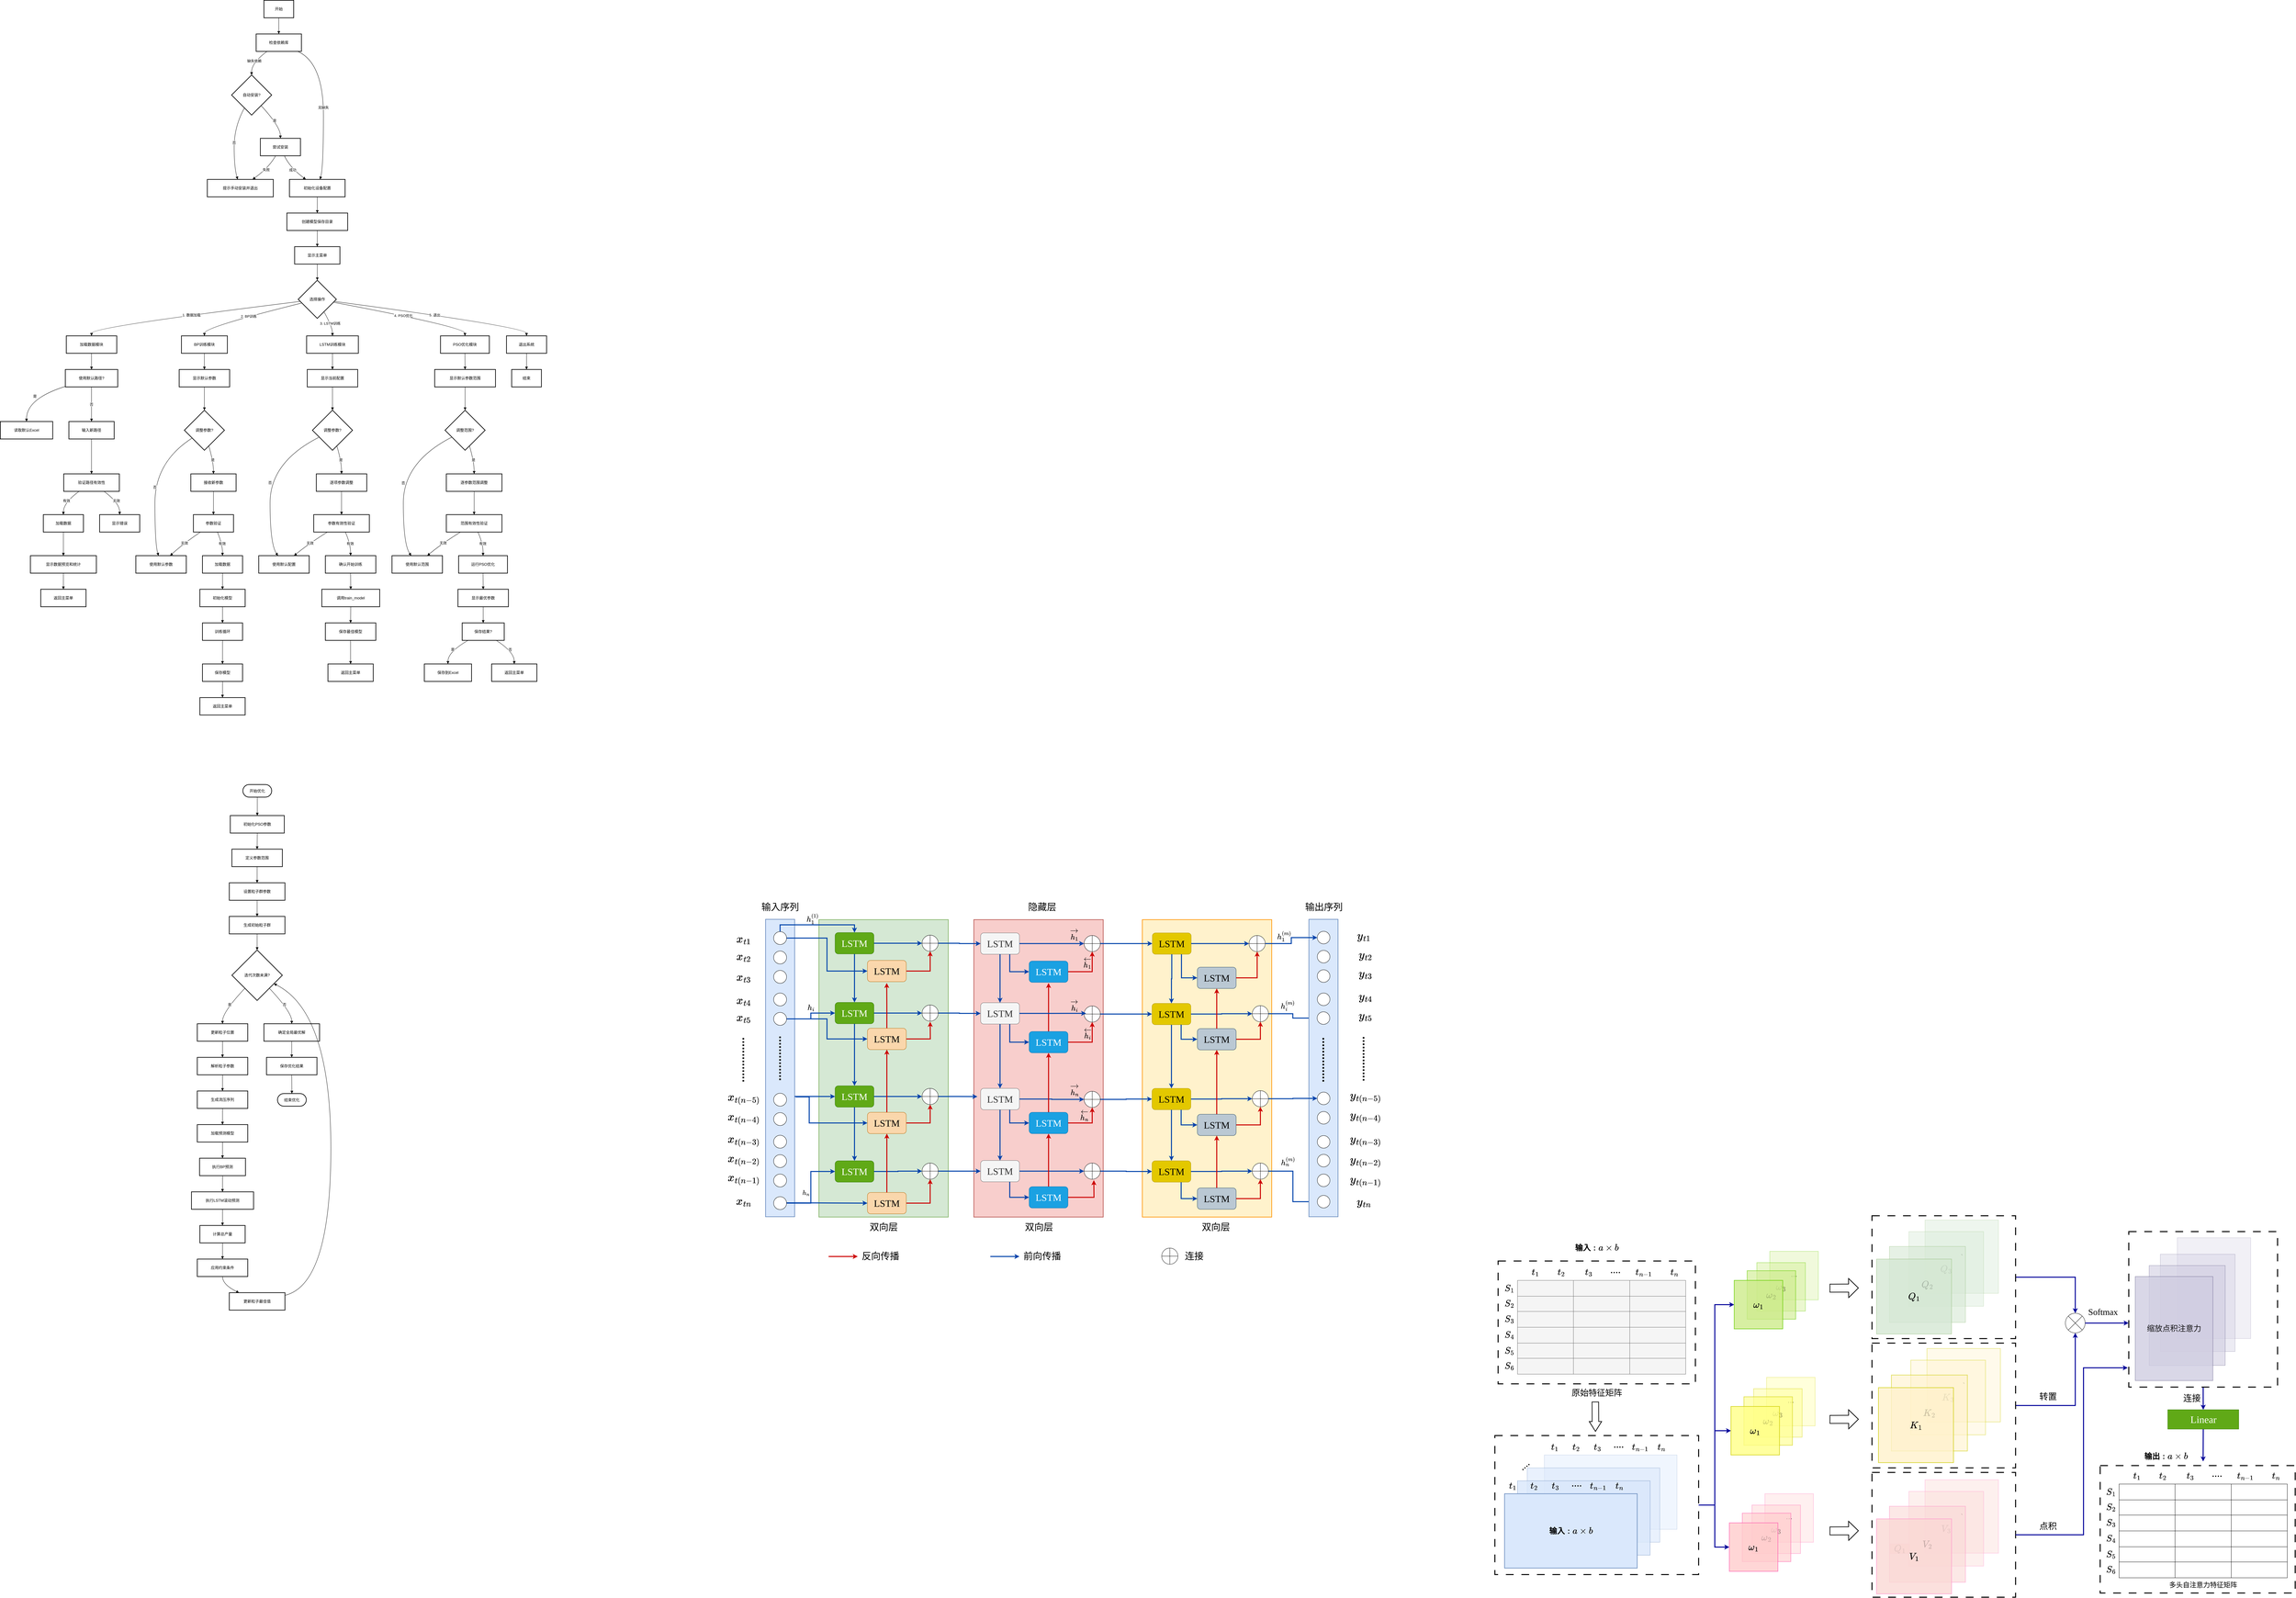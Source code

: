 <mxfile version="26.2.14">
  <diagram name="Page-1" id="OtciX9EST_gxZTKVZwVr">
    <mxGraphModel dx="4555" dy="2552" grid="1" gridSize="10" guides="1" tooltips="1" connect="1" arrows="1" fold="1" page="1" pageScale="1" pageWidth="827" pageHeight="1169" math="1" shadow="0">
      <root>
        <mxCell id="0" />
        <mxCell id="1" parent="0" />
        <mxCell id="njphzuGPGMFV0OTPNxyu-111" value="" style="group" parent="1" vertex="1" connectable="0">
          <mxGeometry x="-431" y="40" width="1689" height="2211" as="geometry" />
        </mxCell>
        <mxCell id="njphzuGPGMFV0OTPNxyu-3" value="开始" style="whiteSpace=wrap;strokeWidth=2;" parent="njphzuGPGMFV0OTPNxyu-111" vertex="1">
          <mxGeometry x="815" width="92" height="54" as="geometry" />
        </mxCell>
        <mxCell id="njphzuGPGMFV0OTPNxyu-4" value="检查依赖库" style="whiteSpace=wrap;strokeWidth=2;" parent="njphzuGPGMFV0OTPNxyu-111" vertex="1">
          <mxGeometry x="791" y="104" width="140" height="54" as="geometry" />
        </mxCell>
        <mxCell id="njphzuGPGMFV0OTPNxyu-5" value="自动安装?" style="rhombus;strokeWidth=2;whiteSpace=wrap;" parent="njphzuGPGMFV0OTPNxyu-111" vertex="1">
          <mxGeometry x="715" y="231" width="124" height="124" as="geometry" />
        </mxCell>
        <mxCell id="njphzuGPGMFV0OTPNxyu-6" value="尝试安装" style="whiteSpace=wrap;strokeWidth=2;" parent="njphzuGPGMFV0OTPNxyu-111" vertex="1">
          <mxGeometry x="804" y="427" width="124" height="54" as="geometry" />
        </mxCell>
        <mxCell id="njphzuGPGMFV0OTPNxyu-7" value="提示手动安装并退出" style="whiteSpace=wrap;strokeWidth=2;" parent="njphzuGPGMFV0OTPNxyu-111" vertex="1">
          <mxGeometry x="640" y="554" width="204" height="54" as="geometry" />
        </mxCell>
        <mxCell id="njphzuGPGMFV0OTPNxyu-8" value="初始化设备配置" style="whiteSpace=wrap;strokeWidth=2;" parent="njphzuGPGMFV0OTPNxyu-111" vertex="1">
          <mxGeometry x="894" y="554" width="172" height="54" as="geometry" />
        </mxCell>
        <mxCell id="njphzuGPGMFV0OTPNxyu-9" value="创建模型保存目录" style="whiteSpace=wrap;strokeWidth=2;" parent="njphzuGPGMFV0OTPNxyu-111" vertex="1">
          <mxGeometry x="886" y="658" width="188" height="54" as="geometry" />
        </mxCell>
        <mxCell id="njphzuGPGMFV0OTPNxyu-10" value="显示主菜单" style="whiteSpace=wrap;strokeWidth=2;" parent="njphzuGPGMFV0OTPNxyu-111" vertex="1">
          <mxGeometry x="910" y="762" width="140" height="54" as="geometry" />
        </mxCell>
        <mxCell id="njphzuGPGMFV0OTPNxyu-11" value="选择操作" style="rhombus;strokeWidth=2;whiteSpace=wrap;" parent="njphzuGPGMFV0OTPNxyu-111" vertex="1">
          <mxGeometry x="921" y="866" width="118" height="118" as="geometry" />
        </mxCell>
        <mxCell id="njphzuGPGMFV0OTPNxyu-12" value="加载数据模块" style="whiteSpace=wrap;strokeWidth=2;" parent="njphzuGPGMFV0OTPNxyu-111" vertex="1">
          <mxGeometry x="204" y="1038" width="156" height="54" as="geometry" />
        </mxCell>
        <mxCell id="njphzuGPGMFV0OTPNxyu-13" value="使用默认路径?" style="whiteSpace=wrap;strokeWidth=2;" parent="njphzuGPGMFV0OTPNxyu-111" vertex="1">
          <mxGeometry x="201" y="1142" width="162" height="54" as="geometry" />
        </mxCell>
        <mxCell id="njphzuGPGMFV0OTPNxyu-14" value="读取默认Excel" style="whiteSpace=wrap;strokeWidth=2;" parent="njphzuGPGMFV0OTPNxyu-111" vertex="1">
          <mxGeometry y="1303" width="162" height="54" as="geometry" />
        </mxCell>
        <mxCell id="njphzuGPGMFV0OTPNxyu-15" value="输入新路径" style="whiteSpace=wrap;strokeWidth=2;" parent="njphzuGPGMFV0OTPNxyu-111" vertex="1">
          <mxGeometry x="212" y="1303" width="140" height="54" as="geometry" />
        </mxCell>
        <mxCell id="njphzuGPGMFV0OTPNxyu-16" value="验证路径有效性" style="whiteSpace=wrap;strokeWidth=2;" parent="njphzuGPGMFV0OTPNxyu-111" vertex="1">
          <mxGeometry x="196" y="1465" width="172" height="54" as="geometry" />
        </mxCell>
        <mxCell id="njphzuGPGMFV0OTPNxyu-17" value="加载数据" style="whiteSpace=wrap;strokeWidth=2;" parent="njphzuGPGMFV0OTPNxyu-111" vertex="1">
          <mxGeometry x="133" y="1591" width="124" height="54" as="geometry" />
        </mxCell>
        <mxCell id="njphzuGPGMFV0OTPNxyu-18" value="显示错误" style="whiteSpace=wrap;strokeWidth=2;" parent="njphzuGPGMFV0OTPNxyu-111" vertex="1">
          <mxGeometry x="307" y="1591" width="124" height="54" as="geometry" />
        </mxCell>
        <mxCell id="njphzuGPGMFV0OTPNxyu-19" value="显示数据预览和统计" style="whiteSpace=wrap;strokeWidth=2;" parent="njphzuGPGMFV0OTPNxyu-111" vertex="1">
          <mxGeometry x="93" y="1718" width="204" height="54" as="geometry" />
        </mxCell>
        <mxCell id="njphzuGPGMFV0OTPNxyu-20" value="返回主菜单" style="whiteSpace=wrap;strokeWidth=2;" parent="njphzuGPGMFV0OTPNxyu-111" vertex="1">
          <mxGeometry x="125" y="1822" width="140" height="54" as="geometry" />
        </mxCell>
        <mxCell id="njphzuGPGMFV0OTPNxyu-21" value="BP训练模块" style="whiteSpace=wrap;strokeWidth=2;" parent="njphzuGPGMFV0OTPNxyu-111" vertex="1">
          <mxGeometry x="560" y="1038" width="142" height="54" as="geometry" />
        </mxCell>
        <mxCell id="njphzuGPGMFV0OTPNxyu-22" value="显示默认参数" style="whiteSpace=wrap;strokeWidth=2;" parent="njphzuGPGMFV0OTPNxyu-111" vertex="1">
          <mxGeometry x="553" y="1142" width="156" height="54" as="geometry" />
        </mxCell>
        <mxCell id="njphzuGPGMFV0OTPNxyu-23" value="调整参数?" style="rhombus;strokeWidth=2;whiteSpace=wrap;" parent="njphzuGPGMFV0OTPNxyu-111" vertex="1">
          <mxGeometry x="569" y="1268" width="124" height="124" as="geometry" />
        </mxCell>
        <mxCell id="njphzuGPGMFV0OTPNxyu-24" value="接收新参数" style="whiteSpace=wrap;strokeWidth=2;" parent="njphzuGPGMFV0OTPNxyu-111" vertex="1">
          <mxGeometry x="589" y="1465" width="140" height="54" as="geometry" />
        </mxCell>
        <mxCell id="njphzuGPGMFV0OTPNxyu-25" value="使用默认参数" style="whiteSpace=wrap;strokeWidth=2;" parent="njphzuGPGMFV0OTPNxyu-111" vertex="1">
          <mxGeometry x="419" y="1718" width="156" height="54" as="geometry" />
        </mxCell>
        <mxCell id="njphzuGPGMFV0OTPNxyu-26" value="参数验证" style="whiteSpace=wrap;strokeWidth=2;" parent="njphzuGPGMFV0OTPNxyu-111" vertex="1">
          <mxGeometry x="597" y="1591" width="124" height="54" as="geometry" />
        </mxCell>
        <mxCell id="njphzuGPGMFV0OTPNxyu-27" value="加载数据" style="whiteSpace=wrap;strokeWidth=2;" parent="njphzuGPGMFV0OTPNxyu-111" vertex="1">
          <mxGeometry x="625" y="1718" width="124" height="54" as="geometry" />
        </mxCell>
        <mxCell id="njphzuGPGMFV0OTPNxyu-28" value="初始化模型" style="whiteSpace=wrap;strokeWidth=2;" parent="njphzuGPGMFV0OTPNxyu-111" vertex="1">
          <mxGeometry x="617" y="1822" width="140" height="54" as="geometry" />
        </mxCell>
        <mxCell id="njphzuGPGMFV0OTPNxyu-29" value="训练循环" style="whiteSpace=wrap;strokeWidth=2;" parent="njphzuGPGMFV0OTPNxyu-111" vertex="1">
          <mxGeometry x="625" y="1926" width="124" height="54" as="geometry" />
        </mxCell>
        <mxCell id="njphzuGPGMFV0OTPNxyu-30" value="保存模型" style="whiteSpace=wrap;strokeWidth=2;" parent="njphzuGPGMFV0OTPNxyu-111" vertex="1">
          <mxGeometry x="625" y="2053" width="124" height="54" as="geometry" />
        </mxCell>
        <mxCell id="njphzuGPGMFV0OTPNxyu-31" value="返回主菜单" style="whiteSpace=wrap;strokeWidth=2;" parent="njphzuGPGMFV0OTPNxyu-111" vertex="1">
          <mxGeometry x="617" y="2157" width="140" height="54" as="geometry" />
        </mxCell>
        <mxCell id="njphzuGPGMFV0OTPNxyu-32" value="LSTM训练模块" style="whiteSpace=wrap;strokeWidth=2;" parent="njphzuGPGMFV0OTPNxyu-111" vertex="1">
          <mxGeometry x="947" y="1038" width="160" height="54" as="geometry" />
        </mxCell>
        <mxCell id="njphzuGPGMFV0OTPNxyu-33" value="显示当前配置" style="whiteSpace=wrap;strokeWidth=2;" parent="njphzuGPGMFV0OTPNxyu-111" vertex="1">
          <mxGeometry x="949" y="1142" width="156" height="54" as="geometry" />
        </mxCell>
        <mxCell id="njphzuGPGMFV0OTPNxyu-34" value="调整参数?" style="rhombus;strokeWidth=2;whiteSpace=wrap;" parent="njphzuGPGMFV0OTPNxyu-111" vertex="1">
          <mxGeometry x="965" y="1268" width="124" height="124" as="geometry" />
        </mxCell>
        <mxCell id="njphzuGPGMFV0OTPNxyu-35" value="逐项参数调整" style="whiteSpace=wrap;strokeWidth=2;" parent="njphzuGPGMFV0OTPNxyu-111" vertex="1">
          <mxGeometry x="977" y="1465" width="156" height="54" as="geometry" />
        </mxCell>
        <mxCell id="njphzuGPGMFV0OTPNxyu-36" value="使用默认配置" style="whiteSpace=wrap;strokeWidth=2;" parent="njphzuGPGMFV0OTPNxyu-111" vertex="1">
          <mxGeometry x="799" y="1718" width="156" height="54" as="geometry" />
        </mxCell>
        <mxCell id="njphzuGPGMFV0OTPNxyu-37" value="参数有效性验证" style="whiteSpace=wrap;strokeWidth=2;" parent="njphzuGPGMFV0OTPNxyu-111" vertex="1">
          <mxGeometry x="969" y="1591" width="172" height="54" as="geometry" />
        </mxCell>
        <mxCell id="njphzuGPGMFV0OTPNxyu-38" value="确认开始训练" style="whiteSpace=wrap;strokeWidth=2;" parent="njphzuGPGMFV0OTPNxyu-111" vertex="1">
          <mxGeometry x="1005" y="1718" width="156" height="54" as="geometry" />
        </mxCell>
        <mxCell id="njphzuGPGMFV0OTPNxyu-39" value="调用train_model" style="whiteSpace=wrap;strokeWidth=2;" parent="njphzuGPGMFV0OTPNxyu-111" vertex="1">
          <mxGeometry x="994" y="1822" width="179" height="54" as="geometry" />
        </mxCell>
        <mxCell id="njphzuGPGMFV0OTPNxyu-40" value="保存最佳模型" style="whiteSpace=wrap;strokeWidth=2;" parent="njphzuGPGMFV0OTPNxyu-111" vertex="1">
          <mxGeometry x="1005" y="1926" width="156" height="54" as="geometry" />
        </mxCell>
        <mxCell id="njphzuGPGMFV0OTPNxyu-41" value="返回主菜单" style="whiteSpace=wrap;strokeWidth=2;" parent="njphzuGPGMFV0OTPNxyu-111" vertex="1">
          <mxGeometry x="1013" y="2053" width="140" height="54" as="geometry" />
        </mxCell>
        <mxCell id="njphzuGPGMFV0OTPNxyu-42" value="PSO优化模块" style="whiteSpace=wrap;strokeWidth=2;" parent="njphzuGPGMFV0OTPNxyu-111" vertex="1">
          <mxGeometry x="1361" y="1038" width="151" height="54" as="geometry" />
        </mxCell>
        <mxCell id="njphzuGPGMFV0OTPNxyu-43" value="显示默认参数范围" style="whiteSpace=wrap;strokeWidth=2;" parent="njphzuGPGMFV0OTPNxyu-111" vertex="1">
          <mxGeometry x="1343" y="1142" width="188" height="54" as="geometry" />
        </mxCell>
        <mxCell id="njphzuGPGMFV0OTPNxyu-44" value="调整范围?" style="rhombus;strokeWidth=2;whiteSpace=wrap;" parent="njphzuGPGMFV0OTPNxyu-111" vertex="1">
          <mxGeometry x="1375" y="1268" width="124" height="124" as="geometry" />
        </mxCell>
        <mxCell id="njphzuGPGMFV0OTPNxyu-45" value="逐参数范围调整" style="whiteSpace=wrap;strokeWidth=2;" parent="njphzuGPGMFV0OTPNxyu-111" vertex="1">
          <mxGeometry x="1379" y="1465" width="172" height="54" as="geometry" />
        </mxCell>
        <mxCell id="njphzuGPGMFV0OTPNxyu-46" value="使用默认范围" style="whiteSpace=wrap;strokeWidth=2;" parent="njphzuGPGMFV0OTPNxyu-111" vertex="1">
          <mxGeometry x="1211" y="1718" width="156" height="54" as="geometry" />
        </mxCell>
        <mxCell id="njphzuGPGMFV0OTPNxyu-47" value="范围有效性验证" style="whiteSpace=wrap;strokeWidth=2;" parent="njphzuGPGMFV0OTPNxyu-111" vertex="1">
          <mxGeometry x="1379" y="1591" width="172" height="54" as="geometry" />
        </mxCell>
        <mxCell id="njphzuGPGMFV0OTPNxyu-48" value="运行PSO优化" style="whiteSpace=wrap;strokeWidth=2;" parent="njphzuGPGMFV0OTPNxyu-111" vertex="1">
          <mxGeometry x="1417" y="1718" width="151" height="54" as="geometry" />
        </mxCell>
        <mxCell id="njphzuGPGMFV0OTPNxyu-49" value="显示最优参数" style="whiteSpace=wrap;strokeWidth=2;" parent="njphzuGPGMFV0OTPNxyu-111" vertex="1">
          <mxGeometry x="1415" y="1822" width="156" height="54" as="geometry" />
        </mxCell>
        <mxCell id="njphzuGPGMFV0OTPNxyu-50" value="保存结果?" style="whiteSpace=wrap;strokeWidth=2;" parent="njphzuGPGMFV0OTPNxyu-111" vertex="1">
          <mxGeometry x="1428" y="1926" width="130" height="54" as="geometry" />
        </mxCell>
        <mxCell id="njphzuGPGMFV0OTPNxyu-51" value="保存到Excel" style="whiteSpace=wrap;strokeWidth=2;" parent="njphzuGPGMFV0OTPNxyu-111" vertex="1">
          <mxGeometry x="1311" y="2053" width="146" height="54" as="geometry" />
        </mxCell>
        <mxCell id="njphzuGPGMFV0OTPNxyu-52" value="返回主菜单" style="whiteSpace=wrap;strokeWidth=2;" parent="njphzuGPGMFV0OTPNxyu-111" vertex="1">
          <mxGeometry x="1519" y="2053" width="140" height="54" as="geometry" />
        </mxCell>
        <mxCell id="njphzuGPGMFV0OTPNxyu-53" value="退出系统" style="whiteSpace=wrap;strokeWidth=2;" parent="njphzuGPGMFV0OTPNxyu-111" vertex="1">
          <mxGeometry x="1565" y="1038" width="124" height="54" as="geometry" />
        </mxCell>
        <mxCell id="njphzuGPGMFV0OTPNxyu-54" value="结束" style="whiteSpace=wrap;strokeWidth=2;" parent="njphzuGPGMFV0OTPNxyu-111" vertex="1">
          <mxGeometry x="1581" y="1142" width="92" height="54" as="geometry" />
        </mxCell>
        <mxCell id="njphzuGPGMFV0OTPNxyu-55" value="" style="curved=1;startArrow=none;endArrow=block;exitX=0.5;exitY=1;entryX=0.5;entryY=0;rounded=0;" parent="njphzuGPGMFV0OTPNxyu-111" source="njphzuGPGMFV0OTPNxyu-3" target="njphzuGPGMFV0OTPNxyu-4" edge="1">
          <mxGeometry relative="1" as="geometry">
            <Array as="points" />
          </mxGeometry>
        </mxCell>
        <mxCell id="njphzuGPGMFV0OTPNxyu-56" value="缺失依赖" style="curved=1;startArrow=none;endArrow=block;exitX=0.24;exitY=1;entryX=0.5;entryY=0;rounded=0;" parent="njphzuGPGMFV0OTPNxyu-111" source="njphzuGPGMFV0OTPNxyu-4" target="njphzuGPGMFV0OTPNxyu-5" edge="1">
          <mxGeometry relative="1" as="geometry">
            <Array as="points">
              <mxPoint x="776" y="194" />
            </Array>
          </mxGeometry>
        </mxCell>
        <mxCell id="njphzuGPGMFV0OTPNxyu-57" value="是" style="curved=1;startArrow=none;endArrow=block;exitX=0.95;exitY=1;entryX=0.5;entryY=0;rounded=0;" parent="njphzuGPGMFV0OTPNxyu-111" source="njphzuGPGMFV0OTPNxyu-5" target="njphzuGPGMFV0OTPNxyu-6" edge="1">
          <mxGeometry relative="1" as="geometry">
            <Array as="points">
              <mxPoint x="866" y="391" />
            </Array>
          </mxGeometry>
        </mxCell>
        <mxCell id="njphzuGPGMFV0OTPNxyu-58" value="否" style="curved=1;startArrow=none;endArrow=block;exitX=0.22;exitY=1;entryX=0.46;entryY=-0.01;rounded=0;" parent="njphzuGPGMFV0OTPNxyu-111" source="njphzuGPGMFV0OTPNxyu-5" target="njphzuGPGMFV0OTPNxyu-7" edge="1">
          <mxGeometry relative="1" as="geometry">
            <Array as="points">
              <mxPoint x="723" y="391" />
              <mxPoint x="723" y="517" />
            </Array>
          </mxGeometry>
        </mxCell>
        <mxCell id="njphzuGPGMFV0OTPNxyu-59" value="成功" style="curved=1;startArrow=none;endArrow=block;exitX=0.6;exitY=1;entryX=0.29;entryY=-0.01;rounded=0;" parent="njphzuGPGMFV0OTPNxyu-111" source="njphzuGPGMFV0OTPNxyu-6" target="njphzuGPGMFV0OTPNxyu-8" edge="1">
          <mxGeometry relative="1" as="geometry">
            <Array as="points">
              <mxPoint x="895" y="517" />
            </Array>
          </mxGeometry>
        </mxCell>
        <mxCell id="njphzuGPGMFV0OTPNxyu-60" value="失败" style="curved=1;startArrow=none;endArrow=block;exitX=0.38;exitY=1;entryX=0.69;entryY=-0.01;rounded=0;" parent="njphzuGPGMFV0OTPNxyu-111" source="njphzuGPGMFV0OTPNxyu-6" target="njphzuGPGMFV0OTPNxyu-7" edge="1">
          <mxGeometry relative="1" as="geometry">
            <Array as="points">
              <mxPoint x="831" y="517" />
            </Array>
          </mxGeometry>
        </mxCell>
        <mxCell id="njphzuGPGMFV0OTPNxyu-61" value="无缺失" style="curved=1;startArrow=none;endArrow=block;exitX=0.92;exitY=1;entryX=0.55;entryY=-0.01;rounded=0;" parent="njphzuGPGMFV0OTPNxyu-111" source="njphzuGPGMFV0OTPNxyu-4" target="njphzuGPGMFV0OTPNxyu-8" edge="1">
          <mxGeometry relative="1" as="geometry">
            <Array as="points">
              <mxPoint x="999" y="194" />
              <mxPoint x="999" y="517" />
            </Array>
          </mxGeometry>
        </mxCell>
        <mxCell id="njphzuGPGMFV0OTPNxyu-62" value="" style="curved=1;startArrow=none;endArrow=block;exitX=0.5;exitY=0.99;entryX=0.5;entryY=-0.01;rounded=0;" parent="njphzuGPGMFV0OTPNxyu-111" source="njphzuGPGMFV0OTPNxyu-8" target="njphzuGPGMFV0OTPNxyu-9" edge="1">
          <mxGeometry relative="1" as="geometry">
            <Array as="points" />
          </mxGeometry>
        </mxCell>
        <mxCell id="njphzuGPGMFV0OTPNxyu-63" value="" style="curved=1;startArrow=none;endArrow=block;exitX=0.5;exitY=0.99;entryX=0.5;entryY=-0.01;rounded=0;" parent="njphzuGPGMFV0OTPNxyu-111" source="njphzuGPGMFV0OTPNxyu-9" target="njphzuGPGMFV0OTPNxyu-10" edge="1">
          <mxGeometry relative="1" as="geometry">
            <Array as="points" />
          </mxGeometry>
        </mxCell>
        <mxCell id="njphzuGPGMFV0OTPNxyu-64" value="" style="curved=1;startArrow=none;endArrow=block;exitX=0.5;exitY=0.99;entryX=0.5;entryY=0;rounded=0;" parent="njphzuGPGMFV0OTPNxyu-111" source="njphzuGPGMFV0OTPNxyu-10" target="njphzuGPGMFV0OTPNxyu-11" edge="1">
          <mxGeometry relative="1" as="geometry">
            <Array as="points" />
          </mxGeometry>
        </mxCell>
        <mxCell id="njphzuGPGMFV0OTPNxyu-65" value="1. 数据加载" style="curved=1;startArrow=none;endArrow=block;exitX=0;exitY=0.56;entryX=0.5;entryY=-0.01;rounded=0;" parent="njphzuGPGMFV0OTPNxyu-111" source="njphzuGPGMFV0OTPNxyu-11" target="njphzuGPGMFV0OTPNxyu-12" edge="1">
          <mxGeometry relative="1" as="geometry">
            <Array as="points">
              <mxPoint x="282" y="1011" />
            </Array>
          </mxGeometry>
        </mxCell>
        <mxCell id="njphzuGPGMFV0OTPNxyu-66" value="" style="curved=1;startArrow=none;endArrow=block;exitX=0.5;exitY=0.99;entryX=0.5;entryY=-0.01;rounded=0;" parent="njphzuGPGMFV0OTPNxyu-111" source="njphzuGPGMFV0OTPNxyu-12" target="njphzuGPGMFV0OTPNxyu-13" edge="1">
          <mxGeometry relative="1" as="geometry">
            <Array as="points" />
          </mxGeometry>
        </mxCell>
        <mxCell id="njphzuGPGMFV0OTPNxyu-67" value="是" style="curved=1;startArrow=none;endArrow=block;exitX=0;exitY=0.97;entryX=0.5;entryY=0;rounded=0;" parent="njphzuGPGMFV0OTPNxyu-111" source="njphzuGPGMFV0OTPNxyu-13" target="njphzuGPGMFV0OTPNxyu-14" edge="1">
          <mxGeometry relative="1" as="geometry">
            <Array as="points">
              <mxPoint x="81" y="1232" />
            </Array>
          </mxGeometry>
        </mxCell>
        <mxCell id="njphzuGPGMFV0OTPNxyu-68" value="否" style="curved=1;startArrow=none;endArrow=block;exitX=0.5;exitY=0.99;entryX=0.5;entryY=0;rounded=0;" parent="njphzuGPGMFV0OTPNxyu-111" source="njphzuGPGMFV0OTPNxyu-13" target="njphzuGPGMFV0OTPNxyu-15" edge="1">
          <mxGeometry relative="1" as="geometry">
            <Array as="points" />
          </mxGeometry>
        </mxCell>
        <mxCell id="njphzuGPGMFV0OTPNxyu-69" value="" style="curved=1;startArrow=none;endArrow=block;exitX=0.5;exitY=1;entryX=0.5;entryY=-0.01;rounded=0;" parent="njphzuGPGMFV0OTPNxyu-111" source="njphzuGPGMFV0OTPNxyu-15" target="njphzuGPGMFV0OTPNxyu-16" edge="1">
          <mxGeometry relative="1" as="geometry">
            <Array as="points" />
          </mxGeometry>
        </mxCell>
        <mxCell id="njphzuGPGMFV0OTPNxyu-70" value="有效" style="curved=1;startArrow=none;endArrow=block;exitX=0.28;exitY=0.99;entryX=0.5;entryY=0.01;rounded=0;" parent="njphzuGPGMFV0OTPNxyu-111" source="njphzuGPGMFV0OTPNxyu-16" target="njphzuGPGMFV0OTPNxyu-17" edge="1">
          <mxGeometry relative="1" as="geometry">
            <Array as="points">
              <mxPoint x="195" y="1555" />
            </Array>
          </mxGeometry>
        </mxCell>
        <mxCell id="njphzuGPGMFV0OTPNxyu-71" value="无效" style="curved=1;startArrow=none;endArrow=block;exitX=0.72;exitY=0.99;entryX=0.5;entryY=0.01;rounded=0;" parent="njphzuGPGMFV0OTPNxyu-111" source="njphzuGPGMFV0OTPNxyu-16" target="njphzuGPGMFV0OTPNxyu-18" edge="1">
          <mxGeometry relative="1" as="geometry">
            <Array as="points">
              <mxPoint x="369" y="1555" />
            </Array>
          </mxGeometry>
        </mxCell>
        <mxCell id="njphzuGPGMFV0OTPNxyu-72" value="" style="curved=1;startArrow=none;endArrow=block;exitX=0.5;exitY=1.01;entryX=0.5;entryY=0;rounded=0;" parent="njphzuGPGMFV0OTPNxyu-111" source="njphzuGPGMFV0OTPNxyu-17" target="njphzuGPGMFV0OTPNxyu-19" edge="1">
          <mxGeometry relative="1" as="geometry">
            <Array as="points" />
          </mxGeometry>
        </mxCell>
        <mxCell id="njphzuGPGMFV0OTPNxyu-73" value="" style="curved=1;startArrow=none;endArrow=block;exitX=0.5;exitY=1;entryX=0.5;entryY=0;rounded=0;" parent="njphzuGPGMFV0OTPNxyu-111" source="njphzuGPGMFV0OTPNxyu-19" target="njphzuGPGMFV0OTPNxyu-20" edge="1">
          <mxGeometry relative="1" as="geometry">
            <Array as="points" />
          </mxGeometry>
        </mxCell>
        <mxCell id="njphzuGPGMFV0OTPNxyu-74" value="2. BP训练" style="curved=1;startArrow=none;endArrow=block;exitX=0;exitY=0.62;entryX=0.5;entryY=-0.01;rounded=0;" parent="njphzuGPGMFV0OTPNxyu-111" source="njphzuGPGMFV0OTPNxyu-11" target="njphzuGPGMFV0OTPNxyu-21" edge="1">
          <mxGeometry relative="1" as="geometry">
            <Array as="points">
              <mxPoint x="631" y="1011" />
            </Array>
          </mxGeometry>
        </mxCell>
        <mxCell id="njphzuGPGMFV0OTPNxyu-75" value="" style="curved=1;startArrow=none;endArrow=block;exitX=0.5;exitY=0.99;entryX=0.5;entryY=-0.01;rounded=0;" parent="njphzuGPGMFV0OTPNxyu-111" source="njphzuGPGMFV0OTPNxyu-21" target="njphzuGPGMFV0OTPNxyu-22" edge="1">
          <mxGeometry relative="1" as="geometry">
            <Array as="points" />
          </mxGeometry>
        </mxCell>
        <mxCell id="njphzuGPGMFV0OTPNxyu-76" value="" style="curved=1;startArrow=none;endArrow=block;exitX=0.5;exitY=0.99;entryX=0.5;entryY=0;rounded=0;" parent="njphzuGPGMFV0OTPNxyu-111" source="njphzuGPGMFV0OTPNxyu-22" target="njphzuGPGMFV0OTPNxyu-23" edge="1">
          <mxGeometry relative="1" as="geometry">
            <Array as="points" />
          </mxGeometry>
        </mxCell>
        <mxCell id="njphzuGPGMFV0OTPNxyu-77" value="是" style="curved=1;startArrow=none;endArrow=block;exitX=0.64;exitY=1;entryX=0.5;entryY=-0.01;rounded=0;" parent="njphzuGPGMFV0OTPNxyu-111" source="njphzuGPGMFV0OTPNxyu-23" target="njphzuGPGMFV0OTPNxyu-24" edge="1">
          <mxGeometry relative="1" as="geometry">
            <Array as="points">
              <mxPoint x="659" y="1428" />
            </Array>
          </mxGeometry>
        </mxCell>
        <mxCell id="njphzuGPGMFV0OTPNxyu-78" value="否" style="curved=1;startArrow=none;endArrow=block;exitX=0;exitY=0.82;entryX=0.45;entryY=0;rounded=0;" parent="njphzuGPGMFV0OTPNxyu-111" source="njphzuGPGMFV0OTPNxyu-23" target="njphzuGPGMFV0OTPNxyu-25" edge="1">
          <mxGeometry relative="1" as="geometry">
            <Array as="points">
              <mxPoint x="478" y="1428" />
              <mxPoint x="478" y="1682" />
            </Array>
          </mxGeometry>
        </mxCell>
        <mxCell id="njphzuGPGMFV0OTPNxyu-79" value="" style="curved=1;startArrow=none;endArrow=block;exitX=0.5;exitY=0.99;entryX=0.5;entryY=0.01;rounded=0;" parent="njphzuGPGMFV0OTPNxyu-111" source="njphzuGPGMFV0OTPNxyu-24" target="njphzuGPGMFV0OTPNxyu-26" edge="1">
          <mxGeometry relative="1" as="geometry">
            <Array as="points" />
          </mxGeometry>
        </mxCell>
        <mxCell id="njphzuGPGMFV0OTPNxyu-80" value="有效" style="curved=1;startArrow=none;endArrow=block;exitX=0.6;exitY=1.01;entryX=0.5;entryY=0;rounded=0;" parent="njphzuGPGMFV0OTPNxyu-111" source="njphzuGPGMFV0OTPNxyu-26" target="njphzuGPGMFV0OTPNxyu-27" edge="1">
          <mxGeometry relative="1" as="geometry">
            <Array as="points">
              <mxPoint x="687" y="1682" />
            </Array>
          </mxGeometry>
        </mxCell>
        <mxCell id="njphzuGPGMFV0OTPNxyu-81" value="无效" style="curved=1;startArrow=none;endArrow=block;exitX=0.17;exitY=1.01;entryX=0.68;entryY=0;rounded=0;" parent="njphzuGPGMFV0OTPNxyu-111" source="njphzuGPGMFV0OTPNxyu-26" target="njphzuGPGMFV0OTPNxyu-25" edge="1">
          <mxGeometry relative="1" as="geometry">
            <Array as="points">
              <mxPoint x="564" y="1682" />
            </Array>
          </mxGeometry>
        </mxCell>
        <mxCell id="njphzuGPGMFV0OTPNxyu-82" value="" style="curved=1;startArrow=none;endArrow=block;exitX=0.5;exitY=1;entryX=0.5;entryY=0;rounded=0;" parent="njphzuGPGMFV0OTPNxyu-111" source="njphzuGPGMFV0OTPNxyu-27" target="njphzuGPGMFV0OTPNxyu-28" edge="1">
          <mxGeometry relative="1" as="geometry">
            <Array as="points" />
          </mxGeometry>
        </mxCell>
        <mxCell id="njphzuGPGMFV0OTPNxyu-83" value="" style="curved=1;startArrow=none;endArrow=block;exitX=0.5;exitY=1;entryX=0.5;entryY=0;rounded=0;" parent="njphzuGPGMFV0OTPNxyu-111" source="njphzuGPGMFV0OTPNxyu-28" target="njphzuGPGMFV0OTPNxyu-29" edge="1">
          <mxGeometry relative="1" as="geometry">
            <Array as="points" />
          </mxGeometry>
        </mxCell>
        <mxCell id="njphzuGPGMFV0OTPNxyu-84" value="" style="curved=1;startArrow=none;endArrow=block;exitX=0.5;exitY=1;entryX=0.5;entryY=-0.01;rounded=0;" parent="njphzuGPGMFV0OTPNxyu-111" source="njphzuGPGMFV0OTPNxyu-29" target="njphzuGPGMFV0OTPNxyu-30" edge="1">
          <mxGeometry relative="1" as="geometry">
            <Array as="points" />
          </mxGeometry>
        </mxCell>
        <mxCell id="njphzuGPGMFV0OTPNxyu-85" value="" style="curved=1;startArrow=none;endArrow=block;exitX=0.5;exitY=0.99;entryX=0.5;entryY=-0.01;rounded=0;" parent="njphzuGPGMFV0OTPNxyu-111" source="njphzuGPGMFV0OTPNxyu-30" target="njphzuGPGMFV0OTPNxyu-31" edge="1">
          <mxGeometry relative="1" as="geometry">
            <Array as="points" />
          </mxGeometry>
        </mxCell>
        <mxCell id="njphzuGPGMFV0OTPNxyu-86" value="3. LSTM训练" style="curved=1;startArrow=none;endArrow=block;exitX=0.77;exitY=1;entryX=0.5;entryY=-0.01;rounded=0;" parent="njphzuGPGMFV0OTPNxyu-111" source="njphzuGPGMFV0OTPNxyu-11" target="njphzuGPGMFV0OTPNxyu-32" edge="1">
          <mxGeometry relative="1" as="geometry">
            <Array as="points">
              <mxPoint x="1027" y="1011" />
            </Array>
          </mxGeometry>
        </mxCell>
        <mxCell id="njphzuGPGMFV0OTPNxyu-87" value="" style="curved=1;startArrow=none;endArrow=block;exitX=0.5;exitY=0.99;entryX=0.5;entryY=-0.01;rounded=0;" parent="njphzuGPGMFV0OTPNxyu-111" source="njphzuGPGMFV0OTPNxyu-32" target="njphzuGPGMFV0OTPNxyu-33" edge="1">
          <mxGeometry relative="1" as="geometry">
            <Array as="points" />
          </mxGeometry>
        </mxCell>
        <mxCell id="njphzuGPGMFV0OTPNxyu-88" value="" style="curved=1;startArrow=none;endArrow=block;exitX=0.5;exitY=0.99;entryX=0.5;entryY=0;rounded=0;" parent="njphzuGPGMFV0OTPNxyu-111" source="njphzuGPGMFV0OTPNxyu-33" target="njphzuGPGMFV0OTPNxyu-34" edge="1">
          <mxGeometry relative="1" as="geometry">
            <Array as="points" />
          </mxGeometry>
        </mxCell>
        <mxCell id="njphzuGPGMFV0OTPNxyu-89" value="是" style="curved=1;startArrow=none;endArrow=block;exitX=0.64;exitY=1;entryX=0.5;entryY=-0.01;rounded=0;" parent="njphzuGPGMFV0OTPNxyu-111" source="njphzuGPGMFV0OTPNxyu-34" target="njphzuGPGMFV0OTPNxyu-35" edge="1">
          <mxGeometry relative="1" as="geometry">
            <Array as="points">
              <mxPoint x="1055" y="1428" />
            </Array>
          </mxGeometry>
        </mxCell>
        <mxCell id="njphzuGPGMFV0OTPNxyu-90" value="否" style="curved=1;startArrow=none;endArrow=block;exitX=0;exitY=0.76;entryX=0.38;entryY=0;rounded=0;" parent="njphzuGPGMFV0OTPNxyu-111" source="njphzuGPGMFV0OTPNxyu-34" target="njphzuGPGMFV0OTPNxyu-36" edge="1">
          <mxGeometry relative="1" as="geometry">
            <Array as="points">
              <mxPoint x="834" y="1428" />
              <mxPoint x="834" y="1682" />
            </Array>
          </mxGeometry>
        </mxCell>
        <mxCell id="njphzuGPGMFV0OTPNxyu-91" value="" style="curved=1;startArrow=none;endArrow=block;exitX=0.5;exitY=0.99;entryX=0.5;entryY=0.01;rounded=0;" parent="njphzuGPGMFV0OTPNxyu-111" source="njphzuGPGMFV0OTPNxyu-35" target="njphzuGPGMFV0OTPNxyu-37" edge="1">
          <mxGeometry relative="1" as="geometry">
            <Array as="points" />
          </mxGeometry>
        </mxCell>
        <mxCell id="njphzuGPGMFV0OTPNxyu-92" value="有效" style="curved=1;startArrow=none;endArrow=block;exitX=0.57;exitY=1.01;entryX=0.5;entryY=0;rounded=0;" parent="njphzuGPGMFV0OTPNxyu-111" source="njphzuGPGMFV0OTPNxyu-37" target="njphzuGPGMFV0OTPNxyu-38" edge="1">
          <mxGeometry relative="1" as="geometry">
            <Array as="points">
              <mxPoint x="1083" y="1682" />
            </Array>
          </mxGeometry>
        </mxCell>
        <mxCell id="njphzuGPGMFV0OTPNxyu-93" value="无效" style="curved=1;startArrow=none;endArrow=block;exitX=0.24;exitY=1.01;entryX=0.7;entryY=0;rounded=0;" parent="njphzuGPGMFV0OTPNxyu-111" source="njphzuGPGMFV0OTPNxyu-37" target="njphzuGPGMFV0OTPNxyu-36" edge="1">
          <mxGeometry relative="1" as="geometry">
            <Array as="points">
              <mxPoint x="952" y="1682" />
            </Array>
          </mxGeometry>
        </mxCell>
        <mxCell id="njphzuGPGMFV0OTPNxyu-94" value="" style="curved=1;startArrow=none;endArrow=block;exitX=0.5;exitY=1;entryX=0.5;entryY=0;rounded=0;" parent="njphzuGPGMFV0OTPNxyu-111" source="njphzuGPGMFV0OTPNxyu-38" target="njphzuGPGMFV0OTPNxyu-39" edge="1">
          <mxGeometry relative="1" as="geometry">
            <Array as="points" />
          </mxGeometry>
        </mxCell>
        <mxCell id="njphzuGPGMFV0OTPNxyu-95" value="" style="curved=1;startArrow=none;endArrow=block;exitX=0.5;exitY=1;entryX=0.5;entryY=0;rounded=0;" parent="njphzuGPGMFV0OTPNxyu-111" source="njphzuGPGMFV0OTPNxyu-39" target="njphzuGPGMFV0OTPNxyu-40" edge="1">
          <mxGeometry relative="1" as="geometry">
            <Array as="points" />
          </mxGeometry>
        </mxCell>
        <mxCell id="njphzuGPGMFV0OTPNxyu-96" value="" style="curved=1;startArrow=none;endArrow=block;exitX=0.5;exitY=1;entryX=0.5;entryY=-0.01;rounded=0;" parent="njphzuGPGMFV0OTPNxyu-111" source="njphzuGPGMFV0OTPNxyu-40" target="njphzuGPGMFV0OTPNxyu-41" edge="1">
          <mxGeometry relative="1" as="geometry">
            <Array as="points" />
          </mxGeometry>
        </mxCell>
        <mxCell id="njphzuGPGMFV0OTPNxyu-97" value="4. PSO优化" style="curved=1;startArrow=none;endArrow=block;exitX=1;exitY=0.59;entryX=0.5;entryY=-0.01;rounded=0;" parent="njphzuGPGMFV0OTPNxyu-111" source="njphzuGPGMFV0OTPNxyu-11" target="njphzuGPGMFV0OTPNxyu-42" edge="1">
          <mxGeometry relative="1" as="geometry">
            <Array as="points">
              <mxPoint x="1437" y="1011" />
            </Array>
          </mxGeometry>
        </mxCell>
        <mxCell id="njphzuGPGMFV0OTPNxyu-98" value="" style="curved=1;startArrow=none;endArrow=block;exitX=0.5;exitY=0.99;entryX=0.5;entryY=-0.01;rounded=0;" parent="njphzuGPGMFV0OTPNxyu-111" source="njphzuGPGMFV0OTPNxyu-42" target="njphzuGPGMFV0OTPNxyu-43" edge="1">
          <mxGeometry relative="1" as="geometry">
            <Array as="points" />
          </mxGeometry>
        </mxCell>
        <mxCell id="njphzuGPGMFV0OTPNxyu-99" value="" style="curved=1;startArrow=none;endArrow=block;exitX=0.5;exitY=0.99;entryX=0.5;entryY=0;rounded=0;" parent="njphzuGPGMFV0OTPNxyu-111" source="njphzuGPGMFV0OTPNxyu-43" target="njphzuGPGMFV0OTPNxyu-44" edge="1">
          <mxGeometry relative="1" as="geometry">
            <Array as="points" />
          </mxGeometry>
        </mxCell>
        <mxCell id="njphzuGPGMFV0OTPNxyu-100" value="是" style="curved=1;startArrow=none;endArrow=block;exitX=0.64;exitY=1;entryX=0.5;entryY=-0.01;rounded=0;" parent="njphzuGPGMFV0OTPNxyu-111" source="njphzuGPGMFV0OTPNxyu-44" target="njphzuGPGMFV0OTPNxyu-45" edge="1">
          <mxGeometry relative="1" as="geometry">
            <Array as="points">
              <mxPoint x="1465" y="1428" />
            </Array>
          </mxGeometry>
        </mxCell>
        <mxCell id="njphzuGPGMFV0OTPNxyu-101" value="否" style="curved=1;startArrow=none;endArrow=block;exitX=0;exitY=0.76;entryX=0.38;entryY=0;rounded=0;" parent="njphzuGPGMFV0OTPNxyu-111" source="njphzuGPGMFV0OTPNxyu-44" target="njphzuGPGMFV0OTPNxyu-46" edge="1">
          <mxGeometry relative="1" as="geometry">
            <Array as="points">
              <mxPoint x="1246" y="1428" />
              <mxPoint x="1246" y="1682" />
            </Array>
          </mxGeometry>
        </mxCell>
        <mxCell id="njphzuGPGMFV0OTPNxyu-102" value="" style="curved=1;startArrow=none;endArrow=block;exitX=0.5;exitY=0.99;entryX=0.5;entryY=0.01;rounded=0;" parent="njphzuGPGMFV0OTPNxyu-111" source="njphzuGPGMFV0OTPNxyu-45" target="njphzuGPGMFV0OTPNxyu-47" edge="1">
          <mxGeometry relative="1" as="geometry">
            <Array as="points" />
          </mxGeometry>
        </mxCell>
        <mxCell id="njphzuGPGMFV0OTPNxyu-103" value="有效" style="curved=1;startArrow=none;endArrow=block;exitX=0.57;exitY=1.01;entryX=0.5;entryY=0;rounded=0;" parent="njphzuGPGMFV0OTPNxyu-111" source="njphzuGPGMFV0OTPNxyu-47" target="njphzuGPGMFV0OTPNxyu-48" edge="1">
          <mxGeometry relative="1" as="geometry">
            <Array as="points">
              <mxPoint x="1493" y="1682" />
            </Array>
          </mxGeometry>
        </mxCell>
        <mxCell id="njphzuGPGMFV0OTPNxyu-104" value="无效" style="curved=1;startArrow=none;endArrow=block;exitX=0.25;exitY=1.01;entryX=0.7;entryY=0;rounded=0;" parent="njphzuGPGMFV0OTPNxyu-111" source="njphzuGPGMFV0OTPNxyu-47" target="njphzuGPGMFV0OTPNxyu-46" edge="1">
          <mxGeometry relative="1" as="geometry">
            <Array as="points">
              <mxPoint x="1363" y="1682" />
            </Array>
          </mxGeometry>
        </mxCell>
        <mxCell id="njphzuGPGMFV0OTPNxyu-105" value="" style="curved=1;startArrow=none;endArrow=block;exitX=0.5;exitY=1;entryX=0.5;entryY=0;rounded=0;" parent="njphzuGPGMFV0OTPNxyu-111" source="njphzuGPGMFV0OTPNxyu-48" target="njphzuGPGMFV0OTPNxyu-49" edge="1">
          <mxGeometry relative="1" as="geometry">
            <Array as="points" />
          </mxGeometry>
        </mxCell>
        <mxCell id="njphzuGPGMFV0OTPNxyu-106" value="" style="curved=1;startArrow=none;endArrow=block;exitX=0.5;exitY=1;entryX=0.5;entryY=0;rounded=0;" parent="njphzuGPGMFV0OTPNxyu-111" source="njphzuGPGMFV0OTPNxyu-49" target="njphzuGPGMFV0OTPNxyu-50" edge="1">
          <mxGeometry relative="1" as="geometry">
            <Array as="points" />
          </mxGeometry>
        </mxCell>
        <mxCell id="njphzuGPGMFV0OTPNxyu-107" value="是" style="curved=1;startArrow=none;endArrow=block;exitX=0.14;exitY=1;entryX=0.5;entryY=-0.01;rounded=0;" parent="njphzuGPGMFV0OTPNxyu-111" source="njphzuGPGMFV0OTPNxyu-50" target="njphzuGPGMFV0OTPNxyu-51" edge="1">
          <mxGeometry relative="1" as="geometry">
            <Array as="points">
              <mxPoint x="1384" y="2016" />
            </Array>
          </mxGeometry>
        </mxCell>
        <mxCell id="njphzuGPGMFV0OTPNxyu-108" value="否" style="curved=1;startArrow=none;endArrow=block;exitX=0.81;exitY=1;entryX=0.5;entryY=-0.01;rounded=0;" parent="njphzuGPGMFV0OTPNxyu-111" source="njphzuGPGMFV0OTPNxyu-50" target="njphzuGPGMFV0OTPNxyu-52" edge="1">
          <mxGeometry relative="1" as="geometry">
            <Array as="points">
              <mxPoint x="1589" y="2016" />
            </Array>
          </mxGeometry>
        </mxCell>
        <mxCell id="njphzuGPGMFV0OTPNxyu-109" value="5. 退出" style="curved=1;startArrow=none;endArrow=block;exitX=1;exitY=0.56;entryX=0.5;entryY=-0.01;rounded=0;" parent="njphzuGPGMFV0OTPNxyu-111" source="njphzuGPGMFV0OTPNxyu-11" target="njphzuGPGMFV0OTPNxyu-53" edge="1">
          <mxGeometry relative="1" as="geometry">
            <Array as="points">
              <mxPoint x="1627" y="1011" />
            </Array>
          </mxGeometry>
        </mxCell>
        <mxCell id="njphzuGPGMFV0OTPNxyu-110" value="" style="curved=1;startArrow=none;endArrow=block;exitX=0.5;exitY=0.99;entryX=0.5;entryY=-0.01;rounded=0;" parent="njphzuGPGMFV0OTPNxyu-111" source="njphzuGPGMFV0OTPNxyu-53" target="njphzuGPGMFV0OTPNxyu-54" edge="1">
          <mxGeometry relative="1" as="geometry">
            <Array as="points" />
          </mxGeometry>
        </mxCell>
        <mxCell id="UJiWy-4iRqF157eLUmJe-1" value="开始优化" style="rounded=1;whiteSpace=wrap;arcSize=50;strokeWidth=2;" parent="1" vertex="1">
          <mxGeometry x="319" y="2466" width="89" height="39" as="geometry" />
        </mxCell>
        <mxCell id="UJiWy-4iRqF157eLUmJe-2" value="初始化PSO参数" style="whiteSpace=wrap;strokeWidth=2;" parent="1" vertex="1">
          <mxGeometry x="280" y="2562" width="167" height="54" as="geometry" />
        </mxCell>
        <mxCell id="UJiWy-4iRqF157eLUmJe-3" value="定义参数范围" style="whiteSpace=wrap;strokeWidth=2;" parent="1" vertex="1">
          <mxGeometry x="285" y="2666" width="156" height="54" as="geometry" />
        </mxCell>
        <mxCell id="UJiWy-4iRqF157eLUmJe-4" value="设置粒子群参数" style="whiteSpace=wrap;strokeWidth=2;" parent="1" vertex="1">
          <mxGeometry x="277" y="2770" width="172" height="54" as="geometry" />
        </mxCell>
        <mxCell id="UJiWy-4iRqF157eLUmJe-5" value="生成初始粒子群" style="whiteSpace=wrap;strokeWidth=2;" parent="1" vertex="1">
          <mxGeometry x="277" y="2874" width="172" height="54" as="geometry" />
        </mxCell>
        <mxCell id="UJiWy-4iRqF157eLUmJe-6" value="迭代次数未满?" style="rhombus;strokeWidth=2;whiteSpace=wrap;" parent="1" vertex="1">
          <mxGeometry x="285" y="2978" width="156" height="156" as="geometry" />
        </mxCell>
        <mxCell id="UJiWy-4iRqF157eLUmJe-7" value="更新粒子位置" style="whiteSpace=wrap;strokeWidth=2;" parent="1" vertex="1">
          <mxGeometry x="178" y="3206" width="156" height="54" as="geometry" />
        </mxCell>
        <mxCell id="UJiWy-4iRqF157eLUmJe-8" value="解析粒子参数" style="whiteSpace=wrap;strokeWidth=2;" parent="1" vertex="1">
          <mxGeometry x="178" y="3310" width="156" height="54" as="geometry" />
        </mxCell>
        <mxCell id="UJiWy-4iRqF157eLUmJe-9" value="生成流压序列" style="whiteSpace=wrap;strokeWidth=2;" parent="1" vertex="1">
          <mxGeometry x="178" y="3414" width="156" height="54" as="geometry" />
        </mxCell>
        <mxCell id="UJiWy-4iRqF157eLUmJe-10" value="加载预测模型" style="whiteSpace=wrap;strokeWidth=2;" parent="1" vertex="1">
          <mxGeometry x="178" y="3518" width="156" height="54" as="geometry" />
        </mxCell>
        <mxCell id="UJiWy-4iRqF157eLUmJe-11" value="执行BP预测" style="whiteSpace=wrap;strokeWidth=2;" parent="1" vertex="1">
          <mxGeometry x="185" y="3622" width="142" height="54" as="geometry" />
        </mxCell>
        <mxCell id="UJiWy-4iRqF157eLUmJe-12" value="执行LSTM滚动预测" style="whiteSpace=wrap;strokeWidth=2;" parent="1" vertex="1">
          <mxGeometry x="160" y="3726" width="192" height="54" as="geometry" />
        </mxCell>
        <mxCell id="UJiWy-4iRqF157eLUmJe-13" value="计算总产量" style="whiteSpace=wrap;strokeWidth=2;" parent="1" vertex="1">
          <mxGeometry x="186" y="3830" width="140" height="54" as="geometry" />
        </mxCell>
        <mxCell id="UJiWy-4iRqF157eLUmJe-14" value="应用约束条件" style="whiteSpace=wrap;strokeWidth=2;" parent="1" vertex="1">
          <mxGeometry x="178" y="3934" width="156" height="54" as="geometry" />
        </mxCell>
        <mxCell id="UJiWy-4iRqF157eLUmJe-15" value="更新粒子最佳值" style="whiteSpace=wrap;strokeWidth=2;" parent="1" vertex="1">
          <mxGeometry x="277" y="4038" width="172" height="54" as="geometry" />
        </mxCell>
        <mxCell id="UJiWy-4iRqF157eLUmJe-16" value="确定全局最优解" style="whiteSpace=wrap;strokeWidth=2;" parent="1" vertex="1">
          <mxGeometry x="384" y="3206" width="172" height="54" as="geometry" />
        </mxCell>
        <mxCell id="UJiWy-4iRqF157eLUmJe-17" value="保存优化结果" style="whiteSpace=wrap;strokeWidth=2;" parent="1" vertex="1">
          <mxGeometry x="392" y="3310" width="156" height="54" as="geometry" />
        </mxCell>
        <mxCell id="UJiWy-4iRqF157eLUmJe-18" value="结束优化" style="rounded=1;whiteSpace=wrap;arcSize=50;strokeWidth=2;" parent="1" vertex="1">
          <mxGeometry x="426" y="3422" width="89" height="39" as="geometry" />
        </mxCell>
        <mxCell id="UJiWy-4iRqF157eLUmJe-21" value="" style="curved=1;startArrow=none;endArrow=block;exitX=0.5;exitY=0.99;entryX=0.5;entryY=0;rounded=0;" parent="1" source="UJiWy-4iRqF157eLUmJe-1" target="UJiWy-4iRqF157eLUmJe-2" edge="1">
          <mxGeometry relative="1" as="geometry">
            <Array as="points" />
          </mxGeometry>
        </mxCell>
        <mxCell id="UJiWy-4iRqF157eLUmJe-22" value="" style="curved=1;startArrow=none;endArrow=block;exitX=0.5;exitY=1;entryX=0.5;entryY=0;rounded=0;" parent="1" source="UJiWy-4iRqF157eLUmJe-2" target="UJiWy-4iRqF157eLUmJe-3" edge="1">
          <mxGeometry relative="1" as="geometry">
            <Array as="points" />
          </mxGeometry>
        </mxCell>
        <mxCell id="UJiWy-4iRqF157eLUmJe-23" value="" style="curved=1;startArrow=none;endArrow=block;exitX=0.5;exitY=1;entryX=0.5;entryY=0;rounded=0;" parent="1" source="UJiWy-4iRqF157eLUmJe-3" target="UJiWy-4iRqF157eLUmJe-4" edge="1">
          <mxGeometry relative="1" as="geometry">
            <Array as="points" />
          </mxGeometry>
        </mxCell>
        <mxCell id="UJiWy-4iRqF157eLUmJe-24" value="" style="curved=1;startArrow=none;endArrow=block;exitX=0.5;exitY=1;entryX=0.5;entryY=0;rounded=0;" parent="1" source="UJiWy-4iRqF157eLUmJe-4" target="UJiWy-4iRqF157eLUmJe-5" edge="1">
          <mxGeometry relative="1" as="geometry">
            <Array as="points" />
          </mxGeometry>
        </mxCell>
        <mxCell id="UJiWy-4iRqF157eLUmJe-25" value="" style="curved=1;startArrow=none;endArrow=block;exitX=0.5;exitY=1;entryX=0.5;entryY=0;rounded=0;" parent="1" source="UJiWy-4iRqF157eLUmJe-5" target="UJiWy-4iRqF157eLUmJe-6" edge="1">
          <mxGeometry relative="1" as="geometry">
            <Array as="points" />
          </mxGeometry>
        </mxCell>
        <mxCell id="UJiWy-4iRqF157eLUmJe-26" value="是" style="curved=1;startArrow=none;endArrow=block;exitX=0.03;exitY=1;entryX=0.5;entryY=0.01;rounded=0;" parent="1" source="UJiWy-4iRqF157eLUmJe-6" target="UJiWy-4iRqF157eLUmJe-7" edge="1">
          <mxGeometry relative="1" as="geometry">
            <Array as="points">
              <mxPoint x="256" y="3170" />
            </Array>
          </mxGeometry>
        </mxCell>
        <mxCell id="UJiWy-4iRqF157eLUmJe-27" value="" style="curved=1;startArrow=none;endArrow=block;exitX=0.5;exitY=1.01;entryX=0.5;entryY=0.01;rounded=0;" parent="1" source="UJiWy-4iRqF157eLUmJe-7" target="UJiWy-4iRqF157eLUmJe-8" edge="1">
          <mxGeometry relative="1" as="geometry">
            <Array as="points" />
          </mxGeometry>
        </mxCell>
        <mxCell id="UJiWy-4iRqF157eLUmJe-28" value="" style="curved=1;startArrow=none;endArrow=block;exitX=0.5;exitY=1.01;entryX=0.5;entryY=0.01;rounded=0;" parent="1" source="UJiWy-4iRqF157eLUmJe-8" target="UJiWy-4iRqF157eLUmJe-9" edge="1">
          <mxGeometry relative="1" as="geometry">
            <Array as="points" />
          </mxGeometry>
        </mxCell>
        <mxCell id="UJiWy-4iRqF157eLUmJe-29" value="" style="curved=1;startArrow=none;endArrow=block;exitX=0.5;exitY=1.01;entryX=0.5;entryY=0.01;rounded=0;" parent="1" source="UJiWy-4iRqF157eLUmJe-9" target="UJiWy-4iRqF157eLUmJe-10" edge="1">
          <mxGeometry relative="1" as="geometry">
            <Array as="points" />
          </mxGeometry>
        </mxCell>
        <mxCell id="UJiWy-4iRqF157eLUmJe-30" value="" style="curved=1;startArrow=none;endArrow=block;exitX=0.5;exitY=1.01;entryX=0.5;entryY=0.01;rounded=0;" parent="1" source="UJiWy-4iRqF157eLUmJe-10" target="UJiWy-4iRqF157eLUmJe-11" edge="1">
          <mxGeometry relative="1" as="geometry">
            <Array as="points" />
          </mxGeometry>
        </mxCell>
        <mxCell id="UJiWy-4iRqF157eLUmJe-31" value="" style="curved=1;startArrow=none;endArrow=block;exitX=0.5;exitY=1.01;entryX=0.5;entryY=0.01;rounded=0;" parent="1" source="UJiWy-4iRqF157eLUmJe-11" target="UJiWy-4iRqF157eLUmJe-12" edge="1">
          <mxGeometry relative="1" as="geometry">
            <Array as="points" />
          </mxGeometry>
        </mxCell>
        <mxCell id="UJiWy-4iRqF157eLUmJe-32" value="" style="curved=1;startArrow=none;endArrow=block;exitX=0.5;exitY=1.01;entryX=0.5;entryY=0.01;rounded=0;" parent="1" source="UJiWy-4iRqF157eLUmJe-12" target="UJiWy-4iRqF157eLUmJe-13" edge="1">
          <mxGeometry relative="1" as="geometry">
            <Array as="points" />
          </mxGeometry>
        </mxCell>
        <mxCell id="UJiWy-4iRqF157eLUmJe-33" value="" style="curved=1;startArrow=none;endArrow=block;exitX=0.5;exitY=1.01;entryX=0.5;entryY=0.01;rounded=0;" parent="1" source="UJiWy-4iRqF157eLUmJe-13" target="UJiWy-4iRqF157eLUmJe-14" edge="1">
          <mxGeometry relative="1" as="geometry">
            <Array as="points" />
          </mxGeometry>
        </mxCell>
        <mxCell id="UJiWy-4iRqF157eLUmJe-34" value="" style="curved=1;startArrow=none;endArrow=block;exitX=0.5;exitY=1.01;entryX=0.18;entryY=0.01;rounded=0;" parent="1" source="UJiWy-4iRqF157eLUmJe-14" target="UJiWy-4iRqF157eLUmJe-15" edge="1">
          <mxGeometry relative="1" as="geometry">
            <Array as="points">
              <mxPoint x="256" y="4013" />
            </Array>
          </mxGeometry>
        </mxCell>
        <mxCell id="UJiWy-4iRqF157eLUmJe-35" value="" style="curved=1;startArrow=none;endArrow=block;exitX=1;exitY=0.15;entryX=1;entryY=0.75;rounded=0;" parent="1" source="UJiWy-4iRqF157eLUmJe-15" target="UJiWy-4iRqF157eLUmJe-6" edge="1">
          <mxGeometry relative="1" as="geometry">
            <Array as="points">
              <mxPoint x="591" y="4013" />
              <mxPoint x="591" y="3170" />
            </Array>
          </mxGeometry>
        </mxCell>
        <mxCell id="UJiWy-4iRqF157eLUmJe-36" value="否" style="curved=1;startArrow=none;endArrow=block;exitX=0.97;exitY=1;entryX=0.5;entryY=0.01;rounded=0;" parent="1" source="UJiWy-4iRqF157eLUmJe-6" target="UJiWy-4iRqF157eLUmJe-16" edge="1">
          <mxGeometry relative="1" as="geometry">
            <Array as="points">
              <mxPoint x="470" y="3170" />
            </Array>
          </mxGeometry>
        </mxCell>
        <mxCell id="UJiWy-4iRqF157eLUmJe-37" value="" style="curved=1;startArrow=none;endArrow=block;exitX=0.5;exitY=1.01;entryX=0.5;entryY=0.01;rounded=0;" parent="1" source="UJiWy-4iRqF157eLUmJe-16" target="UJiWy-4iRqF157eLUmJe-17" edge="1">
          <mxGeometry relative="1" as="geometry">
            <Array as="points" />
          </mxGeometry>
        </mxCell>
        <mxCell id="UJiWy-4iRqF157eLUmJe-38" value="" style="curved=1;startArrow=none;endArrow=block;exitX=0.5;exitY=1.01;entryX=0.5;entryY=0;rounded=0;" parent="1" source="UJiWy-4iRqF157eLUmJe-17" target="UJiWy-4iRqF157eLUmJe-18" edge="1">
          <mxGeometry relative="1" as="geometry">
            <Array as="points" />
          </mxGeometry>
        </mxCell>
        <mxCell id="BcOnM7yug0zK6BmvQxWB-279" value="" style="group;movable=1;resizable=1;rotatable=1;deletable=1;editable=1;locked=0;connectable=1;" parent="1" vertex="1" connectable="0">
          <mxGeometry x="1810" y="2820" width="2115" height="1130" as="geometry" />
        </mxCell>
        <mxCell id="BcOnM7yug0zK6BmvQxWB-5" value="$$x_{t1}$$" style="text;html=1;align=center;verticalAlign=middle;resizable=0;points=[];autosize=1;strokeColor=none;fillColor=none;fontStyle=1;fontFamily=Helvetica;fontSize=30;" parent="BcOnM7yug0zK6BmvQxWB-279" vertex="1">
          <mxGeometry x="-28" y="98.5" width="170" height="50" as="geometry" />
        </mxCell>
        <mxCell id="BcOnM7yug0zK6BmvQxWB-6" value="$$x_{t2}$$" style="text;html=1;align=center;verticalAlign=middle;resizable=0;points=[];autosize=1;strokeColor=none;fillColor=none;fontStyle=1;fontFamily=Helvetica;fontSize=30;" parent="BcOnM7yug0zK6BmvQxWB-279" vertex="1">
          <mxGeometry x="-28" y="153" width="170" height="50" as="geometry" />
        </mxCell>
        <mxCell id="BcOnM7yug0zK6BmvQxWB-7" value="$$x_{t3}$$" style="text;html=1;align=center;verticalAlign=middle;resizable=0;points=[];autosize=1;strokeColor=none;fillColor=none;fontStyle=1;fontFamily=Helvetica;fontSize=30;" parent="BcOnM7yug0zK6BmvQxWB-279" vertex="1">
          <mxGeometry x="-28" y="216.5" width="170" height="50" as="geometry" />
        </mxCell>
        <mxCell id="BcOnM7yug0zK6BmvQxWB-8" value="$$x_{t4}$$" style="text;html=1;align=center;verticalAlign=middle;resizable=0;points=[];autosize=1;strokeColor=none;fillColor=none;fontStyle=1;fontFamily=Helvetica;fontSize=30;" parent="BcOnM7yug0zK6BmvQxWB-279" vertex="1">
          <mxGeometry x="-28" y="288.5" width="170" height="50" as="geometry" />
        </mxCell>
        <mxCell id="BcOnM7yug0zK6BmvQxWB-9" value="$$x_{t5}$$" style="text;html=1;align=center;verticalAlign=middle;resizable=0;points=[];autosize=1;strokeColor=none;fillColor=none;fontStyle=1;fontFamily=Helvetica;fontSize=30;" parent="BcOnM7yug0zK6BmvQxWB-279" vertex="1">
          <mxGeometry x="-28" y="342" width="170" height="50" as="geometry" />
        </mxCell>
        <mxCell id="BcOnM7yug0zK6BmvQxWB-12" value="$$x_{t(n-5)}$$" style="text;html=1;align=center;verticalAlign=middle;resizable=0;points=[];autosize=1;strokeColor=none;fillColor=none;fontStyle=1;fontFamily=Helvetica;fontSize=30;" parent="BcOnM7yug0zK6BmvQxWB-279" vertex="1">
          <mxGeometry x="-48" y="591" width="210" height="50" as="geometry" />
        </mxCell>
        <mxCell id="BcOnM7yug0zK6BmvQxWB-13" value="$$x_{t(n-4)}$$" style="text;html=1;align=center;verticalAlign=middle;resizable=0;points=[];autosize=1;strokeColor=none;fillColor=none;fontStyle=1;fontFamily=Helvetica;fontSize=30;" parent="BcOnM7yug0zK6BmvQxWB-279" vertex="1">
          <mxGeometry x="-48" y="652" width="210" height="50" as="geometry" />
        </mxCell>
        <mxCell id="BcOnM7yug0zK6BmvQxWB-14" value="$$x_{t(n-3)}$$" style="text;html=1;align=center;verticalAlign=middle;resizable=0;points=[];autosize=1;strokeColor=none;fillColor=none;fontStyle=1;fontFamily=Helvetica;fontSize=30;" parent="BcOnM7yug0zK6BmvQxWB-279" vertex="1">
          <mxGeometry x="-48" y="721" width="210" height="50" as="geometry" />
        </mxCell>
        <mxCell id="BcOnM7yug0zK6BmvQxWB-15" value="$$x_{t(n-2)}$$" style="text;html=1;align=center;verticalAlign=middle;resizable=0;points=[];autosize=1;strokeColor=none;fillColor=none;fontStyle=1;fontFamily=Helvetica;fontSize=30;" parent="BcOnM7yug0zK6BmvQxWB-279" vertex="1">
          <mxGeometry x="-48" y="781" width="210" height="50" as="geometry" />
        </mxCell>
        <mxCell id="BcOnM7yug0zK6BmvQxWB-16" value="$$x_{t(n-1)}$$" style="text;html=1;align=center;verticalAlign=middle;resizable=0;points=[];autosize=1;strokeColor=none;fillColor=none;fontStyle=1;fontFamily=Helvetica;fontSize=30;" parent="BcOnM7yug0zK6BmvQxWB-279" vertex="1">
          <mxGeometry x="-48" y="840" width="210" height="50" as="geometry" />
        </mxCell>
        <mxCell id="BcOnM7yug0zK6BmvQxWB-17" value="$$x_{tn}$$" style="text;html=1;align=center;verticalAlign=middle;resizable=0;points=[];autosize=1;strokeColor=none;fillColor=none;fontStyle=1;fontFamily=Helvetica;fontSize=30;" parent="BcOnM7yug0zK6BmvQxWB-279" vertex="1">
          <mxGeometry x="-28" y="910" width="170" height="50" as="geometry" />
        </mxCell>
        <mxCell id="BcOnM7yug0zK6BmvQxWB-278" value="" style="group" parent="BcOnM7yug0zK6BmvQxWB-279" vertex="1" connectable="0">
          <mxGeometry x="74.29" width="2010.71" height="1130" as="geometry" />
        </mxCell>
        <mxCell id="BcOnM7yug0zK6BmvQxWB-256" value="" style="rounded=0;whiteSpace=wrap;html=1;fontFamily=Helvetica;fontSize=11;labelBackgroundColor=default;fillColor=#d5e8d4;strokeColor=#82b366;strokeWidth=2;" parent="BcOnM7yug0zK6BmvQxWB-278" vertex="1">
          <mxGeometry x="215.71" y="64" width="400" height="920" as="geometry" />
        </mxCell>
        <mxCell id="BcOnM7yug0zK6BmvQxWB-254" value="" style="rounded=0;whiteSpace=wrap;html=1;fontFamily=Helvetica;fontSize=11;labelBackgroundColor=default;fillColor=#f8cecc;strokeColor=#b85450;strokeWidth=2;" parent="BcOnM7yug0zK6BmvQxWB-278" vertex="1">
          <mxGeometry x="694.71" y="64" width="400" height="920" as="geometry" />
        </mxCell>
        <mxCell id="BcOnM7yug0zK6BmvQxWB-251" value="" style="rounded=0;whiteSpace=wrap;html=1;fontFamily=Helvetica;fontSize=11;labelBackgroundColor=default;fillColor=#fff2cc;strokeColor=light-dark(#ff9300, #6d5100);strokeWidth=2;" parent="BcOnM7yug0zK6BmvQxWB-278" vertex="1">
          <mxGeometry x="1215.71" y="64" width="400" height="920" as="geometry" />
        </mxCell>
        <mxCell id="BcOnM7yug0zK6BmvQxWB-2" value="" style="rounded=0;whiteSpace=wrap;html=1;fillColor=#dae8fc;movable=1;resizable=1;rotatable=1;deletable=1;editable=1;locked=0;connectable=1;strokeWidth=2;strokeColor=#6c8ebf;" parent="BcOnM7yug0zK6BmvQxWB-278" vertex="1">
          <mxGeometry x="50.71" y="63" width="90" height="920" as="geometry" />
        </mxCell>
        <mxCell id="BcOnM7yug0zK6BmvQxWB-94" style="edgeStyle=orthogonalEdgeStyle;rounded=0;orthogonalLoop=1;jettySize=auto;html=1;exitX=0.5;exitY=1;exitDx=0;exitDy=0;entryX=0.5;entryY=0;entryDx=0;entryDy=0;strokeWidth=3;strokeColor=light-dark(#0042aa, #257c00);align=center;verticalAlign=middle;fontFamily=Helvetica;fontSize=11;fontColor=default;labelBackgroundColor=default;endArrow=classic;" parent="BcOnM7yug0zK6BmvQxWB-278" source="BcOnM7yug0zK6BmvQxWB-18" target="BcOnM7yug0zK6BmvQxWB-20" edge="1">
          <mxGeometry relative="1" as="geometry" />
        </mxCell>
        <mxCell id="BcOnM7yug0zK6BmvQxWB-258" style="edgeStyle=orthogonalEdgeStyle;shape=connector;rounded=0;orthogonalLoop=1;jettySize=auto;html=1;exitX=1;exitY=0.5;exitDx=0;exitDy=0;entryX=0;entryY=0.5;entryDx=0;entryDy=0;strokeColor=light-dark(#0042aa, #257c00);strokeWidth=3;align=center;verticalAlign=middle;fontFamily=Helvetica;fontSize=11;fontColor=default;labelBackgroundColor=default;endArrow=classic;" parent="BcOnM7yug0zK6BmvQxWB-278" source="BcOnM7yug0zK6BmvQxWB-18" target="BcOnM7yug0zK6BmvQxWB-104" edge="1">
          <mxGeometry relative="1" as="geometry" />
        </mxCell>
        <mxCell id="BcOnM7yug0zK6BmvQxWB-18" value="&lt;font face=&quot;Times New Roman&quot; style=&quot;font-size: 30px;&quot;&gt;LSTM&lt;/font&gt;" style="rounded=1;whiteSpace=wrap;html=1;fillColor=#60a917;fontColor=#ffffff;strokeColor=#2D7600;" parent="BcOnM7yug0zK6BmvQxWB-278" vertex="1">
          <mxGeometry x="265.71" y="104" width="120" height="66" as="geometry" />
        </mxCell>
        <mxCell id="BcOnM7yug0zK6BmvQxWB-109" style="edgeStyle=orthogonalEdgeStyle;rounded=0;orthogonalLoop=1;jettySize=auto;html=1;exitX=1;exitY=0.5;exitDx=0;exitDy=0;entryX=0.5;entryY=1;entryDx=0;entryDy=0;strokeColor=light-dark(#CC0000,#257C00);strokeWidth=3;align=center;verticalAlign=middle;fontFamily=Helvetica;fontSize=11;fontColor=default;labelBackgroundColor=default;endArrow=classic;" parent="BcOnM7yug0zK6BmvQxWB-278" source="BcOnM7yug0zK6BmvQxWB-19" target="BcOnM7yug0zK6BmvQxWB-104" edge="1">
          <mxGeometry relative="1" as="geometry" />
        </mxCell>
        <mxCell id="BcOnM7yug0zK6BmvQxWB-19" value="&lt;font face=&quot;Times New Roman&quot; style=&quot;font-size: 30px;&quot;&gt;LSTM&lt;/font&gt;" style="rounded=1;whiteSpace=wrap;html=1;fillColor=#fad7ac;strokeColor=#b46504;" parent="BcOnM7yug0zK6BmvQxWB-278" vertex="1">
          <mxGeometry x="365.71" y="190" width="120" height="66" as="geometry" />
        </mxCell>
        <mxCell id="BcOnM7yug0zK6BmvQxWB-103" style="edgeStyle=orthogonalEdgeStyle;rounded=0;orthogonalLoop=1;jettySize=auto;html=1;exitX=0.5;exitY=1;exitDx=0;exitDy=0;entryX=0.5;entryY=0;entryDx=0;entryDy=0;strokeColor=light-dark(#0042aa, #257c00);strokeWidth=3;align=center;verticalAlign=middle;fontFamily=Helvetica;fontSize=11;fontColor=default;labelBackgroundColor=default;endArrow=classic;" parent="BcOnM7yug0zK6BmvQxWB-278" source="BcOnM7yug0zK6BmvQxWB-20" target="BcOnM7yug0zK6BmvQxWB-22" edge="1">
          <mxGeometry relative="1" as="geometry" />
        </mxCell>
        <mxCell id="BcOnM7yug0zK6BmvQxWB-111" style="edgeStyle=orthogonalEdgeStyle;rounded=0;orthogonalLoop=1;jettySize=auto;html=1;exitX=1;exitY=0.5;exitDx=0;exitDy=0;entryX=0;entryY=0.5;entryDx=0;entryDy=0;strokeColor=light-dark(#0042aa, #257c00);strokeWidth=3;align=center;verticalAlign=middle;fontFamily=Helvetica;fontSize=11;fontColor=default;labelBackgroundColor=default;endArrow=classic;" parent="BcOnM7yug0zK6BmvQxWB-278" source="BcOnM7yug0zK6BmvQxWB-20" target="BcOnM7yug0zK6BmvQxWB-105" edge="1">
          <mxGeometry relative="1" as="geometry" />
        </mxCell>
        <mxCell id="BcOnM7yug0zK6BmvQxWB-20" value="&lt;font face=&quot;Times New Roman&quot; style=&quot;font-size: 30px;&quot;&gt;LSTM&lt;/font&gt;" style="rounded=1;whiteSpace=wrap;html=1;fillColor=#60a917;fontColor=#ffffff;strokeColor=#2D7600;" parent="BcOnM7yug0zK6BmvQxWB-278" vertex="1">
          <mxGeometry x="265.71" y="320" width="120" height="66" as="geometry" />
        </mxCell>
        <mxCell id="BcOnM7yug0zK6BmvQxWB-112" style="edgeStyle=orthogonalEdgeStyle;rounded=0;orthogonalLoop=1;jettySize=auto;html=1;exitX=0.5;exitY=0;exitDx=0;exitDy=0;strokeColor=light-dark(#CC0000,#257C00);strokeWidth=3;align=center;verticalAlign=middle;fontFamily=Helvetica;fontSize=11;fontColor=default;labelBackgroundColor=default;endArrow=classic;" parent="BcOnM7yug0zK6BmvQxWB-278" source="BcOnM7yug0zK6BmvQxWB-21" edge="1">
          <mxGeometry relative="1" as="geometry">
            <mxPoint x="425.329" y="260" as="targetPoint" />
          </mxGeometry>
        </mxCell>
        <mxCell id="BcOnM7yug0zK6BmvQxWB-21" value="&lt;font face=&quot;Times New Roman&quot; style=&quot;font-size: 30px;&quot;&gt;LSTM&lt;/font&gt;" style="rounded=1;whiteSpace=wrap;html=1;fillColor=#fad7ac;strokeColor=#b46504;" parent="BcOnM7yug0zK6BmvQxWB-278" vertex="1">
          <mxGeometry x="365.71" y="400" width="120" height="66" as="geometry" />
        </mxCell>
        <mxCell id="BcOnM7yug0zK6BmvQxWB-101" style="edgeStyle=orthogonalEdgeStyle;rounded=0;orthogonalLoop=1;jettySize=auto;html=1;exitX=0.5;exitY=1;exitDx=0;exitDy=0;entryX=0.5;entryY=0;entryDx=0;entryDy=0;strokeColor=light-dark(#0042aa, #257c00);strokeWidth=3;align=center;verticalAlign=middle;fontFamily=Helvetica;fontSize=11;fontColor=default;labelBackgroundColor=default;endArrow=classic;" parent="BcOnM7yug0zK6BmvQxWB-278" source="BcOnM7yug0zK6BmvQxWB-22" target="BcOnM7yug0zK6BmvQxWB-24" edge="1">
          <mxGeometry relative="1" as="geometry" />
        </mxCell>
        <mxCell id="BcOnM7yug0zK6BmvQxWB-114" style="edgeStyle=orthogonalEdgeStyle;rounded=0;orthogonalLoop=1;jettySize=auto;html=1;exitX=1;exitY=0.5;exitDx=0;exitDy=0;strokeColor=light-dark(#0042aa, #257c00);strokeWidth=3;align=center;verticalAlign=middle;fontFamily=Helvetica;fontSize=11;fontColor=default;labelBackgroundColor=default;endArrow=classic;" parent="BcOnM7yug0zK6BmvQxWB-278" source="BcOnM7yug0zK6BmvQxWB-22" target="BcOnM7yug0zK6BmvQxWB-106" edge="1">
          <mxGeometry relative="1" as="geometry" />
        </mxCell>
        <mxCell id="BcOnM7yug0zK6BmvQxWB-22" value="&lt;font face=&quot;Times New Roman&quot; style=&quot;font-size: 30px;&quot;&gt;LSTM&lt;/font&gt;" style="rounded=1;whiteSpace=wrap;html=1;fillColor=#60a917;fontColor=#ffffff;strokeColor=#2D7600;" parent="BcOnM7yug0zK6BmvQxWB-278" vertex="1">
          <mxGeometry x="265.71" y="578" width="120" height="66" as="geometry" />
        </mxCell>
        <mxCell id="BcOnM7yug0zK6BmvQxWB-113" style="edgeStyle=orthogonalEdgeStyle;rounded=0;orthogonalLoop=1;jettySize=auto;html=1;exitX=0.5;exitY=0;exitDx=0;exitDy=0;entryX=0.5;entryY=1;entryDx=0;entryDy=0;strokeColor=light-dark(#CC0000,#257C00);strokeWidth=3;align=center;verticalAlign=middle;fontFamily=Helvetica;fontSize=11;fontColor=default;labelBackgroundColor=default;endArrow=classic;" parent="BcOnM7yug0zK6BmvQxWB-278" source="BcOnM7yug0zK6BmvQxWB-23" target="BcOnM7yug0zK6BmvQxWB-21" edge="1">
          <mxGeometry relative="1" as="geometry" />
        </mxCell>
        <mxCell id="BcOnM7yug0zK6BmvQxWB-115" style="edgeStyle=orthogonalEdgeStyle;rounded=0;orthogonalLoop=1;jettySize=auto;html=1;exitX=1;exitY=0.5;exitDx=0;exitDy=0;entryX=0.5;entryY=1;entryDx=0;entryDy=0;strokeColor=light-dark(#CC0000,#257C00);strokeWidth=3;align=center;verticalAlign=middle;fontFamily=Helvetica;fontSize=11;fontColor=default;labelBackgroundColor=default;endArrow=classic;" parent="BcOnM7yug0zK6BmvQxWB-278" source="BcOnM7yug0zK6BmvQxWB-23" target="BcOnM7yug0zK6BmvQxWB-106" edge="1">
          <mxGeometry relative="1" as="geometry" />
        </mxCell>
        <mxCell id="BcOnM7yug0zK6BmvQxWB-23" value="&lt;font face=&quot;Times New Roman&quot; style=&quot;font-size: 30px;&quot;&gt;LSTM&lt;/font&gt;" style="rounded=1;whiteSpace=wrap;html=1;fillColor=#fad7ac;strokeColor=#b46504;" parent="BcOnM7yug0zK6BmvQxWB-278" vertex="1">
          <mxGeometry x="365.71" y="660" width="120" height="66" as="geometry" />
        </mxCell>
        <mxCell id="BcOnM7yug0zK6BmvQxWB-117" style="edgeStyle=orthogonalEdgeStyle;rounded=0;orthogonalLoop=1;jettySize=auto;html=1;exitX=1;exitY=0.5;exitDx=0;exitDy=0;strokeColor=light-dark(#0042aa, #257c00);strokeWidth=3;align=center;verticalAlign=middle;fontFamily=Helvetica;fontSize=11;fontColor=default;labelBackgroundColor=default;endArrow=classic;" parent="BcOnM7yug0zK6BmvQxWB-278" source="BcOnM7yug0zK6BmvQxWB-24" target="BcOnM7yug0zK6BmvQxWB-107" edge="1">
          <mxGeometry relative="1" as="geometry" />
        </mxCell>
        <mxCell id="BcOnM7yug0zK6BmvQxWB-24" value="&lt;font face=&quot;Times New Roman&quot; style=&quot;font-size: 30px;&quot;&gt;LSTM&lt;/font&gt;" style="rounded=1;whiteSpace=wrap;html=1;fillColor=#60a917;fontColor=#ffffff;strokeColor=#2D7600;" parent="BcOnM7yug0zK6BmvQxWB-278" vertex="1">
          <mxGeometry x="265.71" y="810" width="120" height="66" as="geometry" />
        </mxCell>
        <mxCell id="BcOnM7yug0zK6BmvQxWB-116" style="edgeStyle=orthogonalEdgeStyle;rounded=0;orthogonalLoop=1;jettySize=auto;html=1;exitX=0.5;exitY=0;exitDx=0;exitDy=0;entryX=0.5;entryY=1;entryDx=0;entryDy=0;strokeColor=light-dark(#CC0000,#257C00);strokeWidth=3;align=center;verticalAlign=middle;fontFamily=Helvetica;fontSize=11;fontColor=default;labelBackgroundColor=default;endArrow=classic;" parent="BcOnM7yug0zK6BmvQxWB-278" source="BcOnM7yug0zK6BmvQxWB-25" target="BcOnM7yug0zK6BmvQxWB-23" edge="1">
          <mxGeometry relative="1" as="geometry" />
        </mxCell>
        <mxCell id="BcOnM7yug0zK6BmvQxWB-118" style="edgeStyle=orthogonalEdgeStyle;rounded=0;orthogonalLoop=1;jettySize=auto;html=1;exitX=1;exitY=0.5;exitDx=0;exitDy=0;entryX=0.5;entryY=1;entryDx=0;entryDy=0;strokeColor=light-dark(#CC0000,#257C00);strokeWidth=3;align=center;verticalAlign=middle;fontFamily=Helvetica;fontSize=11;fontColor=default;labelBackgroundColor=default;endArrow=classic;" parent="BcOnM7yug0zK6BmvQxWB-278" source="BcOnM7yug0zK6BmvQxWB-25" target="BcOnM7yug0zK6BmvQxWB-107" edge="1">
          <mxGeometry relative="1" as="geometry" />
        </mxCell>
        <mxCell id="BcOnM7yug0zK6BmvQxWB-184" style="edgeStyle=orthogonalEdgeStyle;rounded=0;orthogonalLoop=1;jettySize=auto;html=1;exitX=0.75;exitY=1;exitDx=0;exitDy=0;entryX=0;entryY=0.5;entryDx=0;entryDy=0;strokeColor=light-dark(#0042aa, #257c00);strokeWidth=3;align=center;verticalAlign=middle;fontFamily=Helvetica;fontSize=11;fontColor=default;labelBackgroundColor=default;endArrow=classic;" parent="BcOnM7yug0zK6BmvQxWB-278" source="BcOnM7yug0zK6BmvQxWB-26" target="BcOnM7yug0zK6BmvQxWB-28" edge="1">
          <mxGeometry relative="1" as="geometry" />
        </mxCell>
        <mxCell id="BcOnM7yug0zK6BmvQxWB-262" style="edgeStyle=orthogonalEdgeStyle;shape=connector;rounded=0;orthogonalLoop=1;jettySize=auto;html=1;exitX=1;exitY=0.5;exitDx=0;exitDy=0;entryX=0;entryY=0.5;entryDx=0;entryDy=0;strokeColor=light-dark(#0042aa, #257c00);strokeWidth=3;align=center;verticalAlign=middle;fontFamily=Helvetica;fontSize=11;fontColor=default;labelBackgroundColor=default;endArrow=classic;" parent="BcOnM7yug0zK6BmvQxWB-278" source="BcOnM7yug0zK6BmvQxWB-26" target="BcOnM7yug0zK6BmvQxWB-122" edge="1">
          <mxGeometry relative="1" as="geometry" />
        </mxCell>
        <mxCell id="BcOnM7yug0zK6BmvQxWB-26" value="&lt;font face=&quot;Times New Roman&quot; style=&quot;font-size: 30px;&quot;&gt;LSTM&lt;/font&gt;" style="rounded=1;whiteSpace=wrap;html=1;fillColor=#f5f5f5;strokeColor=#666666;fontColor=#333333;" parent="BcOnM7yug0zK6BmvQxWB-278" vertex="1">
          <mxGeometry x="715.71" y="809" width="120" height="66" as="geometry" />
        </mxCell>
        <mxCell id="BcOnM7yug0zK6BmvQxWB-183" style="edgeStyle=orthogonalEdgeStyle;rounded=0;orthogonalLoop=1;jettySize=auto;html=1;exitX=0.5;exitY=1;exitDx=0;exitDy=0;strokeColor=light-dark(#0042aa, #257c00);strokeWidth=3;align=center;verticalAlign=middle;fontFamily=Helvetica;fontSize=11;fontColor=default;labelBackgroundColor=default;endArrow=classic;" parent="BcOnM7yug0zK6BmvQxWB-278" source="BcOnM7yug0zK6BmvQxWB-27" target="BcOnM7yug0zK6BmvQxWB-26" edge="1">
          <mxGeometry relative="1" as="geometry" />
        </mxCell>
        <mxCell id="BcOnM7yug0zK6BmvQxWB-188" style="edgeStyle=orthogonalEdgeStyle;rounded=0;orthogonalLoop=1;jettySize=auto;html=1;exitX=0.75;exitY=1;exitDx=0;exitDy=0;entryX=0;entryY=0.5;entryDx=0;entryDy=0;strokeColor=light-dark(#0042aa, #257c00);strokeWidth=3;align=center;verticalAlign=middle;fontFamily=Helvetica;fontSize=11;fontColor=default;labelBackgroundColor=default;endArrow=classic;" parent="BcOnM7yug0zK6BmvQxWB-278" source="BcOnM7yug0zK6BmvQxWB-27" target="BcOnM7yug0zK6BmvQxWB-29" edge="1">
          <mxGeometry relative="1" as="geometry" />
        </mxCell>
        <mxCell id="BcOnM7yug0zK6BmvQxWB-190" style="edgeStyle=orthogonalEdgeStyle;rounded=0;orthogonalLoop=1;jettySize=auto;html=1;exitX=1;exitY=0.5;exitDx=0;exitDy=0;strokeColor=light-dark(#0042aa, #257c00);strokeWidth=3;align=center;verticalAlign=middle;fontFamily=Helvetica;fontSize=11;fontColor=default;labelBackgroundColor=default;endArrow=classic;" parent="BcOnM7yug0zK6BmvQxWB-278" source="BcOnM7yug0zK6BmvQxWB-27" target="BcOnM7yug0zK6BmvQxWB-121" edge="1">
          <mxGeometry relative="1" as="geometry" />
        </mxCell>
        <mxCell id="BcOnM7yug0zK6BmvQxWB-27" value="&lt;font face=&quot;Times New Roman&quot; style=&quot;font-size: 30px;&quot;&gt;LSTM&lt;/font&gt;" style="rounded=1;whiteSpace=wrap;html=1;fillColor=#f5f5f5;strokeColor=#666666;fontColor=#333333;" parent="BcOnM7yug0zK6BmvQxWB-278" vertex="1">
          <mxGeometry x="715.71" y="586" width="120" height="66" as="geometry" />
        </mxCell>
        <mxCell id="BcOnM7yug0zK6BmvQxWB-185" style="edgeStyle=orthogonalEdgeStyle;rounded=0;orthogonalLoop=1;jettySize=auto;html=1;exitX=1;exitY=0.5;exitDx=0;exitDy=0;strokeColor=light-dark(#CC0000,#257C00);strokeWidth=3;align=center;verticalAlign=middle;fontFamily=Helvetica;fontSize=11;fontColor=default;labelBackgroundColor=default;endArrow=classic;" parent="BcOnM7yug0zK6BmvQxWB-278" source="BcOnM7yug0zK6BmvQxWB-28" edge="1">
          <mxGeometry relative="1" as="geometry">
            <mxPoint x="1065.71" y="870" as="targetPoint" />
          </mxGeometry>
        </mxCell>
        <mxCell id="BcOnM7yug0zK6BmvQxWB-187" style="edgeStyle=orthogonalEdgeStyle;rounded=0;orthogonalLoop=1;jettySize=auto;html=1;exitX=0.5;exitY=0;exitDx=0;exitDy=0;entryX=0.5;entryY=1;entryDx=0;entryDy=0;strokeColor=light-dark(#CC0000,#257C00);strokeWidth=3;align=center;verticalAlign=middle;fontFamily=Helvetica;fontSize=11;fontColor=default;labelBackgroundColor=default;endArrow=classic;" parent="BcOnM7yug0zK6BmvQxWB-278" source="BcOnM7yug0zK6BmvQxWB-28" target="BcOnM7yug0zK6BmvQxWB-29" edge="1">
          <mxGeometry relative="1" as="geometry" />
        </mxCell>
        <mxCell id="BcOnM7yug0zK6BmvQxWB-28" value="&lt;font face=&quot;Times New Roman&quot; style=&quot;font-size: 30px;&quot;&gt;LSTM&lt;/font&gt;" style="rounded=1;whiteSpace=wrap;html=1;fillColor=#1ba1e2;fontColor=#ffffff;strokeColor=#006EAF;" parent="BcOnM7yug0zK6BmvQxWB-278" vertex="1">
          <mxGeometry x="865.71" y="890" width="120" height="66" as="geometry" />
        </mxCell>
        <mxCell id="BcOnM7yug0zK6BmvQxWB-189" style="edgeStyle=orthogonalEdgeStyle;rounded=0;orthogonalLoop=1;jettySize=auto;html=1;exitX=1;exitY=0.5;exitDx=0;exitDy=0;entryX=0.5;entryY=1;entryDx=0;entryDy=0;strokeColor=light-dark(#CC0000,#257C00);strokeWidth=3;align=center;verticalAlign=middle;fontFamily=Helvetica;fontSize=11;fontColor=default;labelBackgroundColor=default;endArrow=classic;" parent="BcOnM7yug0zK6BmvQxWB-278" source="BcOnM7yug0zK6BmvQxWB-29" target="BcOnM7yug0zK6BmvQxWB-121" edge="1">
          <mxGeometry relative="1" as="geometry">
            <mxPoint x="1065.71" y="680" as="targetPoint" />
          </mxGeometry>
        </mxCell>
        <mxCell id="BcOnM7yug0zK6BmvQxWB-263" style="edgeStyle=orthogonalEdgeStyle;shape=connector;rounded=0;orthogonalLoop=1;jettySize=auto;html=1;exitX=0.5;exitY=0;exitDx=0;exitDy=0;entryX=0.5;entryY=1;entryDx=0;entryDy=0;strokeColor=light-dark(#CC0000,#257C00);strokeWidth=3;align=center;verticalAlign=middle;fontFamily=Helvetica;fontSize=11;fontColor=default;labelBackgroundColor=default;endArrow=classic;" parent="BcOnM7yug0zK6BmvQxWB-278" source="BcOnM7yug0zK6BmvQxWB-29" target="BcOnM7yug0zK6BmvQxWB-30" edge="1">
          <mxGeometry relative="1" as="geometry" />
        </mxCell>
        <mxCell id="BcOnM7yug0zK6BmvQxWB-29" value="&lt;font face=&quot;Times New Roman&quot; style=&quot;font-size: 30px;&quot;&gt;LSTM&lt;/font&gt;" style="rounded=1;whiteSpace=wrap;html=1;fillColor=#1ba1e2;fontColor=#ffffff;strokeColor=#006EAF;" parent="BcOnM7yug0zK6BmvQxWB-278" vertex="1">
          <mxGeometry x="865.71" y="660" width="120" height="66" as="geometry" />
        </mxCell>
        <mxCell id="BcOnM7yug0zK6BmvQxWB-193" style="edgeStyle=orthogonalEdgeStyle;rounded=0;orthogonalLoop=1;jettySize=auto;html=1;exitX=0.5;exitY=0;exitDx=0;exitDy=0;strokeColor=light-dark(#CC0000,#257C00);strokeWidth=3;align=center;verticalAlign=middle;fontFamily=Helvetica;fontSize=11;fontColor=default;labelBackgroundColor=default;endArrow=classic;" parent="BcOnM7yug0zK6BmvQxWB-278" source="BcOnM7yug0zK6BmvQxWB-30" edge="1">
          <mxGeometry relative="1" as="geometry">
            <mxPoint x="925.71" y="260" as="targetPoint" />
          </mxGeometry>
        </mxCell>
        <mxCell id="BcOnM7yug0zK6BmvQxWB-229" style="edgeStyle=orthogonalEdgeStyle;shape=connector;rounded=0;orthogonalLoop=1;jettySize=auto;html=1;exitX=1;exitY=0.5;exitDx=0;exitDy=0;entryX=0.5;entryY=1;entryDx=0;entryDy=0;strokeColor=light-dark(#CC0000,#257C00);strokeWidth=3;align=center;verticalAlign=middle;fontFamily=Helvetica;fontSize=11;fontColor=default;labelBackgroundColor=default;endArrow=classic;" parent="BcOnM7yug0zK6BmvQxWB-278" source="BcOnM7yug0zK6BmvQxWB-30" target="BcOnM7yug0zK6BmvQxWB-120" edge="1">
          <mxGeometry relative="1" as="geometry" />
        </mxCell>
        <mxCell id="BcOnM7yug0zK6BmvQxWB-30" value="&lt;font face=&quot;Times New Roman&quot; style=&quot;font-size: 30px;&quot;&gt;LSTM&lt;/font&gt;" style="rounded=1;whiteSpace=wrap;html=1;fillColor=#1ba1e2;fontColor=#ffffff;strokeColor=#006EAF;" parent="BcOnM7yug0zK6BmvQxWB-278" vertex="1">
          <mxGeometry x="865.71" y="410" width="120" height="66" as="geometry" />
        </mxCell>
        <mxCell id="BcOnM7yug0zK6BmvQxWB-182" style="edgeStyle=orthogonalEdgeStyle;rounded=0;orthogonalLoop=1;jettySize=auto;html=1;exitX=0.5;exitY=1;exitDx=0;exitDy=0;strokeColor=light-dark(#0042aa, #257c00);strokeWidth=3;align=center;verticalAlign=middle;fontFamily=Helvetica;fontSize=11;fontColor=default;labelBackgroundColor=default;endArrow=classic;" parent="BcOnM7yug0zK6BmvQxWB-278" source="BcOnM7yug0zK6BmvQxWB-31" target="BcOnM7yug0zK6BmvQxWB-27" edge="1">
          <mxGeometry relative="1" as="geometry" />
        </mxCell>
        <mxCell id="BcOnM7yug0zK6BmvQxWB-192" style="edgeStyle=orthogonalEdgeStyle;rounded=0;orthogonalLoop=1;jettySize=auto;html=1;exitX=0.75;exitY=1;exitDx=0;exitDy=0;entryX=0;entryY=0.5;entryDx=0;entryDy=0;strokeColor=light-dark(#0042aa, #257c00);strokeWidth=3;align=center;verticalAlign=middle;fontFamily=Helvetica;fontSize=11;fontColor=default;labelBackgroundColor=default;endArrow=classic;" parent="BcOnM7yug0zK6BmvQxWB-278" source="BcOnM7yug0zK6BmvQxWB-31" target="BcOnM7yug0zK6BmvQxWB-30" edge="1">
          <mxGeometry relative="1" as="geometry" />
        </mxCell>
        <mxCell id="BcOnM7yug0zK6BmvQxWB-195" style="edgeStyle=orthogonalEdgeStyle;rounded=0;orthogonalLoop=1;jettySize=auto;html=1;exitX=1;exitY=0.5;exitDx=0;exitDy=0;strokeColor=light-dark(#CC0000,#257C00);strokeWidth=3;align=center;verticalAlign=middle;fontFamily=Helvetica;fontSize=11;fontColor=default;labelBackgroundColor=default;endArrow=classic;" parent="BcOnM7yug0zK6BmvQxWB-278" source="BcOnM7yug0zK6BmvQxWB-32" target="BcOnM7yug0zK6BmvQxWB-119" edge="1">
          <mxGeometry relative="1" as="geometry" />
        </mxCell>
        <mxCell id="BcOnM7yug0zK6BmvQxWB-32" value="&lt;font face=&quot;Times New Roman&quot; style=&quot;font-size: 30px;&quot;&gt;LSTM&lt;/font&gt;" style="rounded=1;whiteSpace=wrap;html=1;fillColor=#1ba1e2;fontColor=#ffffff;strokeColor=#006EAF;" parent="BcOnM7yug0zK6BmvQxWB-278" vertex="1">
          <mxGeometry x="865.71" y="192" width="120" height="66" as="geometry" />
        </mxCell>
        <mxCell id="BcOnM7yug0zK6BmvQxWB-196" style="edgeStyle=orthogonalEdgeStyle;rounded=0;orthogonalLoop=1;jettySize=auto;html=1;exitX=0.75;exitY=1;exitDx=0;exitDy=0;entryX=0;entryY=0.5;entryDx=0;entryDy=0;strokeColor=light-dark(#0042aa, #257c00);strokeWidth=3;align=center;verticalAlign=middle;fontFamily=Helvetica;fontSize=11;fontColor=default;labelBackgroundColor=default;endArrow=classic;" parent="BcOnM7yug0zK6BmvQxWB-278" source="BcOnM7yug0zK6BmvQxWB-33" target="BcOnM7yug0zK6BmvQxWB-32" edge="1">
          <mxGeometry relative="1" as="geometry" />
        </mxCell>
        <mxCell id="BcOnM7yug0zK6BmvQxWB-203" style="edgeStyle=orthogonalEdgeStyle;rounded=0;orthogonalLoop=1;jettySize=auto;html=1;exitX=0.5;exitY=1;exitDx=0;exitDy=0;strokeColor=light-dark(#0042aa, #257c00);strokeWidth=3;align=center;verticalAlign=middle;fontFamily=Helvetica;fontSize=11;fontColor=default;labelBackgroundColor=default;endArrow=classic;" parent="BcOnM7yug0zK6BmvQxWB-278" source="BcOnM7yug0zK6BmvQxWB-69" target="BcOnM7yug0zK6BmvQxWB-71" edge="1">
          <mxGeometry relative="1" as="geometry" />
        </mxCell>
        <mxCell id="BcOnM7yug0zK6BmvQxWB-217" style="edgeStyle=orthogonalEdgeStyle;rounded=0;orthogonalLoop=1;jettySize=auto;html=1;exitX=1;exitY=0.5;exitDx=0;exitDy=0;entryX=0;entryY=0.5;entryDx=0;entryDy=0;strokeColor=light-dark(#0042aa, #257c00);strokeWidth=3;align=center;verticalAlign=middle;fontFamily=Helvetica;fontSize=11;fontColor=default;labelBackgroundColor=default;endArrow=classic;" parent="BcOnM7yug0zK6BmvQxWB-278" source="BcOnM7yug0zK6BmvQxWB-69" target="BcOnM7yug0zK6BmvQxWB-123" edge="1">
          <mxGeometry relative="1" as="geometry" />
        </mxCell>
        <mxCell id="BcOnM7yug0zK6BmvQxWB-216" style="edgeStyle=orthogonalEdgeStyle;rounded=0;orthogonalLoop=1;jettySize=auto;html=1;exitX=1;exitY=0.5;exitDx=0;exitDy=0;strokeColor=light-dark(#CC0000,#257C00);strokeWidth=3;align=center;verticalAlign=middle;fontFamily=Helvetica;fontSize=11;fontColor=default;labelBackgroundColor=default;endArrow=classic;" parent="BcOnM7yug0zK6BmvQxWB-278" source="BcOnM7yug0zK6BmvQxWB-70" target="BcOnM7yug0zK6BmvQxWB-123" edge="1">
          <mxGeometry relative="1" as="geometry" />
        </mxCell>
        <mxCell id="BcOnM7yug0zK6BmvQxWB-204" style="edgeStyle=orthogonalEdgeStyle;rounded=0;orthogonalLoop=1;jettySize=auto;html=1;exitX=0.5;exitY=1;exitDx=0;exitDy=0;entryX=0.5;entryY=0;entryDx=0;entryDy=0;strokeColor=light-dark(#0042aa, #257c00);strokeWidth=3;align=center;verticalAlign=middle;fontFamily=Helvetica;fontSize=11;fontColor=default;labelBackgroundColor=default;endArrow=classic;" parent="BcOnM7yug0zK6BmvQxWB-278" source="BcOnM7yug0zK6BmvQxWB-71" target="BcOnM7yug0zK6BmvQxWB-73" edge="1">
          <mxGeometry relative="1" as="geometry" />
        </mxCell>
        <mxCell id="BcOnM7yug0zK6BmvQxWB-212" style="edgeStyle=orthogonalEdgeStyle;rounded=0;orthogonalLoop=1;jettySize=auto;html=1;exitX=0.75;exitY=1;exitDx=0;exitDy=0;entryX=0;entryY=0.5;entryDx=0;entryDy=0;strokeColor=light-dark(#0042aa, #257c00);strokeWidth=3;align=center;verticalAlign=middle;fontFamily=Helvetica;fontSize=11;fontColor=default;labelBackgroundColor=default;endArrow=classic;" parent="BcOnM7yug0zK6BmvQxWB-278" source="BcOnM7yug0zK6BmvQxWB-71" target="BcOnM7yug0zK6BmvQxWB-72" edge="1">
          <mxGeometry relative="1" as="geometry" />
        </mxCell>
        <mxCell id="BcOnM7yug0zK6BmvQxWB-213" style="edgeStyle=orthogonalEdgeStyle;rounded=0;orthogonalLoop=1;jettySize=auto;html=1;exitX=1;exitY=0.5;exitDx=0;exitDy=0;entryX=0;entryY=0.5;entryDx=0;entryDy=0;strokeColor=light-dark(#0042aa, #257c00);strokeWidth=3;align=center;verticalAlign=middle;fontFamily=Helvetica;fontSize=11;fontColor=default;labelBackgroundColor=default;endArrow=classic;" parent="BcOnM7yug0zK6BmvQxWB-278" source="BcOnM7yug0zK6BmvQxWB-71" target="BcOnM7yug0zK6BmvQxWB-124" edge="1">
          <mxGeometry relative="1" as="geometry" />
        </mxCell>
        <mxCell id="BcOnM7yug0zK6BmvQxWB-71" value="&lt;font face=&quot;Times New Roman&quot; style=&quot;font-size: 30px;&quot;&gt;LSTM&lt;/font&gt;" style="rounded=1;whiteSpace=wrap;html=1;fillColor=#e3c800;fontColor=#000000;strokeColor=#B09500;" parent="BcOnM7yug0zK6BmvQxWB-278" vertex="1">
          <mxGeometry x="1245.71" y="586" width="120" height="66" as="geometry" />
        </mxCell>
        <mxCell id="BcOnM7yug0zK6BmvQxWB-211" style="edgeStyle=orthogonalEdgeStyle;rounded=0;orthogonalLoop=1;jettySize=auto;html=1;exitX=1;exitY=0.5;exitDx=0;exitDy=0;entryX=0.5;entryY=1;entryDx=0;entryDy=0;strokeColor=light-dark(#CC0000,#257C00);strokeWidth=3;align=center;verticalAlign=middle;fontFamily=Helvetica;fontSize=11;fontColor=default;labelBackgroundColor=default;endArrow=classic;" parent="BcOnM7yug0zK6BmvQxWB-278" source="BcOnM7yug0zK6BmvQxWB-72" target="BcOnM7yug0zK6BmvQxWB-124" edge="1">
          <mxGeometry relative="1" as="geometry" />
        </mxCell>
        <mxCell id="BcOnM7yug0zK6BmvQxWB-214" style="edgeStyle=orthogonalEdgeStyle;rounded=0;orthogonalLoop=1;jettySize=auto;html=1;exitX=0.5;exitY=0;exitDx=0;exitDy=0;strokeColor=light-dark(#CC0000,#257C00);strokeWidth=3;align=center;verticalAlign=middle;fontFamily=Helvetica;fontSize=11;fontColor=default;labelBackgroundColor=default;endArrow=classic;" parent="BcOnM7yug0zK6BmvQxWB-278" source="BcOnM7yug0zK6BmvQxWB-72" target="BcOnM7yug0zK6BmvQxWB-70" edge="1">
          <mxGeometry relative="1" as="geometry" />
        </mxCell>
        <mxCell id="BcOnM7yug0zK6BmvQxWB-72" value="&lt;font face=&quot;Times New Roman&quot; style=&quot;font-size: 30px;&quot;&gt;LSTM&lt;/font&gt;" style="rounded=1;whiteSpace=wrap;html=1;fillColor=#bac8d3;strokeColor=#23445d;" parent="BcOnM7yug0zK6BmvQxWB-278" vertex="1">
          <mxGeometry x="1385.71" y="666" width="120" height="66" as="geometry" />
        </mxCell>
        <mxCell id="BcOnM7yug0zK6BmvQxWB-205" style="edgeStyle=orthogonalEdgeStyle;rounded=0;orthogonalLoop=1;jettySize=auto;html=1;exitX=0.75;exitY=1;exitDx=0;exitDy=0;entryX=0;entryY=0.5;entryDx=0;entryDy=0;strokeColor=light-dark(#0042aa, #257c00);strokeWidth=3;align=center;verticalAlign=middle;fontFamily=Helvetica;fontSize=11;fontColor=default;labelBackgroundColor=default;endArrow=classic;" parent="BcOnM7yug0zK6BmvQxWB-278" source="BcOnM7yug0zK6BmvQxWB-73" target="BcOnM7yug0zK6BmvQxWB-74" edge="1">
          <mxGeometry relative="1" as="geometry" />
        </mxCell>
        <mxCell id="BcOnM7yug0zK6BmvQxWB-206" style="edgeStyle=orthogonalEdgeStyle;rounded=0;orthogonalLoop=1;jettySize=auto;html=1;exitX=1;exitY=0.5;exitDx=0;exitDy=0;strokeColor=light-dark(#0042aa, #257c00);strokeWidth=3;align=center;verticalAlign=middle;fontFamily=Helvetica;fontSize=11;fontColor=default;labelBackgroundColor=default;endArrow=classic;" parent="BcOnM7yug0zK6BmvQxWB-278" source="BcOnM7yug0zK6BmvQxWB-73" target="BcOnM7yug0zK6BmvQxWB-125" edge="1">
          <mxGeometry relative="1" as="geometry" />
        </mxCell>
        <mxCell id="BcOnM7yug0zK6BmvQxWB-207" style="edgeStyle=orthogonalEdgeStyle;rounded=0;orthogonalLoop=1;jettySize=auto;html=1;exitX=0.5;exitY=0;exitDx=0;exitDy=0;entryX=0.5;entryY=1;entryDx=0;entryDy=0;strokeColor=light-dark(#CC0000,#257C00);strokeWidth=3;align=center;verticalAlign=middle;fontFamily=Helvetica;fontSize=11;fontColor=default;labelBackgroundColor=default;endArrow=classic;" parent="BcOnM7yug0zK6BmvQxWB-278" source="BcOnM7yug0zK6BmvQxWB-74" target="BcOnM7yug0zK6BmvQxWB-72" edge="1">
          <mxGeometry relative="1" as="geometry" />
        </mxCell>
        <mxCell id="BcOnM7yug0zK6BmvQxWB-74" value="&lt;font face=&quot;Times New Roman&quot; style=&quot;font-size: 30px;&quot;&gt;LSTM&lt;/font&gt;" style="rounded=1;whiteSpace=wrap;html=1;fillColor=#bac8d3;strokeColor=#23445d;" parent="BcOnM7yug0zK6BmvQxWB-278" vertex="1">
          <mxGeometry x="1385.71" y="894" width="120" height="66" as="geometry" />
        </mxCell>
        <mxCell id="BcOnM7yug0zK6BmvQxWB-91" value="&lt;span style=&quot;font-size: 20px;&quot;&gt;$$h_{1}^{(1)}$$&lt;/span&gt;" style="edgeStyle=orthogonalEdgeStyle;rounded=0;orthogonalLoop=1;jettySize=auto;html=1;exitX=0.5;exitY=0;exitDx=0;exitDy=0;entryX=0.5;entryY=0;entryDx=0;entryDy=0;strokeWidth=3;strokeColor=light-dark(#0042aa, #257c00);labelBackgroundColor=none;labelBorderColor=none;spacingTop=-39;" parent="BcOnM7yug0zK6BmvQxWB-278" source="BcOnM7yug0zK6BmvQxWB-77" target="BcOnM7yug0zK6BmvQxWB-18" edge="1">
          <mxGeometry x="-0.124" relative="1" as="geometry">
            <Array as="points">
              <mxPoint x="95.71" y="80" />
              <mxPoint x="325.71" y="80" />
            </Array>
            <mxPoint as="offset" />
          </mxGeometry>
        </mxCell>
        <mxCell id="BcOnM7yug0zK6BmvQxWB-110" style="edgeStyle=orthogonalEdgeStyle;rounded=0;orthogonalLoop=1;jettySize=auto;html=1;exitX=1;exitY=0.5;exitDx=0;exitDy=0;entryX=0;entryY=0.5;entryDx=0;entryDy=0;strokeColor=light-dark(#0042aa, #257c00);strokeWidth=3;align=center;verticalAlign=middle;fontFamily=Helvetica;fontSize=11;fontColor=default;labelBackgroundColor=default;endArrow=classic;" parent="BcOnM7yug0zK6BmvQxWB-278" source="BcOnM7yug0zK6BmvQxWB-77" target="BcOnM7yug0zK6BmvQxWB-19" edge="1">
          <mxGeometry relative="1" as="geometry" />
        </mxCell>
        <mxCell id="BcOnM7yug0zK6BmvQxWB-95" style="edgeStyle=orthogonalEdgeStyle;rounded=0;orthogonalLoop=1;jettySize=auto;html=1;exitX=1;exitY=0.5;exitDx=0;exitDy=0;strokeWidth=3;strokeColor=light-dark(#0042aa, #257c00);align=center;verticalAlign=middle;fontFamily=Helvetica;fontSize=11;fontColor=default;labelBackgroundColor=default;endArrow=classic;" parent="BcOnM7yug0zK6BmvQxWB-278" source="BcOnM7yug0zK6BmvQxWB-81" target="BcOnM7yug0zK6BmvQxWB-20" edge="1">
          <mxGeometry relative="1" as="geometry" />
        </mxCell>
        <mxCell id="BcOnM7yug0zK6BmvQxWB-96" value="$$h_i$$" style="edgeLabel;html=1;align=center;verticalAlign=middle;resizable=0;points=[];rounded=0;strokeColor=light-dark(#0042aa, #257c00);strokeWidth=3;fontFamily=Helvetica;fontSize=20;fontColor=default;labelBackgroundColor=none;" parent="BcOnM7yug0zK6BmvQxWB-95" vertex="1" connectable="0">
          <mxGeometry x="0.215" relative="1" as="geometry">
            <mxPoint x="-9" y="-17" as="offset" />
          </mxGeometry>
        </mxCell>
        <mxCell id="BcOnM7yug0zK6BmvQxWB-227" style="edgeStyle=orthogonalEdgeStyle;shape=connector;rounded=0;orthogonalLoop=1;jettySize=auto;html=1;exitX=1;exitY=0.5;exitDx=0;exitDy=0;entryX=0;entryY=0.5;entryDx=0;entryDy=0;strokeColor=light-dark(#0042aa, #257c00);strokeWidth=3;align=center;verticalAlign=middle;fontFamily=Helvetica;fontSize=11;fontColor=default;labelBackgroundColor=default;endArrow=classic;" parent="BcOnM7yug0zK6BmvQxWB-278" source="BcOnM7yug0zK6BmvQxWB-81" target="BcOnM7yug0zK6BmvQxWB-21" edge="1">
          <mxGeometry relative="1" as="geometry" />
        </mxCell>
        <mxCell id="BcOnM7yug0zK6BmvQxWB-82" value="" style="endArrow=none;dashed=1;html=1;strokeWidth=5;rounded=0;jumpSize=11;dashPattern=1 1;" parent="BcOnM7yug0zK6BmvQxWB-278" edge="1">
          <mxGeometry width="50" height="50" relative="1" as="geometry">
            <mxPoint x="95.56" y="425.5" as="sourcePoint" />
            <mxPoint x="95.56" y="565.5" as="targetPoint" />
          </mxGeometry>
        </mxCell>
        <mxCell id="BcOnM7yug0zK6BmvQxWB-98" style="edgeStyle=orthogonalEdgeStyle;rounded=0;orthogonalLoop=1;jettySize=auto;html=1;exitX=1;exitY=0.5;exitDx=0;exitDy=0;entryX=0;entryY=0.5;entryDx=0;entryDy=0;strokeColor=light-dark(#0042aa, #257c00);strokeWidth=3;align=center;verticalAlign=middle;fontFamily=Helvetica;fontSize=11;fontColor=default;labelBackgroundColor=default;endArrow=classic;" parent="BcOnM7yug0zK6BmvQxWB-278" source="BcOnM7yug0zK6BmvQxWB-88" target="BcOnM7yug0zK6BmvQxWB-24" edge="1">
          <mxGeometry relative="1" as="geometry" />
        </mxCell>
        <mxCell id="BcOnM7yug0zK6BmvQxWB-99" value="$$h_n$$" style="edgeLabel;html=1;align=center;verticalAlign=middle;resizable=0;points=[];rounded=0;strokeColor=light-dark(#0042aa, #257c00);strokeWidth=3;fontFamily=Times New Roman;fontSize=20;fontColor=default;labelBackgroundColor=none;" parent="BcOnM7yug0zK6BmvQxWB-98" vertex="1" connectable="0">
          <mxGeometry x="-0.236" y="-1" relative="1" as="geometry">
            <mxPoint x="-16" y="-14" as="offset" />
          </mxGeometry>
        </mxCell>
        <mxCell id="BcOnM7yug0zK6BmvQxWB-100" style="edgeStyle=orthogonalEdgeStyle;rounded=0;orthogonalLoop=1;jettySize=auto;html=1;entryX=0;entryY=0.5;entryDx=0;entryDy=0;strokeColor=light-dark(#0042aa, #257c00);strokeWidth=3;align=center;verticalAlign=middle;fontFamily=Helvetica;fontSize=11;fontColor=default;labelBackgroundColor=default;endArrow=classic;" parent="BcOnM7yug0zK6BmvQxWB-278" target="BcOnM7yug0zK6BmvQxWB-25" edge="1">
          <mxGeometry relative="1" as="geometry">
            <mxPoint x="115.71" y="940" as="sourcePoint" />
          </mxGeometry>
        </mxCell>
        <mxCell id="BcOnM7yug0zK6BmvQxWB-178" style="edgeStyle=orthogonalEdgeStyle;rounded=0;orthogonalLoop=1;jettySize=auto;html=1;exitX=1;exitY=0.5;exitDx=0;exitDy=0;entryX=0;entryY=0.5;entryDx=0;entryDy=0;strokeColor=light-dark(#0042aa, #257c00);strokeWidth=3;align=center;verticalAlign=middle;fontFamily=Helvetica;fontSize=11;fontColor=default;labelBackgroundColor=default;endArrow=classic;" parent="BcOnM7yug0zK6BmvQxWB-278" source="BcOnM7yug0zK6BmvQxWB-105" target="BcOnM7yug0zK6BmvQxWB-31" edge="1">
          <mxGeometry relative="1" as="geometry" />
        </mxCell>
        <mxCell id="BcOnM7yug0zK6BmvQxWB-105" value="" style="shape=orEllipse;perimeter=ellipsePerimeter;whiteSpace=wrap;html=1;backgroundOutline=1;" parent="BcOnM7yug0zK6BmvQxWB-278" vertex="1">
          <mxGeometry x="534.71" y="328" width="50" height="50" as="geometry" />
        </mxCell>
        <mxCell id="BcOnM7yug0zK6BmvQxWB-179" style="edgeStyle=orthogonalEdgeStyle;rounded=0;orthogonalLoop=1;jettySize=auto;html=1;exitX=1;exitY=0.5;exitDx=0;exitDy=0;strokeColor=light-dark(#0042aa, #257c00);strokeWidth=3;align=center;verticalAlign=middle;fontFamily=Helvetica;fontSize=11;fontColor=default;labelBackgroundColor=default;endArrow=classic;" parent="BcOnM7yug0zK6BmvQxWB-278" source="BcOnM7yug0zK6BmvQxWB-106" edge="1">
          <mxGeometry relative="1" as="geometry">
            <mxPoint x="705.71" y="611.333" as="targetPoint" />
          </mxGeometry>
        </mxCell>
        <mxCell id="BcOnM7yug0zK6BmvQxWB-106" value="" style="shape=orEllipse;perimeter=ellipsePerimeter;whiteSpace=wrap;html=1;backgroundOutline=1;" parent="BcOnM7yug0zK6BmvQxWB-278" vertex="1">
          <mxGeometry x="534.71" y="586" width="50" height="50" as="geometry" />
        </mxCell>
        <mxCell id="BcOnM7yug0zK6BmvQxWB-180" style="edgeStyle=orthogonalEdgeStyle;rounded=0;orthogonalLoop=1;jettySize=auto;html=1;exitX=1;exitY=0.5;exitDx=0;exitDy=0;strokeColor=light-dark(#0042aa, #257c00);strokeWidth=3;align=center;verticalAlign=middle;fontFamily=Helvetica;fontSize=11;fontColor=default;labelBackgroundColor=default;endArrow=classic;" parent="BcOnM7yug0zK6BmvQxWB-278" source="BcOnM7yug0zK6BmvQxWB-107" target="BcOnM7yug0zK6BmvQxWB-26" edge="1">
          <mxGeometry relative="1" as="geometry">
            <mxPoint x="715.71" y="840" as="targetPoint" />
          </mxGeometry>
        </mxCell>
        <mxCell id="BcOnM7yug0zK6BmvQxWB-107" value="" style="shape=orEllipse;perimeter=ellipsePerimeter;whiteSpace=wrap;html=1;backgroundOutline=1;" parent="BcOnM7yug0zK6BmvQxWB-278" vertex="1">
          <mxGeometry x="534.71" y="817" width="50" height="50" as="geometry" />
        </mxCell>
        <mxCell id="BcOnM7yug0zK6BmvQxWB-200" style="edgeStyle=orthogonalEdgeStyle;rounded=0;orthogonalLoop=1;jettySize=auto;html=1;exitX=1;exitY=0.5;exitDx=0;exitDy=0;strokeColor=light-dark(#0042aa, #257c00);strokeWidth=3;align=center;verticalAlign=middle;fontFamily=Helvetica;fontSize=11;fontColor=default;labelBackgroundColor=default;endArrow=classic;" parent="BcOnM7yug0zK6BmvQxWB-278" source="BcOnM7yug0zK6BmvQxWB-121" target="BcOnM7yug0zK6BmvQxWB-71" edge="1">
          <mxGeometry relative="1" as="geometry" />
        </mxCell>
        <mxCell id="BcOnM7yug0zK6BmvQxWB-121" value="" style="shape=orEllipse;perimeter=ellipsePerimeter;whiteSpace=wrap;html=1;backgroundOutline=1;" parent="BcOnM7yug0zK6BmvQxWB-278" vertex="1">
          <mxGeometry x="1035.71" y="595" width="50" height="50" as="geometry" />
        </mxCell>
        <mxCell id="BcOnM7yug0zK6BmvQxWB-201" style="edgeStyle=orthogonalEdgeStyle;rounded=0;orthogonalLoop=1;jettySize=auto;html=1;exitX=1;exitY=0.5;exitDx=0;exitDy=0;entryX=0;entryY=0.5;entryDx=0;entryDy=0;strokeColor=light-dark(#0042aa, #257c00);strokeWidth=3;align=center;verticalAlign=middle;fontFamily=Helvetica;fontSize=11;fontColor=default;labelBackgroundColor=default;endArrow=classic;" parent="BcOnM7yug0zK6BmvQxWB-278" source="BcOnM7yug0zK6BmvQxWB-122" target="BcOnM7yug0zK6BmvQxWB-73" edge="1">
          <mxGeometry relative="1" as="geometry" />
        </mxCell>
        <mxCell id="BcOnM7yug0zK6BmvQxWB-122" value="" style="shape=orEllipse;perimeter=ellipsePerimeter;whiteSpace=wrap;html=1;backgroundOutline=1;" parent="BcOnM7yug0zK6BmvQxWB-278" vertex="1">
          <mxGeometry x="1035.71" y="817" width="50" height="50" as="geometry" />
        </mxCell>
        <mxCell id="BcOnM7yug0zK6BmvQxWB-224" style="edgeStyle=orthogonalEdgeStyle;rounded=0;orthogonalLoop=1;jettySize=auto;html=1;exitX=1;exitY=0.5;exitDx=0;exitDy=0;strokeColor=light-dark(#0042aa, #257c00);strokeWidth=3;align=center;verticalAlign=middle;fontFamily=Helvetica;fontSize=20;fontColor=default;labelBackgroundColor=default;endArrow=classic;" parent="BcOnM7yug0zK6BmvQxWB-278" source="BcOnM7yug0zK6BmvQxWB-123" target="BcOnM7yug0zK6BmvQxWB-167" edge="1">
          <mxGeometry relative="1" as="geometry" />
        </mxCell>
        <mxCell id="BcOnM7yug0zK6BmvQxWB-225" value="$$h_i^{(m)}$$" style="edgeLabel;html=1;align=center;verticalAlign=middle;resizable=0;points=[];rounded=0;strokeColor=light-dark(#0042aa, #257c00);strokeWidth=3;fontFamily=Helvetica;fontSize=20;fontColor=default;labelBackgroundColor=none;" parent="BcOnM7yug0zK6BmvQxWB-224" vertex="1" connectable="0">
          <mxGeometry x="-0.088" y="1" relative="1" as="geometry">
            <mxPoint x="-16" y="-24" as="offset" />
          </mxGeometry>
        </mxCell>
        <mxCell id="BcOnM7yug0zK6BmvQxWB-123" value="" style="shape=orEllipse;perimeter=ellipsePerimeter;whiteSpace=wrap;html=1;backgroundOutline=1;" parent="BcOnM7yug0zK6BmvQxWB-278" vertex="1">
          <mxGeometry x="1555.71" y="330" width="50" height="50" as="geometry" />
        </mxCell>
        <mxCell id="BcOnM7yug0zK6BmvQxWB-209" style="edgeStyle=orthogonalEdgeStyle;rounded=0;orthogonalLoop=1;jettySize=auto;html=1;exitX=1;exitY=0.5;exitDx=0;exitDy=0;entryX=0;entryY=0.5;entryDx=0;entryDy=0;strokeColor=light-dark(#0042aa, #257c00);strokeWidth=3;align=center;verticalAlign=middle;fontFamily=Helvetica;fontSize=11;fontColor=default;labelBackgroundColor=default;endArrow=classic;" parent="BcOnM7yug0zK6BmvQxWB-278" source="BcOnM7yug0zK6BmvQxWB-125" target="BcOnM7yug0zK6BmvQxWB-174" edge="1">
          <mxGeometry relative="1" as="geometry" />
        </mxCell>
        <mxCell id="BcOnM7yug0zK6BmvQxWB-226" value="$$h_n^{(m)}$$" style="edgeLabel;html=1;align=center;verticalAlign=middle;resizable=0;points=[];rounded=0;strokeColor=light-dark(#0042aa, #257c00);strokeWidth=3;fontFamily=Helvetica;fontSize=20;fontColor=default;labelBackgroundColor=none;fontStyle=1" parent="BcOnM7yug0zK6BmvQxWB-209" vertex="1" connectable="0">
          <mxGeometry x="-0.1" y="-1" relative="1" as="geometry">
            <mxPoint x="-15" y="-64" as="offset" />
          </mxGeometry>
        </mxCell>
        <mxCell id="BcOnM7yug0zK6BmvQxWB-125" value="" style="shape=orEllipse;perimeter=ellipsePerimeter;whiteSpace=wrap;html=1;backgroundOutline=1;" parent="BcOnM7yug0zK6BmvQxWB-278" vertex="1">
          <mxGeometry x="1555.71" y="817" width="50" height="50" as="geometry" />
        </mxCell>
        <mxCell id="BcOnM7yug0zK6BmvQxWB-152" value="" style="rounded=0;whiteSpace=wrap;html=1;fillColor=#dae8fc;strokeColor=#6c8ebf;strokeWidth=2;align=center;verticalAlign=middle;fontFamily=Helvetica;fontSize=12;fontColor=default;resizable=0;movable=0;rotatable=0;deletable=0;editable=0;locked=1;connectable=0;" parent="BcOnM7yug0zK6BmvQxWB-278" vertex="1">
          <mxGeometry x="1730.71" y="63" width="90" height="920" as="geometry" />
        </mxCell>
        <mxCell id="BcOnM7yug0zK6BmvQxWB-153" value="$$y_{t1}$$" style="text;html=1;align=center;verticalAlign=middle;resizable=0;points=[];autosize=1;strokeColor=none;fillColor=none;fontStyle=1;fontFamily=Helvetica;fontSize=30;" parent="BcOnM7yug0zK6BmvQxWB-278" vertex="1">
          <mxGeometry x="1815.71" y="89" width="170" height="50" as="geometry" />
        </mxCell>
        <mxCell id="BcOnM7yug0zK6BmvQxWB-154" value="$$y_{t2}$$" style="text;html=1;align=center;verticalAlign=middle;resizable=0;points=[];autosize=1;strokeColor=none;fillColor=none;fontStyle=1;fontFamily=Helvetica;fontSize=30;" parent="BcOnM7yug0zK6BmvQxWB-278" vertex="1">
          <mxGeometry x="1820.71" y="148" width="170" height="50" as="geometry" />
        </mxCell>
        <mxCell id="BcOnM7yug0zK6BmvQxWB-155" value="$$y_{t3}$$" style="text;html=1;align=center;verticalAlign=middle;resizable=0;points=[];autosize=1;strokeColor=none;fillColor=none;fontStyle=1;fontFamily=Helvetica;fontSize=30;" parent="BcOnM7yug0zK6BmvQxWB-278" vertex="1">
          <mxGeometry x="1820.71" y="206" width="170" height="50" as="geometry" />
        </mxCell>
        <mxCell id="BcOnM7yug0zK6BmvQxWB-156" value="$$y_{t4}$$" style="text;html=1;align=center;verticalAlign=middle;resizable=0;points=[];autosize=1;strokeColor=none;fillColor=none;fontStyle=1;fontFamily=Helvetica;fontSize=30;" parent="BcOnM7yug0zK6BmvQxWB-278" vertex="1">
          <mxGeometry x="1820.71" y="277" width="170" height="50" as="geometry" />
        </mxCell>
        <mxCell id="BcOnM7yug0zK6BmvQxWB-157" value="$$y_{t5}$$" style="text;html=1;align=center;verticalAlign=middle;resizable=0;points=[];autosize=1;strokeColor=none;fillColor=none;fontStyle=1;fontFamily=Helvetica;fontSize=30;" parent="BcOnM7yug0zK6BmvQxWB-278" vertex="1">
          <mxGeometry x="1820.71" y="336" width="170" height="50" as="geometry" />
        </mxCell>
        <mxCell id="BcOnM7yug0zK6BmvQxWB-158" value="" style="endArrow=none;dashed=1;html=1;strokeWidth=5;rounded=0;jumpSize=11;dashPattern=1 1;" parent="BcOnM7yug0zK6BmvQxWB-278" edge="1">
          <mxGeometry width="50" height="50" relative="1" as="geometry">
            <mxPoint x="1899.71" y="427" as="sourcePoint" />
            <mxPoint x="1899.71" y="567" as="targetPoint" />
          </mxGeometry>
        </mxCell>
        <mxCell id="BcOnM7yug0zK6BmvQxWB-159" value="$$y_{t(n-5)}$$" style="text;html=1;align=center;verticalAlign=middle;resizable=0;points=[];autosize=1;strokeColor=none;fillColor=none;fontStyle=1;fontFamily=Helvetica;fontSize=30;" parent="BcOnM7yug0zK6BmvQxWB-278" vertex="1">
          <mxGeometry x="1800.71" y="586" width="210" height="50" as="geometry" />
        </mxCell>
        <mxCell id="BcOnM7yug0zK6BmvQxWB-160" value="$$y_{t(n-3)}$$" style="text;html=1;align=center;verticalAlign=middle;resizable=0;points=[];autosize=1;strokeColor=none;fillColor=none;fontStyle=1;fontFamily=Helvetica;fontSize=30;" parent="BcOnM7yug0zK6BmvQxWB-278" vertex="1">
          <mxGeometry x="1800.71" y="721" width="210" height="50" as="geometry" />
        </mxCell>
        <mxCell id="BcOnM7yug0zK6BmvQxWB-161" value="$$y_{t(n-1)}$$" style="text;html=1;align=center;verticalAlign=middle;resizable=0;points=[];autosize=1;strokeColor=none;fillColor=none;fontStyle=1;fontFamily=Helvetica;fontSize=30;" parent="BcOnM7yug0zK6BmvQxWB-278" vertex="1">
          <mxGeometry x="1800.71" y="845.5" width="210" height="50" as="geometry" />
        </mxCell>
        <mxCell id="BcOnM7yug0zK6BmvQxWB-162" value="$$y_{tn}$$" style="text;html=1;align=center;verticalAlign=middle;resizable=0;points=[];autosize=1;strokeColor=none;fillColor=none;fontStyle=1;fontFamily=Helvetica;fontSize=30;" parent="BcOnM7yug0zK6BmvQxWB-278" vertex="1">
          <mxGeometry x="1815.71" y="911.5" width="170" height="50" as="geometry" />
        </mxCell>
        <mxCell id="BcOnM7yug0zK6BmvQxWB-163" value="" style="ellipse;whiteSpace=wrap;html=1;aspect=fixed;" parent="BcOnM7yug0zK6BmvQxWB-278" vertex="1">
          <mxGeometry x="1756.71" y="100" width="39" height="39" as="geometry" />
        </mxCell>
        <mxCell id="BcOnM7yug0zK6BmvQxWB-164" value="" style="ellipse;whiteSpace=wrap;html=1;aspect=fixed;" parent="BcOnM7yug0zK6BmvQxWB-278" vertex="1">
          <mxGeometry x="1756.71" y="159" width="39" height="39" as="geometry" />
        </mxCell>
        <mxCell id="BcOnM7yug0zK6BmvQxWB-165" value="" style="ellipse;whiteSpace=wrap;html=1;aspect=fixed;" parent="BcOnM7yug0zK6BmvQxWB-278" vertex="1">
          <mxGeometry x="1756.71" y="219" width="39" height="39" as="geometry" />
        </mxCell>
        <mxCell id="BcOnM7yug0zK6BmvQxWB-166" value="" style="ellipse;whiteSpace=wrap;html=1;aspect=fixed;" parent="BcOnM7yug0zK6BmvQxWB-278" vertex="1">
          <mxGeometry x="1756.71" y="291" width="39" height="39" as="geometry" />
        </mxCell>
        <mxCell id="BcOnM7yug0zK6BmvQxWB-167" value="" style="ellipse;whiteSpace=wrap;html=1;aspect=fixed;" parent="BcOnM7yug0zK6BmvQxWB-278" vertex="1">
          <mxGeometry x="1756.21" y="349" width="39" height="39" as="geometry" />
        </mxCell>
        <mxCell id="BcOnM7yug0zK6BmvQxWB-168" value="" style="endArrow=none;dashed=1;html=1;strokeWidth=5;rounded=0;jumpSize=11;dashPattern=1 1;" parent="BcOnM7yug0zK6BmvQxWB-278" edge="1">
          <mxGeometry width="50" height="50" relative="1" as="geometry">
            <mxPoint x="1775.21" y="430" as="sourcePoint" />
            <mxPoint x="1775.21" y="570" as="targetPoint" />
          </mxGeometry>
        </mxCell>
        <mxCell id="BcOnM7yug0zK6BmvQxWB-169" value="" style="ellipse;whiteSpace=wrap;html=1;aspect=fixed;" parent="BcOnM7yug0zK6BmvQxWB-278" vertex="1">
          <mxGeometry x="1756.71" y="597.5" width="39" height="39" as="geometry" />
        </mxCell>
        <mxCell id="BcOnM7yug0zK6BmvQxWB-170" value="" style="ellipse;whiteSpace=wrap;html=1;aspect=fixed;" parent="BcOnM7yug0zK6BmvQxWB-278" vertex="1">
          <mxGeometry x="1756.71" y="657.5" width="39" height="39" as="geometry" />
        </mxCell>
        <mxCell id="BcOnM7yug0zK6BmvQxWB-171" value="" style="ellipse;whiteSpace=wrap;html=1;aspect=fixed;" parent="BcOnM7yug0zK6BmvQxWB-278" vertex="1">
          <mxGeometry x="1756.71" y="732" width="39" height="39" as="geometry" />
        </mxCell>
        <mxCell id="BcOnM7yug0zK6BmvQxWB-172" value="" style="ellipse;whiteSpace=wrap;html=1;aspect=fixed;" parent="BcOnM7yug0zK6BmvQxWB-278" vertex="1">
          <mxGeometry x="1756.71" y="790" width="39" height="39" as="geometry" />
        </mxCell>
        <mxCell id="BcOnM7yug0zK6BmvQxWB-173" value="" style="ellipse;whiteSpace=wrap;html=1;aspect=fixed;" parent="BcOnM7yug0zK6BmvQxWB-278" vertex="1">
          <mxGeometry x="1756.71" y="851" width="39" height="39" as="geometry" />
        </mxCell>
        <mxCell id="BcOnM7yug0zK6BmvQxWB-174" value="" style="ellipse;whiteSpace=wrap;html=1;aspect=fixed;" parent="BcOnM7yug0zK6BmvQxWB-278" vertex="1">
          <mxGeometry x="1756.71" y="917" width="39" height="39" as="geometry" />
        </mxCell>
        <mxCell id="BcOnM7yug0zK6BmvQxWB-175" value="$$y_{t(n-4)}$$" style="text;html=1;align=center;verticalAlign=middle;resizable=0;points=[];autosize=1;strokeColor=none;fillColor=none;fontStyle=1;fontFamily=Helvetica;fontSize=30;" parent="BcOnM7yug0zK6BmvQxWB-278" vertex="1">
          <mxGeometry x="1800.71" y="646.5" width="210" height="50" as="geometry" />
        </mxCell>
        <mxCell id="BcOnM7yug0zK6BmvQxWB-176" value="$$y_{t(n-2)}$$" style="text;html=1;align=center;verticalAlign=middle;resizable=0;points=[];autosize=1;strokeColor=none;fillColor=none;fontStyle=1;fontFamily=Helvetica;fontSize=30;" parent="BcOnM7yug0zK6BmvQxWB-278" vertex="1">
          <mxGeometry x="1800.71" y="784.5" width="210" height="50" as="geometry" />
        </mxCell>
        <mxCell id="BcOnM7yug0zK6BmvQxWB-208" style="edgeStyle=orthogonalEdgeStyle;rounded=0;orthogonalLoop=1;jettySize=auto;html=1;exitX=1;exitY=0.5;exitDx=0;exitDy=0;entryX=0.5;entryY=1;entryDx=0;entryDy=0;strokeColor=light-dark(#CC0000,#257C00);strokeWidth=3;align=center;verticalAlign=middle;fontFamily=Helvetica;fontSize=11;fontColor=default;labelBackgroundColor=default;endArrow=classic;" parent="BcOnM7yug0zK6BmvQxWB-278" source="BcOnM7yug0zK6BmvQxWB-74" target="BcOnM7yug0zK6BmvQxWB-125" edge="1">
          <mxGeometry relative="1" as="geometry">
            <mxPoint x="1579.71" y="890" as="targetPoint" />
          </mxGeometry>
        </mxCell>
        <mxCell id="BcOnM7yug0zK6BmvQxWB-228" style="edgeStyle=orthogonalEdgeStyle;shape=connector;rounded=0;orthogonalLoop=1;jettySize=auto;html=1;exitX=1;exitY=0.5;exitDx=0;exitDy=0;strokeColor=light-dark(#CC0000,#257C00);strokeWidth=3;align=center;verticalAlign=middle;fontFamily=Helvetica;fontSize=11;fontColor=default;labelBackgroundColor=default;endArrow=classic;" parent="BcOnM7yug0zK6BmvQxWB-278" source="BcOnM7yug0zK6BmvQxWB-21" edge="1">
          <mxGeometry relative="1" as="geometry">
            <mxPoint x="559.71" y="380" as="targetPoint" />
          </mxGeometry>
        </mxCell>
        <mxCell id="BcOnM7yug0zK6BmvQxWB-230" value="输入序列" style="text;html=1;align=center;verticalAlign=middle;resizable=0;points=[];autosize=1;strokeColor=none;fillColor=none;fontFamily=Helvetica;fontSize=29;fontColor=default;labelBackgroundColor=default;" parent="BcOnM7yug0zK6BmvQxWB-278" vertex="1">
          <mxGeometry x="25.71" width="140" height="50" as="geometry" />
        </mxCell>
        <mxCell id="BcOnM7yug0zK6BmvQxWB-231" value="隐藏层" style="text;html=1;align=center;verticalAlign=middle;resizable=0;points=[];autosize=1;strokeColor=none;fillColor=none;fontFamily=Helvetica;fontSize=29;fontColor=default;labelBackgroundColor=default;" parent="BcOnM7yug0zK6BmvQxWB-278" vertex="1">
          <mxGeometry x="850.71" width="110" height="50" as="geometry" />
        </mxCell>
        <mxCell id="BcOnM7yug0zK6BmvQxWB-232" value="输出序列" style="text;html=1;align=center;verticalAlign=middle;resizable=0;points=[];autosize=1;strokeColor=none;fillColor=none;fontFamily=Helvetica;fontSize=29;fontColor=default;labelBackgroundColor=default;" parent="BcOnM7yug0zK6BmvQxWB-278" vertex="1">
          <mxGeometry x="1706.21" width="140" height="50" as="geometry" />
        </mxCell>
        <mxCell id="BcOnM7yug0zK6BmvQxWB-233" value="" style="endArrow=classic;html=1;rounded=0;strokeColor=light-dark(#CC0000,#257C00);strokeWidth=3;align=center;verticalAlign=middle;fontFamily=Helvetica;fontSize=11;fontColor=default;labelBackgroundColor=default;edgeStyle=orthogonalEdgeStyle;" parent="BcOnM7yug0zK6BmvQxWB-278" edge="1">
          <mxGeometry width="50" height="50" relative="1" as="geometry">
            <mxPoint x="245.71" y="1106" as="sourcePoint" />
            <mxPoint x="335.71" y="1106" as="targetPoint" />
          </mxGeometry>
        </mxCell>
        <mxCell id="BcOnM7yug0zK6BmvQxWB-234" value="反向传播" style="text;html=1;align=center;verticalAlign=middle;resizable=0;points=[];autosize=1;strokeColor=none;fillColor=none;fontFamily=Helvetica;fontSize=29;fontColor=default;labelBackgroundColor=default;" parent="BcOnM7yug0zK6BmvQxWB-278" vertex="1">
          <mxGeometry x="335.71" y="1080" width="140" height="50" as="geometry" />
        </mxCell>
        <mxCell id="BcOnM7yug0zK6BmvQxWB-235" value="" style="endArrow=classic;html=1;rounded=0;strokeColor=light-dark(#0042aa, #257c00);strokeWidth=3;align=center;verticalAlign=middle;fontFamily=Helvetica;fontSize=11;fontColor=default;labelBackgroundColor=default;edgeStyle=orthogonalEdgeStyle;" parent="BcOnM7yug0zK6BmvQxWB-278" edge="1">
          <mxGeometry width="50" height="50" relative="1" as="geometry">
            <mxPoint x="745.71" y="1106" as="sourcePoint" />
            <mxPoint x="835.71" y="1106" as="targetPoint" />
          </mxGeometry>
        </mxCell>
        <mxCell id="BcOnM7yug0zK6BmvQxWB-236" value="前向传播" style="text;html=1;align=center;verticalAlign=middle;resizable=0;points=[];autosize=1;strokeColor=none;fillColor=none;fontFamily=Helvetica;fontSize=29;fontColor=default;labelBackgroundColor=default;" parent="BcOnM7yug0zK6BmvQxWB-278" vertex="1">
          <mxGeometry x="835.71" y="1080" width="140" height="50" as="geometry" />
        </mxCell>
        <mxCell id="BcOnM7yug0zK6BmvQxWB-237" value="" style="shape=orEllipse;perimeter=ellipsePerimeter;whiteSpace=wrap;html=1;backgroundOutline=1;" parent="BcOnM7yug0zK6BmvQxWB-278" vertex="1">
          <mxGeometry x="1275.71" y="1080" width="50" height="50" as="geometry" />
        </mxCell>
        <mxCell id="BcOnM7yug0zK6BmvQxWB-238" value="连接" style="text;html=1;align=center;verticalAlign=middle;resizable=0;points=[];autosize=1;strokeColor=none;fillColor=none;fontFamily=Helvetica;fontSize=29;fontColor=default;labelBackgroundColor=default;" parent="BcOnM7yug0zK6BmvQxWB-278" vertex="1">
          <mxGeometry x="1335.71" y="1080" width="80" height="50" as="geometry" />
        </mxCell>
        <mxCell id="BcOnM7yug0zK6BmvQxWB-239" value="双向层" style="text;html=1;align=center;verticalAlign=middle;resizable=0;points=[];autosize=1;strokeColor=none;fillColor=none;fontFamily=Helvetica;fontSize=29;fontColor=default;labelBackgroundColor=default;" parent="BcOnM7yug0zK6BmvQxWB-278" vertex="1">
          <mxGeometry x="360.71" y="990" width="110" height="50" as="geometry" />
        </mxCell>
        <mxCell id="BcOnM7yug0zK6BmvQxWB-240" value="双向层" style="text;html=1;align=center;verticalAlign=middle;resizable=0;points=[];autosize=1;strokeColor=none;fillColor=none;fontFamily=Helvetica;fontSize=29;fontColor=default;labelBackgroundColor=default;" parent="BcOnM7yug0zK6BmvQxWB-278" vertex="1">
          <mxGeometry x="840.71" y="990" width="110" height="50" as="geometry" />
        </mxCell>
        <mxCell id="BcOnM7yug0zK6BmvQxWB-241" value="双向层" style="text;html=1;align=center;verticalAlign=middle;resizable=0;points=[];autosize=1;strokeColor=none;fillColor=none;fontFamily=Helvetica;fontSize=29;fontColor=default;labelBackgroundColor=default;" parent="BcOnM7yug0zK6BmvQxWB-278" vertex="1">
          <mxGeometry x="1387.71" y="990" width="110" height="50" as="geometry" />
        </mxCell>
        <mxCell id="BcOnM7yug0zK6BmvQxWB-244" value="" style="group" parent="BcOnM7yug0zK6BmvQxWB-278" vertex="1" connectable="0">
          <mxGeometry x="75.71" y="101" width="1660" height="880" as="geometry" />
        </mxCell>
        <mxCell id="BcOnM7yug0zK6BmvQxWB-77" value="" style="ellipse;whiteSpace=wrap;html=1;aspect=fixed;" parent="BcOnM7yug0zK6BmvQxWB-244" vertex="1">
          <mxGeometry width="40" height="40" as="geometry" />
        </mxCell>
        <mxCell id="BcOnM7yug0zK6BmvQxWB-243" value="" style="group" parent="BcOnM7yug0zK6BmvQxWB-244" vertex="1" connectable="0">
          <mxGeometry y="60" width="40" height="800" as="geometry" />
        </mxCell>
        <mxCell id="BcOnM7yug0zK6BmvQxWB-88" value="" style="ellipse;whiteSpace=wrap;html=1;aspect=fixed;" parent="BcOnM7yug0zK6BmvQxWB-243" vertex="1">
          <mxGeometry y="760" width="40" height="40" as="geometry" />
        </mxCell>
        <mxCell id="BcOnM7yug0zK6BmvQxWB-242" value="" style="group" parent="BcOnM7yug0zK6BmvQxWB-243" vertex="1" connectable="0">
          <mxGeometry width="40" height="730" as="geometry" />
        </mxCell>
        <mxCell id="BcOnM7yug0zK6BmvQxWB-78" value="" style="ellipse;whiteSpace=wrap;html=1;aspect=fixed;" parent="BcOnM7yug0zK6BmvQxWB-242" vertex="1">
          <mxGeometry width="40" height="40" as="geometry" />
        </mxCell>
        <mxCell id="BcOnM7yug0zK6BmvQxWB-79" value="" style="ellipse;whiteSpace=wrap;html=1;aspect=fixed;" parent="BcOnM7yug0zK6BmvQxWB-242" vertex="1">
          <mxGeometry y="60" width="40" height="40" as="geometry" />
        </mxCell>
        <mxCell id="BcOnM7yug0zK6BmvQxWB-80" value="" style="ellipse;whiteSpace=wrap;html=1;aspect=fixed;" parent="BcOnM7yug0zK6BmvQxWB-242" vertex="1">
          <mxGeometry y="130" width="40" height="40" as="geometry" />
        </mxCell>
        <mxCell id="BcOnM7yug0zK6BmvQxWB-81" value="" style="ellipse;whiteSpace=wrap;html=1;aspect=fixed;" parent="BcOnM7yug0zK6BmvQxWB-242" vertex="1">
          <mxGeometry y="190" width="40" height="40" as="geometry" />
        </mxCell>
        <mxCell id="BcOnM7yug0zK6BmvQxWB-83" value="" style="ellipse;whiteSpace=wrap;html=1;aspect=fixed;" parent="BcOnM7yug0zK6BmvQxWB-242" vertex="1">
          <mxGeometry y="440" width="40" height="40" as="geometry" />
        </mxCell>
        <mxCell id="BcOnM7yug0zK6BmvQxWB-84" value="" style="ellipse;whiteSpace=wrap;html=1;aspect=fixed;" parent="BcOnM7yug0zK6BmvQxWB-242" vertex="1">
          <mxGeometry y="500" width="40" height="40" as="geometry" />
        </mxCell>
        <mxCell id="BcOnM7yug0zK6BmvQxWB-85" value="" style="ellipse;whiteSpace=wrap;html=1;aspect=fixed;" parent="BcOnM7yug0zK6BmvQxWB-242" vertex="1">
          <mxGeometry y="570" width="40" height="40" as="geometry" />
        </mxCell>
        <mxCell id="BcOnM7yug0zK6BmvQxWB-86" value="" style="ellipse;whiteSpace=wrap;html=1;aspect=fixed;" parent="BcOnM7yug0zK6BmvQxWB-242" vertex="1">
          <mxGeometry y="630" width="40" height="40" as="geometry" />
        </mxCell>
        <mxCell id="BcOnM7yug0zK6BmvQxWB-87" value="" style="ellipse;whiteSpace=wrap;html=1;aspect=fixed;" parent="BcOnM7yug0zK6BmvQxWB-242" vertex="1">
          <mxGeometry y="690" width="40" height="40" as="geometry" />
        </mxCell>
        <mxCell id="BcOnM7yug0zK6BmvQxWB-25" value="&lt;font face=&quot;Times New Roman&quot; style=&quot;font-size: 30px;&quot;&gt;LSTM&lt;/font&gt;" style="rounded=1;whiteSpace=wrap;html=1;fillColor=#fad7ac;strokeColor=#b46504;" parent="BcOnM7yug0zK6BmvQxWB-244" vertex="1">
          <mxGeometry x="290" y="807" width="120" height="66" as="geometry" />
        </mxCell>
        <mxCell id="BcOnM7yug0zK6BmvQxWB-31" value="&lt;font face=&quot;Times New Roman&quot; style=&quot;font-size: 30px;&quot;&gt;LSTM&lt;/font&gt;" style="rounded=1;whiteSpace=wrap;html=1;fillColor=#f5f5f5;strokeColor=#666666;fontColor=#333333;" parent="BcOnM7yug0zK6BmvQxWB-244" vertex="1">
          <mxGeometry x="640" y="220" width="120" height="66" as="geometry" />
        </mxCell>
        <mxCell id="BcOnM7yug0zK6BmvQxWB-104" value="" style="shape=orEllipse;perimeter=ellipsePerimeter;whiteSpace=wrap;html=1;backgroundOutline=1;" parent="BcOnM7yug0zK6BmvQxWB-244" vertex="1">
          <mxGeometry x="459" y="11" width="50" height="50" as="geometry" />
        </mxCell>
        <mxCell id="BcOnM7yug0zK6BmvQxWB-33" value="&lt;font face=&quot;Times New Roman&quot; style=&quot;font-size: 30px;&quot;&gt;LSTM&lt;/font&gt;" style="rounded=1;whiteSpace=wrap;html=1;fillColor=#f5f5f5;strokeColor=#666666;fontColor=#333333;" parent="BcOnM7yug0zK6BmvQxWB-244" vertex="1">
          <mxGeometry x="640" y="4" width="120" height="66" as="geometry" />
        </mxCell>
        <mxCell id="BcOnM7yug0zK6BmvQxWB-177" style="edgeStyle=orthogonalEdgeStyle;rounded=0;orthogonalLoop=1;jettySize=auto;html=1;exitX=1;exitY=0.5;exitDx=0;exitDy=0;strokeColor=light-dark(#0042aa, #257c00);strokeWidth=3;align=center;verticalAlign=middle;fontFamily=Helvetica;fontSize=11;fontColor=default;labelBackgroundColor=default;endArrow=classic;" parent="BcOnM7yug0zK6BmvQxWB-244" source="BcOnM7yug0zK6BmvQxWB-104" target="BcOnM7yug0zK6BmvQxWB-33" edge="1">
          <mxGeometry relative="1" as="geometry" />
        </mxCell>
        <mxCell id="BcOnM7yug0zK6BmvQxWB-181" style="edgeStyle=orthogonalEdgeStyle;rounded=0;orthogonalLoop=1;jettySize=auto;html=1;exitX=0.5;exitY=1;exitDx=0;exitDy=0;entryX=0.5;entryY=0;entryDx=0;entryDy=0;strokeColor=light-dark(#0042aa, #257c00);strokeWidth=3;align=center;verticalAlign=middle;fontFamily=Helvetica;fontSize=11;fontColor=default;labelBackgroundColor=default;endArrow=classic;" parent="BcOnM7yug0zK6BmvQxWB-244" source="BcOnM7yug0zK6BmvQxWB-33" target="BcOnM7yug0zK6BmvQxWB-31" edge="1">
          <mxGeometry relative="1" as="geometry" />
        </mxCell>
        <mxCell id="BcOnM7yug0zK6BmvQxWB-119" value="" style="shape=orEllipse;perimeter=ellipsePerimeter;whiteSpace=wrap;html=1;backgroundOutline=1;" parent="BcOnM7yug0zK6BmvQxWB-244" vertex="1">
          <mxGeometry x="960" y="12" width="50" height="50" as="geometry" />
        </mxCell>
        <mxCell id="BcOnM7yug0zK6BmvQxWB-197" style="edgeStyle=orthogonalEdgeStyle;rounded=0;orthogonalLoop=1;jettySize=auto;html=1;exitX=1;exitY=0.5;exitDx=0;exitDy=0;strokeColor=light-dark(#0042aa, #257c00);strokeWidth=3;align=center;verticalAlign=middle;fontFamily=Helvetica;fontSize=11;fontColor=default;labelBackgroundColor=default;endArrow=classic;" parent="BcOnM7yug0zK6BmvQxWB-244" source="BcOnM7yug0zK6BmvQxWB-33" target="BcOnM7yug0zK6BmvQxWB-119" edge="1">
          <mxGeometry relative="1" as="geometry" />
        </mxCell>
        <mxCell id="BcOnM7yug0zK6BmvQxWB-120" value="" style="shape=orEllipse;perimeter=ellipsePerimeter;whiteSpace=wrap;html=1;backgroundOutline=1;" parent="BcOnM7yug0zK6BmvQxWB-244" vertex="1">
          <mxGeometry x="960" y="230" width="50" height="50" as="geometry" />
        </mxCell>
        <mxCell id="BcOnM7yug0zK6BmvQxWB-194" style="edgeStyle=orthogonalEdgeStyle;rounded=0;orthogonalLoop=1;jettySize=auto;html=1;exitX=1;exitY=0.5;exitDx=0;exitDy=0;entryX=0.12;entryY=0.456;entryDx=0;entryDy=0;entryPerimeter=0;strokeColor=light-dark(#0042aa, #257c00);strokeWidth=3;align=center;verticalAlign=middle;fontFamily=Helvetica;fontSize=11;fontColor=default;labelBackgroundColor=default;endArrow=classic;" parent="BcOnM7yug0zK6BmvQxWB-244" source="BcOnM7yug0zK6BmvQxWB-31" target="BcOnM7yug0zK6BmvQxWB-120" edge="1">
          <mxGeometry relative="1" as="geometry" />
        </mxCell>
        <mxCell id="BcOnM7yug0zK6BmvQxWB-67" value="&lt;font face=&quot;Times New Roman&quot; style=&quot;font-size: 30px;&quot;&gt;LSTM&lt;/font&gt;" style="rounded=1;whiteSpace=wrap;html=1;fillColor=#e3c800;fontColor=#000000;strokeColor=#B09500;" parent="BcOnM7yug0zK6BmvQxWB-244" vertex="1">
          <mxGeometry x="1171" y="4" width="120" height="66" as="geometry" />
        </mxCell>
        <mxCell id="BcOnM7yug0zK6BmvQxWB-198" style="edgeStyle=orthogonalEdgeStyle;rounded=0;orthogonalLoop=1;jettySize=auto;html=1;exitX=1;exitY=0.5;exitDx=0;exitDy=0;strokeColor=light-dark(#0042aa, #257c00);strokeWidth=3;align=center;verticalAlign=middle;fontFamily=Helvetica;fontSize=11;fontColor=default;labelBackgroundColor=default;endArrow=classic;" parent="BcOnM7yug0zK6BmvQxWB-244" source="BcOnM7yug0zK6BmvQxWB-119" target="BcOnM7yug0zK6BmvQxWB-67" edge="1">
          <mxGeometry relative="1" as="geometry" />
        </mxCell>
        <mxCell id="BcOnM7yug0zK6BmvQxWB-69" value="&lt;font face=&quot;Times New Roman&quot; style=&quot;font-size: 30px;&quot;&gt;LSTM&lt;/font&gt;" style="rounded=1;whiteSpace=wrap;html=1;fillColor=#e3c800;fontColor=#000000;strokeColor=#B09500;" parent="BcOnM7yug0zK6BmvQxWB-244" vertex="1">
          <mxGeometry x="1170" y="222" width="120" height="66" as="geometry" />
        </mxCell>
        <mxCell id="BcOnM7yug0zK6BmvQxWB-199" style="edgeStyle=orthogonalEdgeStyle;rounded=0;orthogonalLoop=1;jettySize=auto;html=1;exitX=1;exitY=0.5;exitDx=0;exitDy=0;entryX=0;entryY=0.5;entryDx=0;entryDy=0;strokeColor=light-dark(#0042aa, #257c00);strokeWidth=3;align=center;verticalAlign=middle;fontFamily=Helvetica;fontSize=11;fontColor=default;labelBackgroundColor=default;endArrow=classic;" parent="BcOnM7yug0zK6BmvQxWB-244" source="BcOnM7yug0zK6BmvQxWB-120" target="BcOnM7yug0zK6BmvQxWB-69" edge="1">
          <mxGeometry relative="1" as="geometry" />
        </mxCell>
        <mxCell id="BcOnM7yug0zK6BmvQxWB-202" style="edgeStyle=orthogonalEdgeStyle;rounded=0;orthogonalLoop=1;jettySize=auto;html=1;exitX=0.5;exitY=1;exitDx=0;exitDy=0;entryX=0.5;entryY=0;entryDx=0;entryDy=0;strokeColor=light-dark(#0042aa, #257c00);strokeWidth=3;align=center;verticalAlign=middle;fontFamily=Helvetica;fontSize=11;fontColor=default;labelBackgroundColor=default;endArrow=classic;" parent="BcOnM7yug0zK6BmvQxWB-244" source="BcOnM7yug0zK6BmvQxWB-67" target="BcOnM7yug0zK6BmvQxWB-69" edge="1">
          <mxGeometry relative="1" as="geometry" />
        </mxCell>
        <mxCell id="BcOnM7yug0zK6BmvQxWB-73" value="&lt;font face=&quot;Times New Roman&quot; style=&quot;font-size: 30px;&quot;&gt;LSTM&lt;/font&gt;" style="rounded=1;whiteSpace=wrap;html=1;fillColor=#e3c800;fontColor=#000000;strokeColor=#B09500;" parent="BcOnM7yug0zK6BmvQxWB-244" vertex="1">
          <mxGeometry x="1170" y="709" width="120" height="66" as="geometry" />
        </mxCell>
        <mxCell id="BcOnM7yug0zK6BmvQxWB-70" value="&lt;font face=&quot;Times New Roman&quot; style=&quot;font-size: 30px;&quot;&gt;LSTM&lt;/font&gt;" style="rounded=1;whiteSpace=wrap;html=1;fillColor=#bac8d3;strokeColor=#23445d;" parent="BcOnM7yug0zK6BmvQxWB-244" vertex="1">
          <mxGeometry x="1310" y="300" width="120" height="66" as="geometry" />
        </mxCell>
        <mxCell id="BcOnM7yug0zK6BmvQxWB-215" style="edgeStyle=orthogonalEdgeStyle;rounded=0;orthogonalLoop=1;jettySize=auto;html=1;exitX=0.75;exitY=1;exitDx=0;exitDy=0;entryX=0;entryY=0.5;entryDx=0;entryDy=0;strokeColor=light-dark(#0042aa, #257c00);strokeWidth=3;align=center;verticalAlign=middle;fontFamily=Helvetica;fontSize=11;fontColor=default;labelBackgroundColor=default;endArrow=classic;" parent="BcOnM7yug0zK6BmvQxWB-244" source="BcOnM7yug0zK6BmvQxWB-69" target="BcOnM7yug0zK6BmvQxWB-70" edge="1">
          <mxGeometry relative="1" as="geometry" />
        </mxCell>
        <mxCell id="BcOnM7yug0zK6BmvQxWB-124" value="" style="shape=orEllipse;perimeter=ellipsePerimeter;whiteSpace=wrap;html=1;backgroundOutline=1;" parent="BcOnM7yug0zK6BmvQxWB-244" vertex="1">
          <mxGeometry x="1480" y="492" width="50" height="50" as="geometry" />
        </mxCell>
        <mxCell id="BcOnM7yug0zK6BmvQxWB-68" value="&lt;font face=&quot;Times New Roman&quot; style=&quot;font-size: 30px;&quot;&gt;LSTM&lt;/font&gt;" style="rounded=1;whiteSpace=wrap;html=1;fillColor=#bac8d3;strokeColor=#23445d;" parent="BcOnM7yug0zK6BmvQxWB-244" vertex="1">
          <mxGeometry x="1310" y="110" width="120" height="66" as="geometry" />
        </mxCell>
        <mxCell id="BcOnM7yug0zK6BmvQxWB-218" style="edgeStyle=orthogonalEdgeStyle;rounded=0;orthogonalLoop=1;jettySize=auto;html=1;exitX=0.5;exitY=0;exitDx=0;exitDy=0;entryX=0.5;entryY=1;entryDx=0;entryDy=0;strokeColor=light-dark(#CC0000,#257C00);strokeWidth=3;align=center;verticalAlign=middle;fontFamily=Helvetica;fontSize=11;fontColor=default;labelBackgroundColor=default;endArrow=classic;" parent="BcOnM7yug0zK6BmvQxWB-244" source="BcOnM7yug0zK6BmvQxWB-70" target="BcOnM7yug0zK6BmvQxWB-68" edge="1">
          <mxGeometry relative="1" as="geometry" />
        </mxCell>
        <mxCell id="BcOnM7yug0zK6BmvQxWB-219" style="edgeStyle=orthogonalEdgeStyle;rounded=0;orthogonalLoop=1;jettySize=auto;html=1;exitX=0.75;exitY=1;exitDx=0;exitDy=0;entryX=0;entryY=0.5;entryDx=0;entryDy=0;strokeColor=light-dark(#0042aa, #257c00);strokeWidth=3;align=center;verticalAlign=middle;fontFamily=Helvetica;fontSize=11;fontColor=default;labelBackgroundColor=default;endArrow=classic;" parent="BcOnM7yug0zK6BmvQxWB-244" source="BcOnM7yug0zK6BmvQxWB-67" target="BcOnM7yug0zK6BmvQxWB-68" edge="1">
          <mxGeometry relative="1" as="geometry" />
        </mxCell>
        <mxCell id="BcOnM7yug0zK6BmvQxWB-126" value="" style="shape=orEllipse;perimeter=ellipsePerimeter;whiteSpace=wrap;html=1;backgroundOutline=1;" parent="BcOnM7yug0zK6BmvQxWB-244" vertex="1">
          <mxGeometry x="1470" y="12" width="50" height="50" as="geometry" />
        </mxCell>
        <mxCell id="BcOnM7yug0zK6BmvQxWB-220" style="edgeStyle=orthogonalEdgeStyle;rounded=0;orthogonalLoop=1;jettySize=auto;html=1;exitX=1;exitY=0.5;exitDx=0;exitDy=0;entryX=0;entryY=0.5;entryDx=0;entryDy=0;strokeColor=light-dark(#0042aa, #257c00);strokeWidth=3;align=center;verticalAlign=middle;fontFamily=Helvetica;fontSize=11;fontColor=default;labelBackgroundColor=default;endArrow=classic;" parent="BcOnM7yug0zK6BmvQxWB-244" source="BcOnM7yug0zK6BmvQxWB-67" target="BcOnM7yug0zK6BmvQxWB-126" edge="1">
          <mxGeometry relative="1" as="geometry" />
        </mxCell>
        <mxCell id="BcOnM7yug0zK6BmvQxWB-221" style="edgeStyle=orthogonalEdgeStyle;rounded=0;orthogonalLoop=1;jettySize=auto;html=1;exitX=1;exitY=0.5;exitDx=0;exitDy=0;entryX=0.5;entryY=1;entryDx=0;entryDy=0;strokeColor=light-dark(#CC0000,#257C00);strokeWidth=3;align=center;verticalAlign=middle;fontFamily=Helvetica;fontSize=11;fontColor=default;labelBackgroundColor=default;endArrow=classic;" parent="BcOnM7yug0zK6BmvQxWB-244" source="BcOnM7yug0zK6BmvQxWB-68" target="BcOnM7yug0zK6BmvQxWB-126" edge="1">
          <mxGeometry relative="1" as="geometry" />
        </mxCell>
        <mxCell id="BcOnM7yug0zK6BmvQxWB-271" value="$$\overrightarrow{h_1}$$" style="text;html=1;align=center;verticalAlign=middle;resizable=0;points=[];autosize=1;strokeColor=none;fillColor=none;fontFamily=Helvetica;fontSize=20;fontColor=default;labelBackgroundColor=none;" parent="BcOnM7yug0zK6BmvQxWB-244" vertex="1">
          <mxGeometry x="805" y="-12" width="250" height="40" as="geometry" />
        </mxCell>
        <mxCell id="BcOnM7yug0zK6BmvQxWB-277" value="$$\overleftarrow{h_n}$$" style="text;html=1;align=center;verticalAlign=middle;resizable=0;points=[];autosize=1;strokeColor=none;fillColor=none;fontFamily=Helvetica;fontSize=20;fontColor=default;labelBackgroundColor=none;" parent="BcOnM7yug0zK6BmvQxWB-244" vertex="1">
          <mxGeometry x="840" y="548" width="240" height="40" as="geometry" />
        </mxCell>
        <mxCell id="BcOnM7yug0zK6BmvQxWB-266" style="edgeStyle=orthogonalEdgeStyle;shape=connector;rounded=0;orthogonalLoop=1;jettySize=auto;html=1;strokeColor=light-dark(#0042aa, #257c00);strokeWidth=3;align=center;verticalAlign=middle;fontFamily=Helvetica;fontSize=11;fontColor=default;labelBackgroundColor=default;endArrow=classic;" parent="BcOnM7yug0zK6BmvQxWB-278" target="BcOnM7yug0zK6BmvQxWB-22" edge="1">
          <mxGeometry relative="1" as="geometry">
            <mxPoint x="140.71" y="611" as="sourcePoint" />
            <Array as="points">
              <mxPoint x="140.71" y="611" />
            </Array>
          </mxGeometry>
        </mxCell>
        <mxCell id="BcOnM7yug0zK6BmvQxWB-268" style="edgeStyle=orthogonalEdgeStyle;shape=connector;rounded=0;orthogonalLoop=1;jettySize=auto;html=1;exitX=1.038;exitY=0.597;exitDx=0;exitDy=0;entryX=0;entryY=0.5;entryDx=0;entryDy=0;strokeColor=light-dark(#0042aa, #257c00);strokeWidth=3;align=center;verticalAlign=middle;fontFamily=Helvetica;fontSize=11;fontColor=default;labelBackgroundColor=default;endArrow=classic;exitPerimeter=0;" parent="BcOnM7yug0zK6BmvQxWB-278" source="BcOnM7yug0zK6BmvQxWB-2" target="BcOnM7yug0zK6BmvQxWB-23" edge="1">
          <mxGeometry relative="1" as="geometry">
            <Array as="points">
              <mxPoint x="185.71" y="612" />
              <mxPoint x="185.71" y="693" />
            </Array>
          </mxGeometry>
        </mxCell>
        <mxCell id="BcOnM7yug0zK6BmvQxWB-222" style="edgeStyle=orthogonalEdgeStyle;rounded=0;orthogonalLoop=1;jettySize=auto;html=1;exitX=1;exitY=0.5;exitDx=0;exitDy=0;strokeColor=light-dark(#0042aa, #257c00);strokeWidth=3;align=center;verticalAlign=middle;fontFamily=Helvetica;fontSize=11;fontColor=default;labelBackgroundColor=default;endArrow=classic;entryX=0;entryY=0.5;entryDx=0;entryDy=0;" parent="BcOnM7yug0zK6BmvQxWB-278" source="BcOnM7yug0zK6BmvQxWB-126" target="BcOnM7yug0zK6BmvQxWB-163" edge="1">
          <mxGeometry relative="1" as="geometry" />
        </mxCell>
        <mxCell id="BcOnM7yug0zK6BmvQxWB-223" value="$$h_1^{(m)}$$" style="edgeLabel;html=1;align=center;verticalAlign=middle;resizable=0;points=[];rounded=0;strokeColor=light-dark(#0042aa, #257c00);strokeWidth=3;fontFamily=Helvetica;fontSize=20;fontColor=default;labelBackgroundColor=none;" parent="BcOnM7yug0zK6BmvQxWB-222" vertex="1" connectable="0">
          <mxGeometry x="-0.357" y="1" relative="1" as="geometry">
            <mxPoint y="-22" as="offset" />
          </mxGeometry>
        </mxCell>
        <mxCell id="BcOnM7yug0zK6BmvQxWB-210" style="edgeStyle=orthogonalEdgeStyle;rounded=0;orthogonalLoop=1;jettySize=auto;html=1;exitX=1;exitY=0.5;exitDx=0;exitDy=0;strokeColor=light-dark(#0042aa, #257c00);strokeWidth=3;align=center;verticalAlign=middle;fontFamily=Helvetica;fontSize=11;fontColor=default;labelBackgroundColor=default;endArrow=classic;" parent="BcOnM7yug0zK6BmvQxWB-278" source="BcOnM7yug0zK6BmvQxWB-124" target="BcOnM7yug0zK6BmvQxWB-169" edge="1">
          <mxGeometry relative="1" as="geometry" />
        </mxCell>
        <mxCell id="BcOnM7yug0zK6BmvQxWB-270" value="$$\overleftarrow{h_1}$$" style="text;html=1;align=center;verticalAlign=middle;resizable=0;points=[];autosize=1;strokeColor=none;fillColor=none;fontFamily=Helvetica;fontSize=20;fontColor=default;labelBackgroundColor=none;" parent="BcOnM7yug0zK6BmvQxWB-278" vertex="1">
          <mxGeometry x="925.71" y="176.5" width="240" height="40" as="geometry" />
        </mxCell>
        <mxCell id="BcOnM7yug0zK6BmvQxWB-272" value="$$\overrightarrow{h_i}$$" style="text;html=1;align=center;verticalAlign=middle;resizable=0;points=[];autosize=1;strokeColor=none;fillColor=none;fontFamily=Helvetica;fontSize=20;fontColor=default;labelBackgroundColor=none;" parent="BcOnM7yug0zK6BmvQxWB-278" vertex="1">
          <mxGeometry x="885.71" y="309" width="240" height="40" as="geometry" />
        </mxCell>
        <mxCell id="BcOnM7yug0zK6BmvQxWB-274" value="$$\overleftarrow{h_i}$$" style="text;html=1;align=center;verticalAlign=middle;resizable=0;points=[];autosize=1;strokeColor=none;fillColor=none;fontFamily=Helvetica;fontSize=20;fontColor=default;labelBackgroundColor=none;" parent="BcOnM7yug0zK6BmvQxWB-278" vertex="1">
          <mxGeometry x="930.71" y="396" width="230" height="40" as="geometry" />
        </mxCell>
        <mxCell id="BcOnM7yug0zK6BmvQxWB-275" value="$$\overrightarrow{h_n}$$" style="text;html=1;align=center;verticalAlign=middle;resizable=0;points=[];autosize=1;strokeColor=none;fillColor=none;fontFamily=Helvetica;fontSize=20;fontColor=default;labelBackgroundColor=none;" parent="BcOnM7yug0zK6BmvQxWB-278" vertex="1">
          <mxGeometry x="880.71" y="570" width="250" height="40" as="geometry" />
        </mxCell>
        <mxCell id="BcOnM7yug0zK6BmvQxWB-11" value="" style="endArrow=none;dashed=1;html=1;strokeWidth=5;rounded=0;jumpSize=11;dashPattern=1 1;" parent="BcOnM7yug0zK6BmvQxWB-279" edge="1">
          <mxGeometry width="50" height="50" relative="1" as="geometry">
            <mxPoint x="56.29" y="430" as="sourcePoint" />
            <mxPoint x="56.29" y="570" as="targetPoint" />
          </mxGeometry>
        </mxCell>
        <mxCell id="4IdFOpxPY84W6RCcbJmQ-234" value="" style="group" vertex="1" connectable="0" parent="1">
          <mxGeometry x="4190" y="3800" width="2474.5" height="1180" as="geometry" />
        </mxCell>
        <mxCell id="4IdFOpxPY84W6RCcbJmQ-219" value="" style="rounded=0;whiteSpace=wrap;html=1;fillColor=none;strokeWidth=3;dashed=1;dashPattern=8 8;" vertex="1" parent="4IdFOpxPY84W6RCcbJmQ-234">
          <mxGeometry x="1871.5" y="772.87" width="603" height="394.25" as="geometry" />
        </mxCell>
        <mxCell id="4IdFOpxPY84W6RCcbJmQ-232" style="edgeStyle=orthogonalEdgeStyle;shape=connector;rounded=0;orthogonalLoop=1;jettySize=auto;html=1;exitX=0.5;exitY=1;exitDx=0;exitDy=0;entryX=0.5;entryY=0;entryDx=0;entryDy=0;strokeColor=light-dark(#000099,#004C99);strokeWidth=3;align=center;verticalAlign=middle;fontFamily=Helvetica;fontSize=11;fontColor=default;labelBackgroundColor=default;endArrow=classic;" edge="1" parent="4IdFOpxPY84W6RCcbJmQ-234" source="4IdFOpxPY84W6RCcbJmQ-218" target="4IdFOpxPY84W6RCcbJmQ-210">
          <mxGeometry relative="1" as="geometry" />
        </mxCell>
        <mxCell id="4IdFOpxPY84W6RCcbJmQ-218" value="" style="rounded=0;whiteSpace=wrap;html=1;fillColor=none;dashed=1;dashPattern=8 8;strokeWidth=3;" vertex="1" parent="4IdFOpxPY84W6RCcbJmQ-234">
          <mxGeometry x="1960" y="49" width="460" height="481" as="geometry" />
        </mxCell>
        <mxCell id="4IdFOpxPY84W6RCcbJmQ-217" value="" style="rounded=0;whiteSpace=wrap;html=1;strokeColor=default;dashed=1;dashPattern=8 8;fillColor=none;strokeWidth=3;" vertex="1" parent="4IdFOpxPY84W6RCcbJmQ-234">
          <mxGeometry x="1166" y="794" width="444" height="386" as="geometry" />
        </mxCell>
        <mxCell id="4IdFOpxPY84W6RCcbJmQ-228" style="edgeStyle=orthogonalEdgeStyle;shape=connector;rounded=0;orthogonalLoop=1;jettySize=auto;html=1;exitX=1;exitY=0.5;exitDx=0;exitDy=0;entryX=0.5;entryY=1;entryDx=0;entryDy=0;strokeColor=light-dark(#000099,#004C99);strokeWidth=3;align=center;verticalAlign=middle;fontFamily=Helvetica;fontSize=11;fontColor=default;labelBackgroundColor=default;endArrow=classic;" edge="1" parent="4IdFOpxPY84W6RCcbJmQ-234" source="4IdFOpxPY84W6RCcbJmQ-216" target="4IdFOpxPY84W6RCcbJmQ-213">
          <mxGeometry relative="1" as="geometry" />
        </mxCell>
        <mxCell id="4IdFOpxPY84W6RCcbJmQ-216" value="" style="rounded=0;whiteSpace=wrap;html=1;fillColor=none;dashed=1;dashPattern=8 8;strokeWidth=3;" vertex="1" parent="4IdFOpxPY84W6RCcbJmQ-234">
          <mxGeometry x="1166" y="394" width="444" height="386" as="geometry" />
        </mxCell>
        <mxCell id="4IdFOpxPY84W6RCcbJmQ-227" style="edgeStyle=orthogonalEdgeStyle;shape=connector;rounded=0;orthogonalLoop=1;jettySize=auto;html=1;exitX=1;exitY=0.5;exitDx=0;exitDy=0;entryX=0.5;entryY=0;entryDx=0;entryDy=0;strokeColor=light-dark(#000099,#004C99);strokeWidth=3;align=center;verticalAlign=middle;fontFamily=Helvetica;fontSize=11;fontColor=default;labelBackgroundColor=default;endArrow=classic;" edge="1" parent="4IdFOpxPY84W6RCcbJmQ-234" source="4IdFOpxPY84W6RCcbJmQ-215" target="4IdFOpxPY84W6RCcbJmQ-213">
          <mxGeometry relative="1" as="geometry" />
        </mxCell>
        <mxCell id="4IdFOpxPY84W6RCcbJmQ-215" value="" style="rounded=0;whiteSpace=wrap;html=1;dashed=1;dashPattern=8 8;strokeWidth=3;glass=0;fillColor=none;" vertex="1" parent="4IdFOpxPY84W6RCcbJmQ-234">
          <mxGeometry x="1166" width="444" height="380" as="geometry" />
        </mxCell>
        <mxCell id="4IdFOpxPY84W6RCcbJmQ-220" style="edgeStyle=orthogonalEdgeStyle;rounded=0;orthogonalLoop=1;jettySize=auto;html=1;exitX=1;exitY=0.5;exitDx=0;exitDy=0;entryX=0;entryY=0.5;entryDx=0;entryDy=0;strokeWidth=3;strokeColor=light-dark(#000099,#004C99);flowAnimation=0;" edge="1" parent="4IdFOpxPY84W6RCcbJmQ-234" source="4IdFOpxPY84W6RCcbJmQ-54" target="4IdFOpxPY84W6RCcbJmQ-76">
          <mxGeometry relative="1" as="geometry">
            <Array as="points">
              <mxPoint x="680" y="895" />
              <mxPoint x="680" y="275" />
            </Array>
          </mxGeometry>
        </mxCell>
        <mxCell id="4IdFOpxPY84W6RCcbJmQ-221" style="edgeStyle=orthogonalEdgeStyle;rounded=0;orthogonalLoop=1;jettySize=auto;html=1;exitX=1;exitY=0.5;exitDx=0;exitDy=0;entryX=0;entryY=0.5;entryDx=0;entryDy=0;strokeColor=light-dark(#000099,#004C99);strokeWidth=3;align=center;verticalAlign=middle;fontFamily=Helvetica;fontSize=11;fontColor=default;labelBackgroundColor=default;endArrow=classic;flowAnimation=0;" edge="1" parent="4IdFOpxPY84W6RCcbJmQ-234" source="4IdFOpxPY84W6RCcbJmQ-54" target="4IdFOpxPY84W6RCcbJmQ-193">
          <mxGeometry relative="1" as="geometry" />
        </mxCell>
        <mxCell id="4IdFOpxPY84W6RCcbJmQ-222" style="edgeStyle=orthogonalEdgeStyle;shape=connector;rounded=0;orthogonalLoop=1;jettySize=auto;html=1;exitX=1;exitY=0.5;exitDx=0;exitDy=0;strokeColor=light-dark(#000099,#004C99);strokeWidth=3;align=center;verticalAlign=middle;fontFamily=Helvetica;fontSize=11;fontColor=default;labelBackgroundColor=default;endArrow=classic;flowAnimation=0;" edge="1" parent="4IdFOpxPY84W6RCcbJmQ-234" source="4IdFOpxPY84W6RCcbJmQ-54" target="4IdFOpxPY84W6RCcbJmQ-197">
          <mxGeometry relative="1" as="geometry">
            <Array as="points">
              <mxPoint x="680" y="895" />
              <mxPoint x="680" y="1025" />
            </Array>
          </mxGeometry>
        </mxCell>
        <mxCell id="4IdFOpxPY84W6RCcbJmQ-54" value="" style="rounded=0;whiteSpace=wrap;html=1;dashed=1;dashPattern=8 8;strokeWidth=3;fillColor=none;" vertex="1" parent="4IdFOpxPY84W6RCcbJmQ-234">
          <mxGeometry y="680" width="630" height="430" as="geometry" />
        </mxCell>
        <mxCell id="4IdFOpxPY84W6RCcbJmQ-45" value="" style="rounded=0;whiteSpace=wrap;html=1;dashed=1;dashPattern=8 8;strokeWidth=3;fillColor=none;" vertex="1" parent="4IdFOpxPY84W6RCcbJmQ-234">
          <mxGeometry x="10" y="140" width="610" height="380" as="geometry" />
        </mxCell>
        <mxCell id="4IdFOpxPY84W6RCcbJmQ-2" value="" style="shape=table;startSize=0;container=1;collapsible=0;childLayout=tableLayout;fontSize=16;fillColor=#f5f5f5;fontColor=#333333;strokeColor=#666666;" vertex="1" parent="4IdFOpxPY84W6RCcbJmQ-234">
          <mxGeometry x="70" y="200" width="520" height="290" as="geometry" />
        </mxCell>
        <mxCell id="4IdFOpxPY84W6RCcbJmQ-27" style="shape=tableRow;horizontal=0;startSize=0;swimlaneHead=0;swimlaneBody=0;strokeColor=inherit;top=0;left=0;bottom=0;right=0;collapsible=0;dropTarget=0;fillColor=none;points=[[0,0.5],[1,0.5]];portConstraint=eastwest;fontSize=16;" vertex="1" parent="4IdFOpxPY84W6RCcbJmQ-2">
          <mxGeometry width="520" height="49" as="geometry" />
        </mxCell>
        <mxCell id="4IdFOpxPY84W6RCcbJmQ-28" style="shape=partialRectangle;html=1;whiteSpace=wrap;connectable=0;strokeColor=inherit;overflow=hidden;fillColor=none;top=0;left=0;bottom=0;right=0;pointerEvents=1;fontSize=16;" vertex="1" parent="4IdFOpxPY84W6RCcbJmQ-27">
          <mxGeometry width="173" height="49" as="geometry">
            <mxRectangle width="173" height="49" as="alternateBounds" />
          </mxGeometry>
        </mxCell>
        <mxCell id="4IdFOpxPY84W6RCcbJmQ-29" style="shape=partialRectangle;html=1;whiteSpace=wrap;connectable=0;strokeColor=inherit;overflow=hidden;fillColor=none;top=0;left=0;bottom=0;right=0;pointerEvents=1;fontSize=16;" vertex="1" parent="4IdFOpxPY84W6RCcbJmQ-27">
          <mxGeometry x="173" width="174" height="49" as="geometry">
            <mxRectangle width="174" height="49" as="alternateBounds" />
          </mxGeometry>
        </mxCell>
        <mxCell id="4IdFOpxPY84W6RCcbJmQ-30" style="shape=partialRectangle;html=1;whiteSpace=wrap;connectable=0;strokeColor=inherit;overflow=hidden;fillColor=none;top=0;left=0;bottom=0;right=0;pointerEvents=1;fontSize=16;" vertex="1" parent="4IdFOpxPY84W6RCcbJmQ-27">
          <mxGeometry x="347" width="173" height="49" as="geometry">
            <mxRectangle width="173" height="49" as="alternateBounds" />
          </mxGeometry>
        </mxCell>
        <mxCell id="4IdFOpxPY84W6RCcbJmQ-23" style="shape=tableRow;horizontal=0;startSize=0;swimlaneHead=0;swimlaneBody=0;strokeColor=inherit;top=0;left=0;bottom=0;right=0;collapsible=0;dropTarget=0;fillColor=none;points=[[0,0.5],[1,0.5]];portConstraint=eastwest;fontSize=16;" vertex="1" parent="4IdFOpxPY84W6RCcbJmQ-2">
          <mxGeometry y="49" width="520" height="47" as="geometry" />
        </mxCell>
        <mxCell id="4IdFOpxPY84W6RCcbJmQ-24" style="shape=partialRectangle;html=1;whiteSpace=wrap;connectable=0;strokeColor=inherit;overflow=hidden;fillColor=none;top=0;left=0;bottom=0;right=0;pointerEvents=1;fontSize=16;" vertex="1" parent="4IdFOpxPY84W6RCcbJmQ-23">
          <mxGeometry width="173" height="47" as="geometry">
            <mxRectangle width="173" height="47" as="alternateBounds" />
          </mxGeometry>
        </mxCell>
        <mxCell id="4IdFOpxPY84W6RCcbJmQ-25" style="shape=partialRectangle;html=1;whiteSpace=wrap;connectable=0;strokeColor=inherit;overflow=hidden;fillColor=none;top=0;left=0;bottom=0;right=0;pointerEvents=1;fontSize=16;" vertex="1" parent="4IdFOpxPY84W6RCcbJmQ-23">
          <mxGeometry x="173" width="174" height="47" as="geometry">
            <mxRectangle width="174" height="47" as="alternateBounds" />
          </mxGeometry>
        </mxCell>
        <mxCell id="4IdFOpxPY84W6RCcbJmQ-26" style="shape=partialRectangle;html=1;whiteSpace=wrap;connectable=0;strokeColor=inherit;overflow=hidden;fillColor=none;top=0;left=0;bottom=0;right=0;pointerEvents=1;fontSize=16;" vertex="1" parent="4IdFOpxPY84W6RCcbJmQ-23">
          <mxGeometry x="347" width="173" height="47" as="geometry">
            <mxRectangle width="173" height="47" as="alternateBounds" />
          </mxGeometry>
        </mxCell>
        <mxCell id="4IdFOpxPY84W6RCcbJmQ-19" style="shape=tableRow;horizontal=0;startSize=0;swimlaneHead=0;swimlaneBody=0;strokeColor=inherit;top=0;left=0;bottom=0;right=0;collapsible=0;dropTarget=0;fillColor=none;points=[[0,0.5],[1,0.5]];portConstraint=eastwest;fontSize=16;" vertex="1" parent="4IdFOpxPY84W6RCcbJmQ-2">
          <mxGeometry y="96" width="520" height="49" as="geometry" />
        </mxCell>
        <mxCell id="4IdFOpxPY84W6RCcbJmQ-20" style="shape=partialRectangle;html=1;whiteSpace=wrap;connectable=0;strokeColor=inherit;overflow=hidden;fillColor=none;top=0;left=0;bottom=0;right=0;pointerEvents=1;fontSize=16;" vertex="1" parent="4IdFOpxPY84W6RCcbJmQ-19">
          <mxGeometry width="173" height="49" as="geometry">
            <mxRectangle width="173" height="49" as="alternateBounds" />
          </mxGeometry>
        </mxCell>
        <mxCell id="4IdFOpxPY84W6RCcbJmQ-21" style="shape=partialRectangle;html=1;whiteSpace=wrap;connectable=0;strokeColor=inherit;overflow=hidden;fillColor=none;top=0;left=0;bottom=0;right=0;pointerEvents=1;fontSize=16;" vertex="1" parent="4IdFOpxPY84W6RCcbJmQ-19">
          <mxGeometry x="173" width="174" height="49" as="geometry">
            <mxRectangle width="174" height="49" as="alternateBounds" />
          </mxGeometry>
        </mxCell>
        <mxCell id="4IdFOpxPY84W6RCcbJmQ-22" style="shape=partialRectangle;html=1;whiteSpace=wrap;connectable=0;strokeColor=inherit;overflow=hidden;fillColor=none;top=0;left=0;bottom=0;right=0;pointerEvents=1;fontSize=16;" vertex="1" parent="4IdFOpxPY84W6RCcbJmQ-19">
          <mxGeometry x="347" width="173" height="49" as="geometry">
            <mxRectangle width="173" height="49" as="alternateBounds" />
          </mxGeometry>
        </mxCell>
        <mxCell id="4IdFOpxPY84W6RCcbJmQ-15" style="shape=tableRow;horizontal=0;startSize=0;swimlaneHead=0;swimlaneBody=0;strokeColor=inherit;top=0;left=0;bottom=0;right=0;collapsible=0;dropTarget=0;fillColor=none;points=[[0,0.5],[1,0.5]];portConstraint=eastwest;fontSize=16;" vertex="1" parent="4IdFOpxPY84W6RCcbJmQ-2">
          <mxGeometry y="145" width="520" height="49" as="geometry" />
        </mxCell>
        <mxCell id="4IdFOpxPY84W6RCcbJmQ-16" style="shape=partialRectangle;html=1;whiteSpace=wrap;connectable=0;strokeColor=inherit;overflow=hidden;fillColor=none;top=0;left=0;bottom=0;right=0;pointerEvents=1;fontSize=16;" vertex="1" parent="4IdFOpxPY84W6RCcbJmQ-15">
          <mxGeometry width="173" height="49" as="geometry">
            <mxRectangle width="173" height="49" as="alternateBounds" />
          </mxGeometry>
        </mxCell>
        <mxCell id="4IdFOpxPY84W6RCcbJmQ-17" style="shape=partialRectangle;html=1;whiteSpace=wrap;connectable=0;strokeColor=inherit;overflow=hidden;fillColor=none;top=0;left=0;bottom=0;right=0;pointerEvents=1;fontSize=16;" vertex="1" parent="4IdFOpxPY84W6RCcbJmQ-15">
          <mxGeometry x="173" width="174" height="49" as="geometry">
            <mxRectangle width="174" height="49" as="alternateBounds" />
          </mxGeometry>
        </mxCell>
        <mxCell id="4IdFOpxPY84W6RCcbJmQ-18" style="shape=partialRectangle;html=1;whiteSpace=wrap;connectable=0;strokeColor=inherit;overflow=hidden;fillColor=none;top=0;left=0;bottom=0;right=0;pointerEvents=1;fontSize=16;" vertex="1" parent="4IdFOpxPY84W6RCcbJmQ-15">
          <mxGeometry x="347" width="173" height="49" as="geometry">
            <mxRectangle width="173" height="49" as="alternateBounds" />
          </mxGeometry>
        </mxCell>
        <mxCell id="4IdFOpxPY84W6RCcbJmQ-3" value="" style="shape=tableRow;horizontal=0;startSize=0;swimlaneHead=0;swimlaneBody=0;strokeColor=inherit;top=0;left=0;bottom=0;right=0;collapsible=0;dropTarget=0;fillColor=none;points=[[0,0.5],[1,0.5]];portConstraint=eastwest;fontSize=16;" vertex="1" parent="4IdFOpxPY84W6RCcbJmQ-2">
          <mxGeometry y="194" width="520" height="47" as="geometry" />
        </mxCell>
        <mxCell id="4IdFOpxPY84W6RCcbJmQ-4" value="" style="shape=partialRectangle;html=1;whiteSpace=wrap;connectable=0;strokeColor=inherit;overflow=hidden;fillColor=none;top=0;left=0;bottom=0;right=0;pointerEvents=1;fontSize=16;" vertex="1" parent="4IdFOpxPY84W6RCcbJmQ-3">
          <mxGeometry width="173" height="47" as="geometry">
            <mxRectangle width="173" height="47" as="alternateBounds" />
          </mxGeometry>
        </mxCell>
        <mxCell id="4IdFOpxPY84W6RCcbJmQ-5" value="" style="shape=partialRectangle;html=1;whiteSpace=wrap;connectable=0;strokeColor=inherit;overflow=hidden;fillColor=none;top=0;left=0;bottom=0;right=0;pointerEvents=1;fontSize=16;" vertex="1" parent="4IdFOpxPY84W6RCcbJmQ-3">
          <mxGeometry x="173" width="174" height="47" as="geometry">
            <mxRectangle width="174" height="47" as="alternateBounds" />
          </mxGeometry>
        </mxCell>
        <mxCell id="4IdFOpxPY84W6RCcbJmQ-6" value="" style="shape=partialRectangle;html=1;whiteSpace=wrap;connectable=0;strokeColor=inherit;overflow=hidden;fillColor=none;top=0;left=0;bottom=0;right=0;pointerEvents=1;fontSize=16;" vertex="1" parent="4IdFOpxPY84W6RCcbJmQ-3">
          <mxGeometry x="347" width="173" height="47" as="geometry">
            <mxRectangle width="173" height="47" as="alternateBounds" />
          </mxGeometry>
        </mxCell>
        <mxCell id="4IdFOpxPY84W6RCcbJmQ-7" value="" style="shape=tableRow;horizontal=0;startSize=0;swimlaneHead=0;swimlaneBody=0;strokeColor=inherit;top=0;left=0;bottom=0;right=0;collapsible=0;dropTarget=0;fillColor=none;points=[[0,0.5],[1,0.5]];portConstraint=eastwest;fontSize=16;" vertex="1" parent="4IdFOpxPY84W6RCcbJmQ-2">
          <mxGeometry y="241" width="520" height="49" as="geometry" />
        </mxCell>
        <mxCell id="4IdFOpxPY84W6RCcbJmQ-8" value="" style="shape=partialRectangle;html=1;whiteSpace=wrap;connectable=0;strokeColor=inherit;overflow=hidden;fillColor=none;top=0;left=0;bottom=0;right=0;pointerEvents=1;fontSize=16;" vertex="1" parent="4IdFOpxPY84W6RCcbJmQ-7">
          <mxGeometry width="173" height="49" as="geometry">
            <mxRectangle width="173" height="49" as="alternateBounds" />
          </mxGeometry>
        </mxCell>
        <mxCell id="4IdFOpxPY84W6RCcbJmQ-9" value="" style="shape=partialRectangle;html=1;whiteSpace=wrap;connectable=0;strokeColor=inherit;overflow=hidden;fillColor=none;top=0;left=0;bottom=0;right=0;pointerEvents=1;fontSize=16;" vertex="1" parent="4IdFOpxPY84W6RCcbJmQ-7">
          <mxGeometry x="173" width="174" height="49" as="geometry">
            <mxRectangle width="174" height="49" as="alternateBounds" />
          </mxGeometry>
        </mxCell>
        <mxCell id="4IdFOpxPY84W6RCcbJmQ-10" value="" style="shape=partialRectangle;html=1;whiteSpace=wrap;connectable=0;strokeColor=inherit;overflow=hidden;fillColor=none;top=0;left=0;bottom=0;right=0;pointerEvents=1;fontSize=16;" vertex="1" parent="4IdFOpxPY84W6RCcbJmQ-7">
          <mxGeometry x="347" width="173" height="49" as="geometry">
            <mxRectangle width="173" height="49" as="alternateBounds" />
          </mxGeometry>
        </mxCell>
        <mxCell id="4IdFOpxPY84W6RCcbJmQ-32" value="$$S_1$$" style="text;strokeColor=none;fillColor=none;html=1;fontSize=24;fontStyle=1;verticalAlign=middle;align=center;" vertex="1" parent="4IdFOpxPY84W6RCcbJmQ-234">
          <mxGeometry x="20" y="200" width="50" height="49" as="geometry" />
        </mxCell>
        <mxCell id="4IdFOpxPY84W6RCcbJmQ-33" value="$$S_2$$" style="text;strokeColor=none;fillColor=none;html=1;fontSize=24;fontStyle=1;verticalAlign=middle;align=center;" vertex="1" parent="4IdFOpxPY84W6RCcbJmQ-234">
          <mxGeometry x="20" y="249" width="50" height="46" as="geometry" />
        </mxCell>
        <mxCell id="4IdFOpxPY84W6RCcbJmQ-34" value="$$S_3$$" style="text;strokeColor=none;fillColor=none;html=1;fontSize=24;fontStyle=1;verticalAlign=middle;align=center;" vertex="1" parent="4IdFOpxPY84W6RCcbJmQ-234">
          <mxGeometry x="20" y="295" width="50" height="49" as="geometry" />
        </mxCell>
        <mxCell id="4IdFOpxPY84W6RCcbJmQ-35" value="$$S_4$$" style="text;strokeColor=none;fillColor=none;html=1;fontSize=24;fontStyle=1;verticalAlign=middle;align=center;" vertex="1" parent="4IdFOpxPY84W6RCcbJmQ-234">
          <mxGeometry x="20" y="344" width="50" height="50" as="geometry" />
        </mxCell>
        <mxCell id="4IdFOpxPY84W6RCcbJmQ-36" value="$$S_5$$" style="text;strokeColor=none;fillColor=none;html=1;fontSize=24;fontStyle=1;verticalAlign=middle;align=center;" vertex="1" parent="4IdFOpxPY84W6RCcbJmQ-234">
          <mxGeometry x="20" y="394" width="50" height="47" as="geometry" />
        </mxCell>
        <mxCell id="4IdFOpxPY84W6RCcbJmQ-37" value="$$S_6$$" style="text;strokeColor=none;fillColor=none;html=1;fontSize=24;fontStyle=1;verticalAlign=middle;align=center;" vertex="1" parent="4IdFOpxPY84W6RCcbJmQ-234">
          <mxGeometry x="20" y="441" width="50" height="47" as="geometry" />
        </mxCell>
        <mxCell id="4IdFOpxPY84W6RCcbJmQ-38" value="$$t_1$$" style="text;strokeColor=none;fillColor=none;html=1;fontSize=24;fontStyle=1;verticalAlign=middle;align=center;" vertex="1" parent="4IdFOpxPY84W6RCcbJmQ-234">
          <mxGeometry x="100" y="150" width="50" height="49" as="geometry" />
        </mxCell>
        <mxCell id="4IdFOpxPY84W6RCcbJmQ-39" value="$$t_2$$" style="text;strokeColor=none;fillColor=none;html=1;fontSize=24;fontStyle=1;verticalAlign=middle;align=center;" vertex="1" parent="4IdFOpxPY84W6RCcbJmQ-234">
          <mxGeometry x="180" y="150" width="50" height="49" as="geometry" />
        </mxCell>
        <mxCell id="4IdFOpxPY84W6RCcbJmQ-40" value="$$t_3$$" style="text;strokeColor=none;fillColor=none;html=1;fontSize=24;fontStyle=1;verticalAlign=middle;align=center;" vertex="1" parent="4IdFOpxPY84W6RCcbJmQ-234">
          <mxGeometry x="265" y="150" width="50" height="49" as="geometry" />
        </mxCell>
        <mxCell id="4IdFOpxPY84W6RCcbJmQ-41" value="····" style="text;strokeColor=none;fillColor=none;html=1;fontSize=24;fontStyle=1;verticalAlign=middle;align=center;" vertex="1" parent="4IdFOpxPY84W6RCcbJmQ-234">
          <mxGeometry x="348" y="151" width="50" height="49" as="geometry" />
        </mxCell>
        <mxCell id="4IdFOpxPY84W6RCcbJmQ-42" value="$$t_{n-1}$$" style="text;strokeColor=none;fillColor=none;html=1;fontSize=24;fontStyle=1;verticalAlign=middle;align=center;" vertex="1" parent="4IdFOpxPY84W6RCcbJmQ-234">
          <mxGeometry x="435" y="150" width="50" height="49" as="geometry" />
        </mxCell>
        <mxCell id="4IdFOpxPY84W6RCcbJmQ-43" value="$$t_n$$" style="text;strokeColor=none;fillColor=none;html=1;fontSize=24;fontStyle=1;verticalAlign=middle;align=center;" vertex="1" parent="4IdFOpxPY84W6RCcbJmQ-234">
          <mxGeometry x="530" y="150" width="50" height="49" as="geometry" />
        </mxCell>
        <mxCell id="4IdFOpxPY84W6RCcbJmQ-46" value="$$输入:a \times b$$" style="text;strokeColor=none;fillColor=none;html=1;fontSize=24;fontStyle=1;verticalAlign=middle;align=center;" vertex="1" parent="4IdFOpxPY84W6RCcbJmQ-234">
          <mxGeometry x="240" y="79" width="150" height="40" as="geometry" />
        </mxCell>
        <mxCell id="4IdFOpxPY84W6RCcbJmQ-49" value="原始特征矩阵" style="text;html=1;align=center;verticalAlign=middle;resizable=0;points=[];autosize=1;strokeColor=none;fillColor=none;fontSize=26;" vertex="1" parent="4IdFOpxPY84W6RCcbJmQ-234">
          <mxGeometry x="225" y="528" width="180" height="40" as="geometry" />
        </mxCell>
        <mxCell id="4IdFOpxPY84W6RCcbJmQ-51" value="" style="shape=flexArrow;endArrow=classic;html=1;rounded=0;endWidth=16.129;endSize=9.478;strokeWidth=2;width=19.259;" edge="1" parent="4IdFOpxPY84W6RCcbJmQ-234">
          <mxGeometry width="50" height="50" relative="1" as="geometry">
            <mxPoint x="310.63" y="575" as="sourcePoint" />
            <mxPoint x="311" y="668" as="targetPoint" />
            <Array as="points">
              <mxPoint x="310.95" y="635" />
            </Array>
          </mxGeometry>
        </mxCell>
        <mxCell id="4IdFOpxPY84W6RCcbJmQ-60" value="" style="rounded=0;whiteSpace=wrap;html=1;fillColor=#dae8fc;strokeColor=#6c8ebf;fillStyle=auto;gradientColor=none;gradientDirection=radial;opacity=40;" vertex="1" parent="4IdFOpxPY84W6RCcbJmQ-234">
          <mxGeometry x="153" y="740" width="410" height="230" as="geometry" />
        </mxCell>
        <mxCell id="4IdFOpxPY84W6RCcbJmQ-59" value="" style="rounded=0;whiteSpace=wrap;html=1;fillColor=#dae8fc;strokeColor=#6c8ebf;opacity=60;" vertex="1" parent="4IdFOpxPY84W6RCcbJmQ-234">
          <mxGeometry x="100" y="780" width="410" height="230" as="geometry" />
        </mxCell>
        <mxCell id="4IdFOpxPY84W6RCcbJmQ-58" value="" style="rounded=0;whiteSpace=wrap;html=1;fillColor=#dae8fc;strokeColor=#6c8ebf;opacity=80;" vertex="1" parent="4IdFOpxPY84W6RCcbJmQ-234">
          <mxGeometry x="70" y="820" width="410" height="230" as="geometry" />
        </mxCell>
        <mxCell id="4IdFOpxPY84W6RCcbJmQ-57" value="" style="rounded=0;whiteSpace=wrap;html=1;fillColor=#dae8fc;strokeColor=#6c8ebf;strokeWidth=2;" vertex="1" parent="4IdFOpxPY84W6RCcbJmQ-234">
          <mxGeometry x="30" y="860" width="410" height="230" as="geometry" />
        </mxCell>
        <mxCell id="4IdFOpxPY84W6RCcbJmQ-61" value="$$输入:a \times b$$" style="text;strokeColor=none;fillColor=none;html=1;fontSize=24;fontStyle=1;verticalAlign=middle;align=center;" vertex="1" parent="4IdFOpxPY84W6RCcbJmQ-234">
          <mxGeometry x="160" y="955" width="150" height="40" as="geometry" />
        </mxCell>
        <mxCell id="4IdFOpxPY84W6RCcbJmQ-62" value="$$t_1$$" style="text;strokeColor=none;fillColor=none;html=1;fontSize=24;fontStyle=1;verticalAlign=middle;align=center;" vertex="1" parent="4IdFOpxPY84W6RCcbJmQ-234">
          <mxGeometry x="160" y="691" width="50" height="49" as="geometry" />
        </mxCell>
        <mxCell id="4IdFOpxPY84W6RCcbJmQ-63" value="$$t_2$$" style="text;strokeColor=none;fillColor=none;html=1;fontSize=24;fontStyle=1;verticalAlign=middle;align=center;" vertex="1" parent="4IdFOpxPY84W6RCcbJmQ-234">
          <mxGeometry x="226" y="691" width="50" height="49" as="geometry" />
        </mxCell>
        <mxCell id="4IdFOpxPY84W6RCcbJmQ-64" value="$$t_3$$" style="text;strokeColor=none;fillColor=none;html=1;fontSize=24;fontStyle=1;verticalAlign=middle;align=center;" vertex="1" parent="4IdFOpxPY84W6RCcbJmQ-234">
          <mxGeometry x="292" y="691" width="50" height="49" as="geometry" />
        </mxCell>
        <mxCell id="4IdFOpxPY84W6RCcbJmQ-65" value="····" style="text;strokeColor=none;fillColor=none;html=1;fontSize=24;fontStyle=1;verticalAlign=middle;align=center;" vertex="1" parent="4IdFOpxPY84W6RCcbJmQ-234">
          <mxGeometry x="358" y="691" width="50" height="49" as="geometry" />
        </mxCell>
        <mxCell id="4IdFOpxPY84W6RCcbJmQ-66" value="$$t_{n-1}$$" style="text;strokeColor=none;fillColor=none;html=1;fontSize=24;fontStyle=1;verticalAlign=middle;align=center;" vertex="1" parent="4IdFOpxPY84W6RCcbJmQ-234">
          <mxGeometry x="424" y="691" width="50" height="49" as="geometry" />
        </mxCell>
        <mxCell id="4IdFOpxPY84W6RCcbJmQ-67" value="$$t_n$$" style="text;strokeColor=none;fillColor=none;html=1;fontSize=24;fontStyle=1;verticalAlign=middle;align=center;" vertex="1" parent="4IdFOpxPY84W6RCcbJmQ-234">
          <mxGeometry x="490" y="691" width="50" height="49" as="geometry" />
        </mxCell>
        <mxCell id="4IdFOpxPY84W6RCcbJmQ-68" value="$$t_1$$" style="text;strokeColor=none;fillColor=none;html=1;fontSize=24;fontStyle=1;verticalAlign=middle;align=center;" vertex="1" parent="4IdFOpxPY84W6RCcbJmQ-234">
          <mxGeometry x="30" y="811" width="50" height="49" as="geometry" />
        </mxCell>
        <mxCell id="4IdFOpxPY84W6RCcbJmQ-69" value="$$t_2$$" style="text;strokeColor=none;fillColor=none;html=1;fontSize=24;fontStyle=1;verticalAlign=middle;align=center;" vertex="1" parent="4IdFOpxPY84W6RCcbJmQ-234">
          <mxGeometry x="96" y="811" width="50" height="49" as="geometry" />
        </mxCell>
        <mxCell id="4IdFOpxPY84W6RCcbJmQ-70" value="$$t_3$$" style="text;strokeColor=none;fillColor=none;html=1;fontSize=24;fontStyle=1;verticalAlign=middle;align=center;" vertex="1" parent="4IdFOpxPY84W6RCcbJmQ-234">
          <mxGeometry x="162" y="811" width="50" height="49" as="geometry" />
        </mxCell>
        <mxCell id="4IdFOpxPY84W6RCcbJmQ-71" value="····" style="text;strokeColor=none;fillColor=none;html=1;fontSize=24;fontStyle=1;verticalAlign=middle;align=center;" vertex="1" parent="4IdFOpxPY84W6RCcbJmQ-234">
          <mxGeometry x="228" y="811" width="50" height="49" as="geometry" />
        </mxCell>
        <mxCell id="4IdFOpxPY84W6RCcbJmQ-72" value="$$t_{n-1}$$" style="text;strokeColor=none;fillColor=none;html=1;fontSize=24;fontStyle=1;verticalAlign=middle;align=center;" vertex="1" parent="4IdFOpxPY84W6RCcbJmQ-234">
          <mxGeometry x="294" y="811" width="50" height="49" as="geometry" />
        </mxCell>
        <mxCell id="4IdFOpxPY84W6RCcbJmQ-73" value="$$t_n$$" style="text;strokeColor=none;fillColor=none;html=1;fontSize=24;fontStyle=1;verticalAlign=middle;align=center;" vertex="1" parent="4IdFOpxPY84W6RCcbJmQ-234">
          <mxGeometry x="360" y="811" width="50" height="49" as="geometry" />
        </mxCell>
        <mxCell id="4IdFOpxPY84W6RCcbJmQ-74" value="····" style="text;strokeColor=none;fillColor=none;html=1;fontSize=24;fontStyle=1;verticalAlign=middle;align=center;rotation=-40;" vertex="1" parent="4IdFOpxPY84W6RCcbJmQ-234">
          <mxGeometry x="56.49" y="752.36" width="80" height="49" as="geometry" />
        </mxCell>
        <mxCell id="4IdFOpxPY84W6RCcbJmQ-79" value="&lt;font style=&quot;font-size: 20px;&quot;&gt;···&lt;/font&gt;" style="whiteSpace=wrap;html=1;aspect=fixed;fillColor=#cdeb8b;strokeColor=#66CC00;strokeWidth=2;opacity=30;" vertex="1" parent="4IdFOpxPY84W6RCcbJmQ-234">
          <mxGeometry x="850" y="110" width="150" height="150" as="geometry" />
        </mxCell>
        <mxCell id="4IdFOpxPY84W6RCcbJmQ-78" value="&lt;span style=&quot;font-size: 25px; font-weight: 700;&quot;&gt;$$\omega_3$$&lt;/span&gt;" style="whiteSpace=wrap;html=1;aspect=fixed;fillColor=#cdeb8b;strokeColor=#66CC00;strokeWidth=2;opacity=40;" vertex="1" parent="4IdFOpxPY84W6RCcbJmQ-234">
          <mxGeometry x="810" y="145" width="150" height="150" as="geometry" />
        </mxCell>
        <mxCell id="4IdFOpxPY84W6RCcbJmQ-77" value="&lt;span style=&quot;font-size: 25px; font-weight: 700;&quot;&gt;$$\omega_2$$&lt;/span&gt;" style="whiteSpace=wrap;html=1;aspect=fixed;fillColor=#cdeb8b;strokeColor=#66CC00;strokeWidth=2;opacity=60;" vertex="1" parent="4IdFOpxPY84W6RCcbJmQ-234">
          <mxGeometry x="780" y="170" width="150" height="150" as="geometry" />
        </mxCell>
        <mxCell id="4IdFOpxPY84W6RCcbJmQ-76" value="&lt;span style=&quot;font-size: 25px; font-weight: 700;&quot;&gt;$$\omega_1$$&lt;/span&gt;" style="whiteSpace=wrap;html=1;aspect=fixed;fillColor=#cdeb8b;strokeColor=#66CC00;strokeWidth=2;opacity=80;" vertex="1" parent="4IdFOpxPY84W6RCcbJmQ-234">
          <mxGeometry x="740" y="200" width="150" height="150" as="geometry" />
        </mxCell>
        <mxCell id="4IdFOpxPY84W6RCcbJmQ-90" value="&lt;font style=&quot;font-size: 21px;&quot;&gt;```&lt;/font&gt;" style="whiteSpace=wrap;html=1;aspect=fixed;fillColor=#d5e8d4;strokeColor=#82b366;opacity=40;" vertex="1" parent="4IdFOpxPY84W6RCcbJmQ-234">
          <mxGeometry x="1330" y="13" width="227" height="227" as="geometry" />
        </mxCell>
        <mxCell id="4IdFOpxPY84W6RCcbJmQ-91" value="&lt;span style=&quot;font-size: 25px;&quot;&gt;$$Q_3$$&lt;/span&gt;" style="whiteSpace=wrap;html=1;aspect=fixed;fillColor=#d5e8d4;strokeColor=#82b366;opacity=40;" vertex="1" parent="4IdFOpxPY84W6RCcbJmQ-234">
          <mxGeometry x="1280" y="49" width="231" height="231" as="geometry" />
        </mxCell>
        <mxCell id="4IdFOpxPY84W6RCcbJmQ-92" value="&lt;span style=&quot;font-size: 25px;&quot;&gt;$$Q_2$$&lt;/span&gt;" style="whiteSpace=wrap;html=1;aspect=fixed;fillColor=#d5e8d4;strokeColor=#82b366;opacity=60;" vertex="1" parent="4IdFOpxPY84W6RCcbJmQ-234">
          <mxGeometry x="1220" y="95" width="235" height="235" as="geometry" />
        </mxCell>
        <mxCell id="4IdFOpxPY84W6RCcbJmQ-93" value="&lt;font style=&quot;font-size: 25px;&quot;&gt;$$Q_1$$&lt;/font&gt;" style="whiteSpace=wrap;html=1;aspect=fixed;fillColor=#d5e8d4;strokeColor=#82b366;opacity=80;" vertex="1" parent="4IdFOpxPY84W6RCcbJmQ-234">
          <mxGeometry x="1180" y="134" width="232" height="232" as="geometry" />
        </mxCell>
        <mxCell id="4IdFOpxPY84W6RCcbJmQ-105" value="$$Q_1$$" style="text;html=1;align=center;verticalAlign=middle;whiteSpace=wrap;rounded=0;fontStyle=1;fontSize=25;fillColor=#fad9d5;strokeColor=#FF99CC;" vertex="1" parent="4IdFOpxPY84W6RCcbJmQ-234">
          <mxGeometry x="1222" y="1014.75" width="60" height="30" as="geometry" />
        </mxCell>
        <mxCell id="4IdFOpxPY84W6RCcbJmQ-144" value="" style="shape=table;startSize=0;container=1;collapsible=0;childLayout=tableLayout;fontSize=16;" vertex="1" parent="4IdFOpxPY84W6RCcbJmQ-234">
          <mxGeometry x="1930" y="830" width="520" height="290" as="geometry" />
        </mxCell>
        <mxCell id="4IdFOpxPY84W6RCcbJmQ-145" style="shape=tableRow;horizontal=0;startSize=0;swimlaneHead=0;swimlaneBody=0;strokeColor=inherit;top=0;left=0;bottom=0;right=0;collapsible=0;dropTarget=0;fillColor=none;points=[[0,0.5],[1,0.5]];portConstraint=eastwest;fontSize=16;" vertex="1" parent="4IdFOpxPY84W6RCcbJmQ-144">
          <mxGeometry width="520" height="49" as="geometry" />
        </mxCell>
        <mxCell id="4IdFOpxPY84W6RCcbJmQ-146" style="shape=partialRectangle;html=1;whiteSpace=wrap;connectable=0;strokeColor=inherit;overflow=hidden;fillColor=none;top=0;left=0;bottom=0;right=0;pointerEvents=1;fontSize=16;" vertex="1" parent="4IdFOpxPY84W6RCcbJmQ-145">
          <mxGeometry width="173" height="49" as="geometry">
            <mxRectangle width="173" height="49" as="alternateBounds" />
          </mxGeometry>
        </mxCell>
        <mxCell id="4IdFOpxPY84W6RCcbJmQ-147" style="shape=partialRectangle;html=1;whiteSpace=wrap;connectable=0;strokeColor=inherit;overflow=hidden;fillColor=none;top=0;left=0;bottom=0;right=0;pointerEvents=1;fontSize=16;" vertex="1" parent="4IdFOpxPY84W6RCcbJmQ-145">
          <mxGeometry x="173" width="174" height="49" as="geometry">
            <mxRectangle width="174" height="49" as="alternateBounds" />
          </mxGeometry>
        </mxCell>
        <mxCell id="4IdFOpxPY84W6RCcbJmQ-148" style="shape=partialRectangle;html=1;whiteSpace=wrap;connectable=0;strokeColor=inherit;overflow=hidden;fillColor=none;top=0;left=0;bottom=0;right=0;pointerEvents=1;fontSize=16;" vertex="1" parent="4IdFOpxPY84W6RCcbJmQ-145">
          <mxGeometry x="347" width="173" height="49" as="geometry">
            <mxRectangle width="173" height="49" as="alternateBounds" />
          </mxGeometry>
        </mxCell>
        <mxCell id="4IdFOpxPY84W6RCcbJmQ-149" style="shape=tableRow;horizontal=0;startSize=0;swimlaneHead=0;swimlaneBody=0;strokeColor=inherit;top=0;left=0;bottom=0;right=0;collapsible=0;dropTarget=0;fillColor=none;points=[[0,0.5],[1,0.5]];portConstraint=eastwest;fontSize=16;" vertex="1" parent="4IdFOpxPY84W6RCcbJmQ-144">
          <mxGeometry y="49" width="520" height="47" as="geometry" />
        </mxCell>
        <mxCell id="4IdFOpxPY84W6RCcbJmQ-150" style="shape=partialRectangle;html=1;whiteSpace=wrap;connectable=0;strokeColor=inherit;overflow=hidden;fillColor=none;top=0;left=0;bottom=0;right=0;pointerEvents=1;fontSize=16;" vertex="1" parent="4IdFOpxPY84W6RCcbJmQ-149">
          <mxGeometry width="173" height="47" as="geometry">
            <mxRectangle width="173" height="47" as="alternateBounds" />
          </mxGeometry>
        </mxCell>
        <mxCell id="4IdFOpxPY84W6RCcbJmQ-151" style="shape=partialRectangle;html=1;whiteSpace=wrap;connectable=0;strokeColor=inherit;overflow=hidden;fillColor=none;top=0;left=0;bottom=0;right=0;pointerEvents=1;fontSize=16;" vertex="1" parent="4IdFOpxPY84W6RCcbJmQ-149">
          <mxGeometry x="173" width="174" height="47" as="geometry">
            <mxRectangle width="174" height="47" as="alternateBounds" />
          </mxGeometry>
        </mxCell>
        <mxCell id="4IdFOpxPY84W6RCcbJmQ-152" style="shape=partialRectangle;html=1;whiteSpace=wrap;connectable=0;strokeColor=inherit;overflow=hidden;fillColor=none;top=0;left=0;bottom=0;right=0;pointerEvents=1;fontSize=16;" vertex="1" parent="4IdFOpxPY84W6RCcbJmQ-149">
          <mxGeometry x="347" width="173" height="47" as="geometry">
            <mxRectangle width="173" height="47" as="alternateBounds" />
          </mxGeometry>
        </mxCell>
        <mxCell id="4IdFOpxPY84W6RCcbJmQ-153" style="shape=tableRow;horizontal=0;startSize=0;swimlaneHead=0;swimlaneBody=0;strokeColor=inherit;top=0;left=0;bottom=0;right=0;collapsible=0;dropTarget=0;fillColor=none;points=[[0,0.5],[1,0.5]];portConstraint=eastwest;fontSize=16;" vertex="1" parent="4IdFOpxPY84W6RCcbJmQ-144">
          <mxGeometry y="96" width="520" height="49" as="geometry" />
        </mxCell>
        <mxCell id="4IdFOpxPY84W6RCcbJmQ-154" style="shape=partialRectangle;html=1;whiteSpace=wrap;connectable=0;strokeColor=inherit;overflow=hidden;fillColor=none;top=0;left=0;bottom=0;right=0;pointerEvents=1;fontSize=16;" vertex="1" parent="4IdFOpxPY84W6RCcbJmQ-153">
          <mxGeometry width="173" height="49" as="geometry">
            <mxRectangle width="173" height="49" as="alternateBounds" />
          </mxGeometry>
        </mxCell>
        <mxCell id="4IdFOpxPY84W6RCcbJmQ-155" style="shape=partialRectangle;html=1;whiteSpace=wrap;connectable=0;strokeColor=inherit;overflow=hidden;fillColor=none;top=0;left=0;bottom=0;right=0;pointerEvents=1;fontSize=16;" vertex="1" parent="4IdFOpxPY84W6RCcbJmQ-153">
          <mxGeometry x="173" width="174" height="49" as="geometry">
            <mxRectangle width="174" height="49" as="alternateBounds" />
          </mxGeometry>
        </mxCell>
        <mxCell id="4IdFOpxPY84W6RCcbJmQ-156" style="shape=partialRectangle;html=1;whiteSpace=wrap;connectable=0;strokeColor=inherit;overflow=hidden;fillColor=none;top=0;left=0;bottom=0;right=0;pointerEvents=1;fontSize=16;" vertex="1" parent="4IdFOpxPY84W6RCcbJmQ-153">
          <mxGeometry x="347" width="173" height="49" as="geometry">
            <mxRectangle width="173" height="49" as="alternateBounds" />
          </mxGeometry>
        </mxCell>
        <mxCell id="4IdFOpxPY84W6RCcbJmQ-157" style="shape=tableRow;horizontal=0;startSize=0;swimlaneHead=0;swimlaneBody=0;strokeColor=inherit;top=0;left=0;bottom=0;right=0;collapsible=0;dropTarget=0;fillColor=none;points=[[0,0.5],[1,0.5]];portConstraint=eastwest;fontSize=16;" vertex="1" parent="4IdFOpxPY84W6RCcbJmQ-144">
          <mxGeometry y="145" width="520" height="49" as="geometry" />
        </mxCell>
        <mxCell id="4IdFOpxPY84W6RCcbJmQ-158" style="shape=partialRectangle;html=1;whiteSpace=wrap;connectable=0;strokeColor=inherit;overflow=hidden;fillColor=none;top=0;left=0;bottom=0;right=0;pointerEvents=1;fontSize=16;" vertex="1" parent="4IdFOpxPY84W6RCcbJmQ-157">
          <mxGeometry width="173" height="49" as="geometry">
            <mxRectangle width="173" height="49" as="alternateBounds" />
          </mxGeometry>
        </mxCell>
        <mxCell id="4IdFOpxPY84W6RCcbJmQ-159" style="shape=partialRectangle;html=1;whiteSpace=wrap;connectable=0;strokeColor=inherit;overflow=hidden;fillColor=none;top=0;left=0;bottom=0;right=0;pointerEvents=1;fontSize=16;" vertex="1" parent="4IdFOpxPY84W6RCcbJmQ-157">
          <mxGeometry x="173" width="174" height="49" as="geometry">
            <mxRectangle width="174" height="49" as="alternateBounds" />
          </mxGeometry>
        </mxCell>
        <mxCell id="4IdFOpxPY84W6RCcbJmQ-160" style="shape=partialRectangle;html=1;whiteSpace=wrap;connectable=0;strokeColor=inherit;overflow=hidden;fillColor=none;top=0;left=0;bottom=0;right=0;pointerEvents=1;fontSize=16;" vertex="1" parent="4IdFOpxPY84W6RCcbJmQ-157">
          <mxGeometry x="347" width="173" height="49" as="geometry">
            <mxRectangle width="173" height="49" as="alternateBounds" />
          </mxGeometry>
        </mxCell>
        <mxCell id="4IdFOpxPY84W6RCcbJmQ-161" value="" style="shape=tableRow;horizontal=0;startSize=0;swimlaneHead=0;swimlaneBody=0;strokeColor=inherit;top=0;left=0;bottom=0;right=0;collapsible=0;dropTarget=0;fillColor=none;points=[[0,0.5],[1,0.5]];portConstraint=eastwest;fontSize=16;" vertex="1" parent="4IdFOpxPY84W6RCcbJmQ-144">
          <mxGeometry y="194" width="520" height="47" as="geometry" />
        </mxCell>
        <mxCell id="4IdFOpxPY84W6RCcbJmQ-162" value="" style="shape=partialRectangle;html=1;whiteSpace=wrap;connectable=0;strokeColor=inherit;overflow=hidden;fillColor=none;top=0;left=0;bottom=0;right=0;pointerEvents=1;fontSize=16;" vertex="1" parent="4IdFOpxPY84W6RCcbJmQ-161">
          <mxGeometry width="173" height="47" as="geometry">
            <mxRectangle width="173" height="47" as="alternateBounds" />
          </mxGeometry>
        </mxCell>
        <mxCell id="4IdFOpxPY84W6RCcbJmQ-163" value="" style="shape=partialRectangle;html=1;whiteSpace=wrap;connectable=0;strokeColor=inherit;overflow=hidden;fillColor=none;top=0;left=0;bottom=0;right=0;pointerEvents=1;fontSize=16;" vertex="1" parent="4IdFOpxPY84W6RCcbJmQ-161">
          <mxGeometry x="173" width="174" height="47" as="geometry">
            <mxRectangle width="174" height="47" as="alternateBounds" />
          </mxGeometry>
        </mxCell>
        <mxCell id="4IdFOpxPY84W6RCcbJmQ-164" value="" style="shape=partialRectangle;html=1;whiteSpace=wrap;connectable=0;strokeColor=inherit;overflow=hidden;fillColor=none;top=0;left=0;bottom=0;right=0;pointerEvents=1;fontSize=16;" vertex="1" parent="4IdFOpxPY84W6RCcbJmQ-161">
          <mxGeometry x="347" width="173" height="47" as="geometry">
            <mxRectangle width="173" height="47" as="alternateBounds" />
          </mxGeometry>
        </mxCell>
        <mxCell id="4IdFOpxPY84W6RCcbJmQ-165" value="" style="shape=tableRow;horizontal=0;startSize=0;swimlaneHead=0;swimlaneBody=0;strokeColor=inherit;top=0;left=0;bottom=0;right=0;collapsible=0;dropTarget=0;fillColor=none;points=[[0,0.5],[1,0.5]];portConstraint=eastwest;fontSize=16;" vertex="1" parent="4IdFOpxPY84W6RCcbJmQ-144">
          <mxGeometry y="241" width="520" height="49" as="geometry" />
        </mxCell>
        <mxCell id="4IdFOpxPY84W6RCcbJmQ-166" value="" style="shape=partialRectangle;html=1;whiteSpace=wrap;connectable=0;strokeColor=inherit;overflow=hidden;fillColor=none;top=0;left=0;bottom=0;right=0;pointerEvents=1;fontSize=16;" vertex="1" parent="4IdFOpxPY84W6RCcbJmQ-165">
          <mxGeometry width="173" height="49" as="geometry">
            <mxRectangle width="173" height="49" as="alternateBounds" />
          </mxGeometry>
        </mxCell>
        <mxCell id="4IdFOpxPY84W6RCcbJmQ-167" value="" style="shape=partialRectangle;html=1;whiteSpace=wrap;connectable=0;strokeColor=inherit;overflow=hidden;fillColor=none;top=0;left=0;bottom=0;right=0;pointerEvents=1;fontSize=16;" vertex="1" parent="4IdFOpxPY84W6RCcbJmQ-165">
          <mxGeometry x="173" width="174" height="49" as="geometry">
            <mxRectangle width="174" height="49" as="alternateBounds" />
          </mxGeometry>
        </mxCell>
        <mxCell id="4IdFOpxPY84W6RCcbJmQ-168" value="" style="shape=partialRectangle;html=1;whiteSpace=wrap;connectable=0;strokeColor=inherit;overflow=hidden;fillColor=none;top=0;left=0;bottom=0;right=0;pointerEvents=1;fontSize=16;" vertex="1" parent="4IdFOpxPY84W6RCcbJmQ-165">
          <mxGeometry x="347" width="173" height="49" as="geometry">
            <mxRectangle width="173" height="49" as="alternateBounds" />
          </mxGeometry>
        </mxCell>
        <mxCell id="4IdFOpxPY84W6RCcbJmQ-169" value="$$S_1$$" style="text;strokeColor=none;fillColor=none;html=1;fontSize=24;fontStyle=1;verticalAlign=middle;align=center;" vertex="1" parent="4IdFOpxPY84W6RCcbJmQ-234">
          <mxGeometry x="1880" y="830" width="50" height="49" as="geometry" />
        </mxCell>
        <mxCell id="4IdFOpxPY84W6RCcbJmQ-170" value="$$S_2$$" style="text;strokeColor=none;fillColor=none;html=1;fontSize=24;fontStyle=1;verticalAlign=middle;align=center;" vertex="1" parent="4IdFOpxPY84W6RCcbJmQ-234">
          <mxGeometry x="1880" y="879" width="50" height="46" as="geometry" />
        </mxCell>
        <mxCell id="4IdFOpxPY84W6RCcbJmQ-171" value="$$S_3$$" style="text;strokeColor=none;fillColor=none;html=1;fontSize=24;fontStyle=1;verticalAlign=middle;align=center;" vertex="1" parent="4IdFOpxPY84W6RCcbJmQ-234">
          <mxGeometry x="1880" y="925" width="50" height="49" as="geometry" />
        </mxCell>
        <mxCell id="4IdFOpxPY84W6RCcbJmQ-172" value="$$S_4$$" style="text;strokeColor=none;fillColor=none;html=1;fontSize=24;fontStyle=1;verticalAlign=middle;align=center;" vertex="1" parent="4IdFOpxPY84W6RCcbJmQ-234">
          <mxGeometry x="1880" y="974" width="50" height="50" as="geometry" />
        </mxCell>
        <mxCell id="4IdFOpxPY84W6RCcbJmQ-173" value="$$S_5$$" style="text;strokeColor=none;fillColor=none;html=1;fontSize=24;fontStyle=1;verticalAlign=middle;align=center;" vertex="1" parent="4IdFOpxPY84W6RCcbJmQ-234">
          <mxGeometry x="1880" y="1024" width="50" height="47" as="geometry" />
        </mxCell>
        <mxCell id="4IdFOpxPY84W6RCcbJmQ-174" value="$$S_6$$" style="text;strokeColor=none;fillColor=none;html=1;fontSize=24;fontStyle=1;verticalAlign=middle;align=center;" vertex="1" parent="4IdFOpxPY84W6RCcbJmQ-234">
          <mxGeometry x="1880" y="1071" width="50" height="47" as="geometry" />
        </mxCell>
        <mxCell id="4IdFOpxPY84W6RCcbJmQ-175" value="$$t_1$$" style="text;strokeColor=none;fillColor=none;html=1;fontSize=24;fontStyle=1;verticalAlign=middle;align=center;" vertex="1" parent="4IdFOpxPY84W6RCcbJmQ-234">
          <mxGeometry x="1960" y="780" width="50" height="49" as="geometry" />
        </mxCell>
        <mxCell id="4IdFOpxPY84W6RCcbJmQ-176" value="$$t_2$$" style="text;strokeColor=none;fillColor=none;html=1;fontSize=24;fontStyle=1;verticalAlign=middle;align=center;" vertex="1" parent="4IdFOpxPY84W6RCcbJmQ-234">
          <mxGeometry x="2040" y="780" width="50" height="49" as="geometry" />
        </mxCell>
        <mxCell id="4IdFOpxPY84W6RCcbJmQ-177" value="$$t_3$$" style="text;strokeColor=none;fillColor=none;html=1;fontSize=24;fontStyle=1;verticalAlign=middle;align=center;" vertex="1" parent="4IdFOpxPY84W6RCcbJmQ-234">
          <mxGeometry x="2125" y="780" width="50" height="49" as="geometry" />
        </mxCell>
        <mxCell id="4IdFOpxPY84W6RCcbJmQ-178" value="····" style="text;strokeColor=none;fillColor=none;html=1;fontSize=24;fontStyle=1;verticalAlign=middle;align=center;" vertex="1" parent="4IdFOpxPY84W6RCcbJmQ-234">
          <mxGeometry x="2208" y="781" width="50" height="49" as="geometry" />
        </mxCell>
        <mxCell id="4IdFOpxPY84W6RCcbJmQ-179" value="$$t_{n-1}$$" style="text;strokeColor=none;fillColor=none;html=1;fontSize=24;fontStyle=1;verticalAlign=middle;align=center;" vertex="1" parent="4IdFOpxPY84W6RCcbJmQ-234">
          <mxGeometry x="2295" y="780" width="50" height="49" as="geometry" />
        </mxCell>
        <mxCell id="4IdFOpxPY84W6RCcbJmQ-180" value="$$t_n$$" style="text;strokeColor=none;fillColor=none;html=1;fontSize=24;fontStyle=1;verticalAlign=middle;align=center;" vertex="1" parent="4IdFOpxPY84W6RCcbJmQ-234">
          <mxGeometry x="2390" y="780" width="50" height="49" as="geometry" />
        </mxCell>
        <mxCell id="4IdFOpxPY84W6RCcbJmQ-181" value="$$输出:a \times b$$" style="text;strokeColor=none;fillColor=none;html=1;fontSize=24;fontStyle=1;verticalAlign=middle;align=center;" vertex="1" parent="4IdFOpxPY84W6RCcbJmQ-234">
          <mxGeometry x="2000" y="723.75" width="150" height="40" as="geometry" />
        </mxCell>
        <mxCell id="4IdFOpxPY84W6RCcbJmQ-183" value="&lt;font style=&quot;font-size: 25px;&quot;&gt;&lt;b&gt;````&lt;/b&gt;&lt;/font&gt;" style="whiteSpace=wrap;html=1;fillColor=#d0cee2;strokeColor=#56517e;opacity=30;" vertex="1" parent="4IdFOpxPY84W6RCcbJmQ-234">
          <mxGeometry x="2110" y="68" width="227" height="312" as="geometry" />
        </mxCell>
        <mxCell id="4IdFOpxPY84W6RCcbJmQ-184" value="" style="whiteSpace=wrap;html=1;fillColor=#d0cee2;strokeColor=#56517e;opacity=40;" vertex="1" parent="4IdFOpxPY84W6RCcbJmQ-234">
          <mxGeometry x="2057.5" y="119" width="231" height="301" as="geometry" />
        </mxCell>
        <mxCell id="4IdFOpxPY84W6RCcbJmQ-185" value="" style="whiteSpace=wrap;html=1;fillColor=#d0cee2;strokeColor=#56517e;opacity=60;" vertex="1" parent="4IdFOpxPY84W6RCcbJmQ-234">
          <mxGeometry x="2023" y="154" width="235" height="309" as="geometry" />
        </mxCell>
        <mxCell id="4IdFOpxPY84W6RCcbJmQ-187" value="&lt;span style=&quot;text-align: start; white-space: pre-wrap; caret-color: rgba(0, 0, 0, 0.9); color: rgba(0, 0, 0, 0.9);&quot;&gt;&lt;font face=&quot;Helvetica&quot; style=&quot;font-size: 24px;&quot;&gt;缩放点积注意力&lt;/font&gt;&lt;/span&gt;" style="whiteSpace=wrap;html=1;fillColor=#d0cee2;strokeColor=#56517e;opacity=80;" vertex="1" parent="4IdFOpxPY84W6RCcbJmQ-234">
          <mxGeometry x="1980" y="188" width="240" height="322" as="geometry" />
        </mxCell>
        <mxCell id="4IdFOpxPY84W6RCcbJmQ-190" value="&lt;font style=&quot;font-size: 20px;&quot;&gt;···&lt;/font&gt;" style="whiteSpace=wrap;html=1;aspect=fixed;fillColor=#ffff88;strokeColor=#CCCC00;strokeWidth=2;opacity=30;" vertex="1" parent="4IdFOpxPY84W6RCcbJmQ-234">
          <mxGeometry x="840" y="500" width="150" height="150" as="geometry" />
        </mxCell>
        <mxCell id="4IdFOpxPY84W6RCcbJmQ-191" value="&lt;span style=&quot;font-size: 25px; font-weight: 700;&quot;&gt;$$\omega_3$$&lt;/span&gt;" style="whiteSpace=wrap;html=1;aspect=fixed;fillColor=#ffff88;strokeColor=#CCCC00;strokeWidth=2;opacity=40;" vertex="1" parent="4IdFOpxPY84W6RCcbJmQ-234">
          <mxGeometry x="800" y="535" width="150" height="150" as="geometry" />
        </mxCell>
        <mxCell id="4IdFOpxPY84W6RCcbJmQ-192" value="&lt;span style=&quot;font-size: 25px; font-weight: 700;&quot;&gt;$$\omega_2$$&lt;/span&gt;" style="whiteSpace=wrap;html=1;aspect=fixed;fillColor=#ffff88;strokeColor=#CCCC00;strokeWidth=2;opacity=60;" vertex="1" parent="4IdFOpxPY84W6RCcbJmQ-234">
          <mxGeometry x="770" y="560" width="150" height="150" as="geometry" />
        </mxCell>
        <mxCell id="4IdFOpxPY84W6RCcbJmQ-193" value="&lt;span style=&quot;font-size: 25px; font-weight: 700;&quot;&gt;$$\omega_1$$&lt;/span&gt;" style="whiteSpace=wrap;html=1;aspect=fixed;fillColor=#ffff88;strokeColor=#CCCC00;strokeWidth=2;opacity=80;" vertex="1" parent="4IdFOpxPY84W6RCcbJmQ-234">
          <mxGeometry x="730" y="590" width="150" height="150" as="geometry" />
        </mxCell>
        <mxCell id="4IdFOpxPY84W6RCcbJmQ-194" value="&lt;font style=&quot;font-size: 20px;&quot;&gt;···&lt;/font&gt;" style="whiteSpace=wrap;html=1;aspect=fixed;fillColor=#ffcccc;strokeColor=#FF66B3;strokeWidth=2;opacity=30;" vertex="1" parent="4IdFOpxPY84W6RCcbJmQ-234">
          <mxGeometry x="835" y="860" width="150" height="150" as="geometry" />
        </mxCell>
        <mxCell id="4IdFOpxPY84W6RCcbJmQ-195" value="&lt;span style=&quot;font-size: 25px; font-weight: 700;&quot;&gt;$$\omega_3$$&lt;/span&gt;" style="whiteSpace=wrap;html=1;aspect=fixed;fillColor=#ffcccc;strokeColor=#FF66B3;strokeWidth=2;opacity=40;" vertex="1" parent="4IdFOpxPY84W6RCcbJmQ-234">
          <mxGeometry x="795" y="895" width="150" height="150" as="geometry" />
        </mxCell>
        <mxCell id="4IdFOpxPY84W6RCcbJmQ-196" value="&lt;span style=&quot;font-size: 25px; font-weight: 700;&quot;&gt;$$\omega_2$$&lt;/span&gt;" style="whiteSpace=wrap;html=1;aspect=fixed;fillColor=#ffcccc;strokeColor=#FF66B3;strokeWidth=2;opacity=60;" vertex="1" parent="4IdFOpxPY84W6RCcbJmQ-234">
          <mxGeometry x="765" y="920" width="150" height="150" as="geometry" />
        </mxCell>
        <mxCell id="4IdFOpxPY84W6RCcbJmQ-197" value="&lt;span style=&quot;font-size: 25px; font-weight: 700;&quot;&gt;$$\omega_1$$&lt;/span&gt;" style="whiteSpace=wrap;html=1;aspect=fixed;fillColor=#ffcccc;strokeColor=#FF66B3;strokeWidth=2;opacity=80;" vertex="1" parent="4IdFOpxPY84W6RCcbJmQ-234">
          <mxGeometry x="725" y="950" width="150" height="150" as="geometry" />
        </mxCell>
        <mxCell id="4IdFOpxPY84W6RCcbJmQ-199" value="&lt;font style=&quot;font-size: 21px;&quot;&gt;```&lt;/font&gt;" style="whiteSpace=wrap;html=1;aspect=fixed;fillColor=#fff2cc;strokeColor=#CCCC00;opacity=40;strokeWidth=2;" vertex="1" parent="4IdFOpxPY84W6RCcbJmQ-234">
          <mxGeometry x="1336" y="410.75" width="227" height="227" as="geometry" />
        </mxCell>
        <mxCell id="4IdFOpxPY84W6RCcbJmQ-200" value="&lt;span style=&quot;font-size: 25px;&quot;&gt;$$K_3$$&lt;/span&gt;" style="whiteSpace=wrap;html=1;aspect=fixed;fillColor=#fff2cc;strokeColor=#CCCC00;opacity=40;strokeWidth=2;" vertex="1" parent="4IdFOpxPY84W6RCcbJmQ-234">
          <mxGeometry x="1286" y="446.75" width="231" height="231" as="geometry" />
        </mxCell>
        <mxCell id="4IdFOpxPY84W6RCcbJmQ-201" value="&lt;span style=&quot;font-size: 25px;&quot;&gt;$$K_2$$&lt;/span&gt;" style="whiteSpace=wrap;html=1;aspect=fixed;fillColor=#fff2cc;strokeColor=#CCCC00;opacity=60;strokeWidth=2;" vertex="1" parent="4IdFOpxPY84W6RCcbJmQ-234">
          <mxGeometry x="1226" y="492.75" width="235" height="235" as="geometry" />
        </mxCell>
        <mxCell id="4IdFOpxPY84W6RCcbJmQ-202" value="&lt;font style=&quot;font-size: 25px;&quot;&gt;$$K_1$$&lt;/font&gt;" style="whiteSpace=wrap;html=1;aspect=fixed;fillColor=#fff2cc;strokeColor=#CCCC00;opacity=80;strokeWidth=2;" vertex="1" parent="4IdFOpxPY84W6RCcbJmQ-234">
          <mxGeometry x="1186" y="531.75" width="232" height="232" as="geometry" />
        </mxCell>
        <mxCell id="4IdFOpxPY84W6RCcbJmQ-203" value="&lt;font style=&quot;font-size: 21px;&quot;&gt;```&lt;/font&gt;" style="whiteSpace=wrap;html=1;aspect=fixed;fillColor=#fad9d5;strokeColor=#FF99CC;opacity=40;strokeWidth=2;" vertex="1" parent="4IdFOpxPY84W6RCcbJmQ-234">
          <mxGeometry x="1330" y="816.75" width="227" height="227" as="geometry" />
        </mxCell>
        <mxCell id="4IdFOpxPY84W6RCcbJmQ-204" value="&lt;span style=&quot;font-size: 25px;&quot;&gt;$$V_3$$&lt;/span&gt;" style="whiteSpace=wrap;html=1;aspect=fixed;fillColor=#fad9d5;strokeColor=#FF99CC;opacity=40;strokeWidth=2;" vertex="1" parent="4IdFOpxPY84W6RCcbJmQ-234">
          <mxGeometry x="1280" y="852.75" width="231" height="231" as="geometry" />
        </mxCell>
        <mxCell id="4IdFOpxPY84W6RCcbJmQ-205" value="&lt;span style=&quot;font-size: 25px;&quot;&gt;$$V_2$$&lt;/span&gt;" style="whiteSpace=wrap;html=1;aspect=fixed;fillColor=#fad9d5;strokeColor=#FF99CC;opacity=60;strokeWidth=2;" vertex="1" parent="4IdFOpxPY84W6RCcbJmQ-234">
          <mxGeometry x="1220" y="898.75" width="235" height="235" as="geometry" />
        </mxCell>
        <mxCell id="4IdFOpxPY84W6RCcbJmQ-206" value="&lt;font style=&quot;font-size: 25px;&quot;&gt;$$V_1$$&lt;/font&gt;" style="whiteSpace=wrap;html=1;aspect=fixed;fillColor=#fad9d5;strokeColor=#FF99CC;opacity=80;strokeWidth=2;" vertex="1" parent="4IdFOpxPY84W6RCcbJmQ-234">
          <mxGeometry x="1180" y="937.75" width="232" height="232" as="geometry" />
        </mxCell>
        <mxCell id="4IdFOpxPY84W6RCcbJmQ-209" value="多头自注意力特征矩阵" style="text;align=center;verticalAlign=middle;resizable=0;points=[];autosize=1;strokeColor=none;fillColor=none;fontSize=21;" vertex="1" parent="4IdFOpxPY84W6RCcbJmQ-234">
          <mxGeometry x="2075" y="1120" width="230" height="40" as="geometry" />
        </mxCell>
        <mxCell id="4IdFOpxPY84W6RCcbJmQ-233" style="edgeStyle=orthogonalEdgeStyle;shape=connector;rounded=0;orthogonalLoop=1;jettySize=auto;html=1;exitX=0.5;exitY=1;exitDx=0;exitDy=0;strokeColor=light-dark(#000099,#004C99);strokeWidth=3;align=center;verticalAlign=middle;fontFamily=Helvetica;fontSize=11;fontColor=default;labelBackgroundColor=default;endArrow=classic;" edge="1" parent="4IdFOpxPY84W6RCcbJmQ-234" source="4IdFOpxPY84W6RCcbJmQ-210">
          <mxGeometry relative="1" as="geometry">
            <mxPoint x="2189.818" y="760" as="targetPoint" />
          </mxGeometry>
        </mxCell>
        <mxCell id="4IdFOpxPY84W6RCcbJmQ-210" value="&lt;font style=&quot;font-size: 31px;&quot; face=&quot;Times New Roman&quot;&gt;Linear&lt;/font&gt;" style="rounded=0;whiteSpace=wrap;html=1;fillColor=#60a917;strokeColor=#2D7600;fontColor=#ffffff;" vertex="1" parent="4IdFOpxPY84W6RCcbJmQ-234">
          <mxGeometry x="2080.5" y="600" width="219.5" height="60" as="geometry" />
        </mxCell>
        <mxCell id="4IdFOpxPY84W6RCcbJmQ-211" value="&lt;font style=&quot;font-size: 27px;&quot;&gt;连接&lt;/font&gt;" style="text;html=1;align=center;verticalAlign=middle;resizable=0;points=[];autosize=1;strokeColor=none;fillColor=none;fontSize=22;" vertex="1" parent="4IdFOpxPY84W6RCcbJmQ-234">
          <mxGeometry x="2115" y="540" width="80" height="50" as="geometry" />
        </mxCell>
        <mxCell id="4IdFOpxPY84W6RCcbJmQ-212" value="&lt;font style=&quot;font-size: 27px;&quot; face=&quot;Times New Roman&quot;&gt;Softmax&lt;/font&gt;" style="text;html=1;align=center;verticalAlign=middle;resizable=0;points=[];autosize=1;strokeColor=none;fillColor=none;" vertex="1" parent="4IdFOpxPY84W6RCcbJmQ-234">
          <mxGeometry x="1820" y="273" width="120" height="50" as="geometry" />
        </mxCell>
        <mxCell id="4IdFOpxPY84W6RCcbJmQ-213" value="" style="shape=sumEllipse;perimeter=ellipsePerimeter;whiteSpace=wrap;html=1;backgroundOutline=1;aspect=fixed;" vertex="1" parent="4IdFOpxPY84W6RCcbJmQ-234">
          <mxGeometry x="1764" y="301.5" width="61" height="61" as="geometry" />
        </mxCell>
        <mxCell id="4IdFOpxPY84W6RCcbJmQ-214" value="&lt;font face=&quot;Times New Roman&quot;&gt;&lt;span style=&quot;font-size: 27px;&quot;&gt;转置&lt;/span&gt;&lt;/font&gt;" style="text;html=1;align=center;verticalAlign=middle;resizable=0;points=[];autosize=1;strokeColor=none;fillColor=none;" vertex="1" parent="4IdFOpxPY84W6RCcbJmQ-234">
          <mxGeometry x="1670" y="535" width="80" height="50" as="geometry" />
        </mxCell>
        <mxCell id="4IdFOpxPY84W6RCcbJmQ-223" value="" style="shape=flexArrow;endArrow=classic;html=1;rounded=0;strokeColor=default;strokeWidth=2;align=center;verticalAlign=middle;fontFamily=Helvetica;fontSize=11;fontColor=default;labelBackgroundColor=default;edgeStyle=orthogonalEdgeStyle;endSize=9.419;flowAnimation=0;endWidth=32.381;width=23.81;" edge="1" parent="4IdFOpxPY84W6RCcbJmQ-234">
          <mxGeometry width="50" height="50" relative="1" as="geometry">
            <mxPoint x="1035" y="223.95" as="sourcePoint" />
            <mxPoint x="1125" y="223.47" as="targetPoint" />
            <Array as="points">
              <mxPoint x="1045" y="223.95" />
              <mxPoint x="1095" y="223.95" />
            </Array>
          </mxGeometry>
        </mxCell>
        <mxCell id="4IdFOpxPY84W6RCcbJmQ-224" value="" style="shape=flexArrow;endArrow=classic;html=1;rounded=0;strokeColor=default;strokeWidth=2;align=center;verticalAlign=middle;fontFamily=Helvetica;fontSize=11;fontColor=default;labelBackgroundColor=default;edgeStyle=orthogonalEdgeStyle;endSize=9.419;flowAnimation=0;endWidth=32.381;width=23.81;" edge="1" parent="4IdFOpxPY84W6RCcbJmQ-234">
          <mxGeometry width="50" height="50" relative="1" as="geometry">
            <mxPoint x="1035" y="629.95" as="sourcePoint" />
            <mxPoint x="1125" y="629.47" as="targetPoint" />
            <Array as="points">
              <mxPoint x="1045" y="629.95" />
              <mxPoint x="1095" y="629.95" />
            </Array>
          </mxGeometry>
        </mxCell>
        <mxCell id="4IdFOpxPY84W6RCcbJmQ-225" value="" style="shape=flexArrow;endArrow=classic;html=1;rounded=0;strokeColor=default;strokeWidth=2;align=center;verticalAlign=middle;fontFamily=Helvetica;fontSize=11;fontColor=default;labelBackgroundColor=default;edgeStyle=orthogonalEdgeStyle;endSize=9.419;flowAnimation=0;endWidth=32.381;width=23.81;" edge="1" parent="4IdFOpxPY84W6RCcbJmQ-234">
          <mxGeometry width="50" height="50" relative="1" as="geometry">
            <mxPoint x="1035" y="974.95" as="sourcePoint" />
            <mxPoint x="1125" y="974.47" as="targetPoint" />
            <Array as="points">
              <mxPoint x="1045" y="974.47" />
              <mxPoint x="1095" y="974.47" />
            </Array>
          </mxGeometry>
        </mxCell>
        <mxCell id="4IdFOpxPY84W6RCcbJmQ-229" style="edgeStyle=orthogonalEdgeStyle;shape=connector;rounded=0;orthogonalLoop=1;jettySize=auto;html=1;exitX=1;exitY=0.5;exitDx=0;exitDy=0;entryX=-0.001;entryY=0.588;entryDx=0;entryDy=0;entryPerimeter=0;strokeColor=light-dark(#000099,#004C99);strokeWidth=3;align=center;verticalAlign=middle;fontFamily=Helvetica;fontSize=11;fontColor=default;labelBackgroundColor=default;endArrow=classic;" edge="1" parent="4IdFOpxPY84W6RCcbJmQ-234" source="4IdFOpxPY84W6RCcbJmQ-213" target="4IdFOpxPY84W6RCcbJmQ-218">
          <mxGeometry relative="1" as="geometry" />
        </mxCell>
        <mxCell id="4IdFOpxPY84W6RCcbJmQ-230" style="edgeStyle=orthogonalEdgeStyle;shape=connector;rounded=0;orthogonalLoop=1;jettySize=auto;html=1;exitX=1;exitY=0.5;exitDx=0;exitDy=0;entryX=-0.007;entryY=0.876;entryDx=0;entryDy=0;entryPerimeter=0;strokeColor=light-dark(#000099,#004C99);strokeWidth=3;align=center;verticalAlign=middle;fontFamily=Helvetica;fontSize=11;fontColor=default;labelBackgroundColor=default;endArrow=classic;" edge="1" parent="4IdFOpxPY84W6RCcbJmQ-234" source="4IdFOpxPY84W6RCcbJmQ-217" target="4IdFOpxPY84W6RCcbJmQ-218">
          <mxGeometry relative="1" as="geometry">
            <Array as="points">
              <mxPoint x="1820" y="987" />
              <mxPoint x="1820" y="470" />
            </Array>
          </mxGeometry>
        </mxCell>
        <mxCell id="4IdFOpxPY84W6RCcbJmQ-231" value="&lt;font face=&quot;Times New Roman&quot;&gt;&lt;span style=&quot;font-size: 27px;&quot;&gt;点积&lt;/span&gt;&lt;/font&gt;" style="text;html=1;align=center;verticalAlign=middle;resizable=0;points=[];autosize=1;strokeColor=none;fillColor=none;" vertex="1" parent="4IdFOpxPY84W6RCcbJmQ-234">
          <mxGeometry x="1670" y="936" width="80" height="50" as="geometry" />
        </mxCell>
      </root>
    </mxGraphModel>
  </diagram>
</mxfile>

